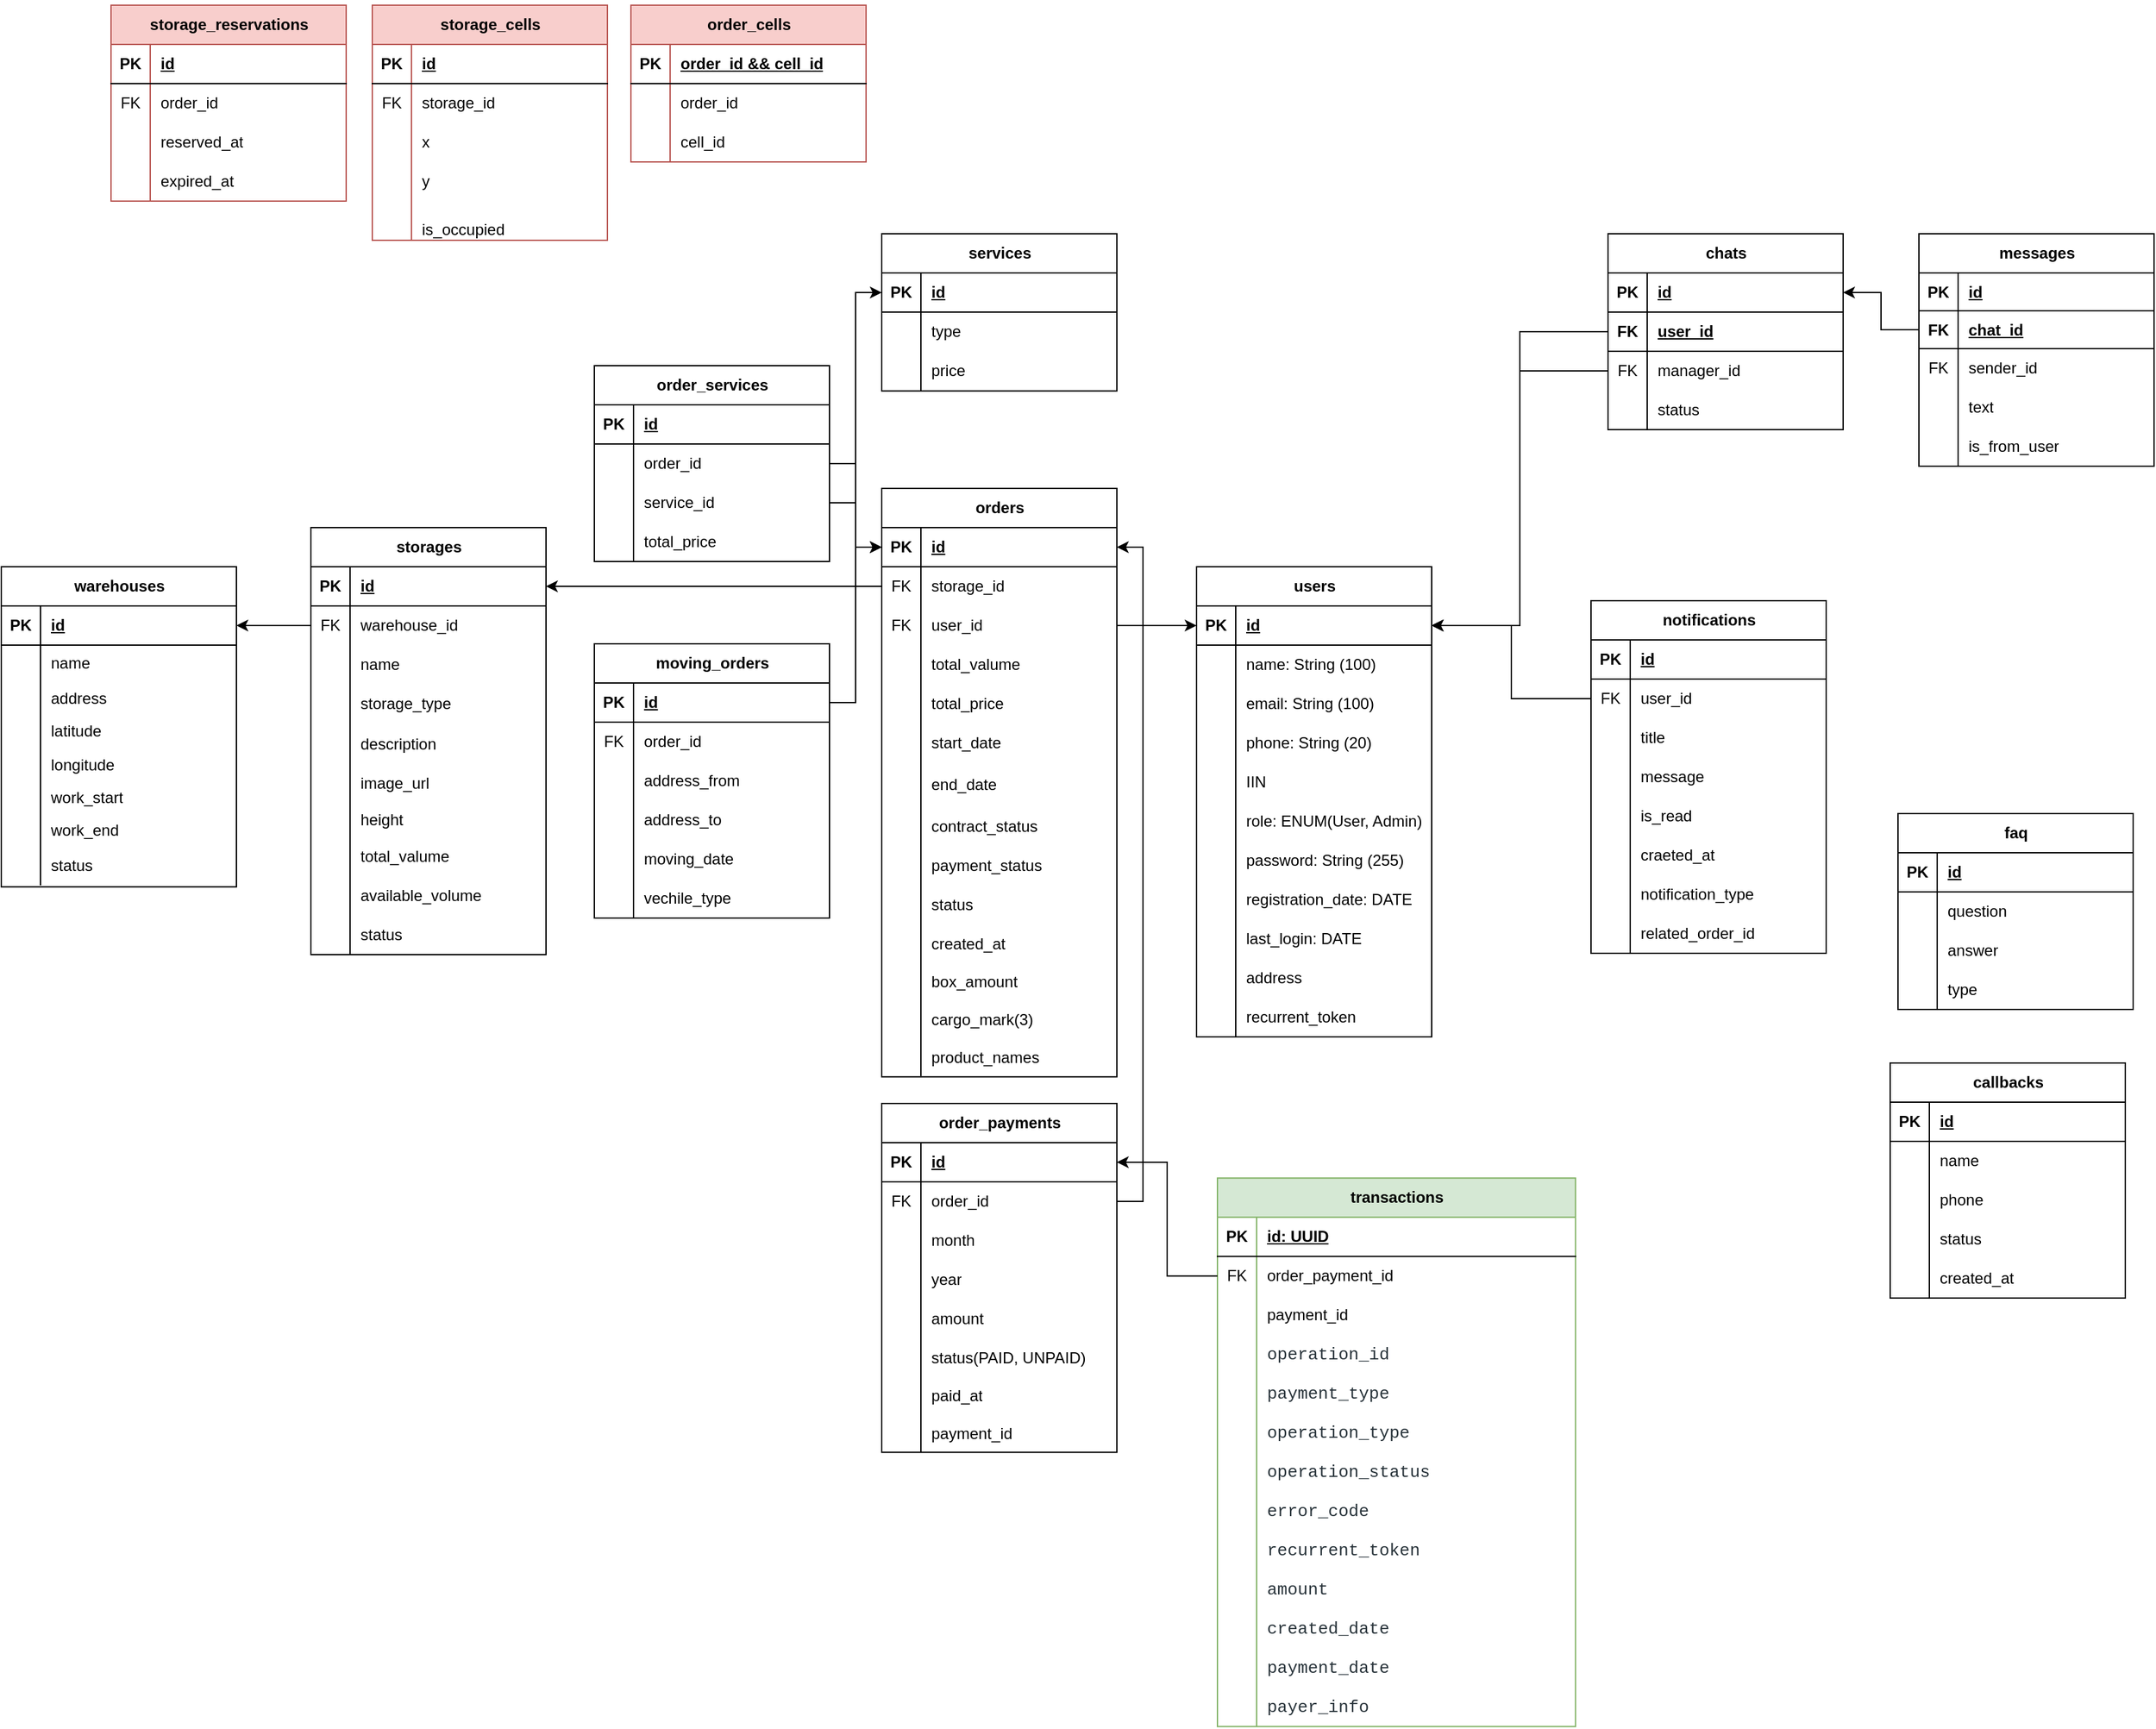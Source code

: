 <mxfile version="27.1.5">
  <diagram name="Страница — 1" id="dFzFZ7Knvpc2E2u1QQfh">
    <mxGraphModel dx="2262" dy="1549" grid="1" gridSize="10" guides="1" tooltips="1" connect="1" arrows="1" fold="1" page="1" pageScale="1" pageWidth="827" pageHeight="1169" math="0" shadow="0">
      <root>
        <mxCell id="0" />
        <mxCell id="1" parent="0" />
        <mxCell id="gAoBGF9X50VBVCVtNHDn-1" value="users" style="shape=table;startSize=30;container=1;collapsible=1;childLayout=tableLayout;fixedRows=1;rowLines=0;fontStyle=1;align=center;resizeLast=1;html=1;" vertex="1" parent="1">
          <mxGeometry x="1085" y="460" width="180" height="360" as="geometry" />
        </mxCell>
        <mxCell id="gAoBGF9X50VBVCVtNHDn-2" value="" style="shape=tableRow;horizontal=0;startSize=0;swimlaneHead=0;swimlaneBody=0;fillColor=none;collapsible=0;dropTarget=0;points=[[0,0.5],[1,0.5]];portConstraint=eastwest;top=0;left=0;right=0;bottom=1;" vertex="1" parent="gAoBGF9X50VBVCVtNHDn-1">
          <mxGeometry y="30" width="180" height="30" as="geometry" />
        </mxCell>
        <mxCell id="gAoBGF9X50VBVCVtNHDn-3" value="PK" style="shape=partialRectangle;connectable=0;fillColor=none;top=0;left=0;bottom=0;right=0;fontStyle=1;overflow=hidden;whiteSpace=wrap;html=1;" vertex="1" parent="gAoBGF9X50VBVCVtNHDn-2">
          <mxGeometry width="30" height="30" as="geometry">
            <mxRectangle width="30" height="30" as="alternateBounds" />
          </mxGeometry>
        </mxCell>
        <mxCell id="gAoBGF9X50VBVCVtNHDn-4" value="id" style="shape=partialRectangle;connectable=0;fillColor=none;top=0;left=0;bottom=0;right=0;align=left;spacingLeft=6;fontStyle=5;overflow=hidden;whiteSpace=wrap;html=1;" vertex="1" parent="gAoBGF9X50VBVCVtNHDn-2">
          <mxGeometry x="30" width="150" height="30" as="geometry">
            <mxRectangle width="150" height="30" as="alternateBounds" />
          </mxGeometry>
        </mxCell>
        <mxCell id="gAoBGF9X50VBVCVtNHDn-5" value="" style="shape=tableRow;horizontal=0;startSize=0;swimlaneHead=0;swimlaneBody=0;fillColor=none;collapsible=0;dropTarget=0;points=[[0,0.5],[1,0.5]];portConstraint=eastwest;top=0;left=0;right=0;bottom=0;" vertex="1" parent="gAoBGF9X50VBVCVtNHDn-1">
          <mxGeometry y="60" width="180" height="30" as="geometry" />
        </mxCell>
        <mxCell id="gAoBGF9X50VBVCVtNHDn-6" value="" style="shape=partialRectangle;connectable=0;fillColor=none;top=0;left=0;bottom=0;right=0;editable=1;overflow=hidden;whiteSpace=wrap;html=1;" vertex="1" parent="gAoBGF9X50VBVCVtNHDn-5">
          <mxGeometry width="30" height="30" as="geometry">
            <mxRectangle width="30" height="30" as="alternateBounds" />
          </mxGeometry>
        </mxCell>
        <mxCell id="gAoBGF9X50VBVCVtNHDn-7" value="name: String (100)" style="shape=partialRectangle;connectable=0;fillColor=none;top=0;left=0;bottom=0;right=0;align=left;spacingLeft=6;overflow=hidden;whiteSpace=wrap;html=1;" vertex="1" parent="gAoBGF9X50VBVCVtNHDn-5">
          <mxGeometry x="30" width="150" height="30" as="geometry">
            <mxRectangle width="150" height="30" as="alternateBounds" />
          </mxGeometry>
        </mxCell>
        <mxCell id="gAoBGF9X50VBVCVtNHDn-8" value="" style="shape=tableRow;horizontal=0;startSize=0;swimlaneHead=0;swimlaneBody=0;fillColor=none;collapsible=0;dropTarget=0;points=[[0,0.5],[1,0.5]];portConstraint=eastwest;top=0;left=0;right=0;bottom=0;" vertex="1" parent="gAoBGF9X50VBVCVtNHDn-1">
          <mxGeometry y="90" width="180" height="30" as="geometry" />
        </mxCell>
        <mxCell id="gAoBGF9X50VBVCVtNHDn-9" value="" style="shape=partialRectangle;connectable=0;fillColor=none;top=0;left=0;bottom=0;right=0;editable=1;overflow=hidden;whiteSpace=wrap;html=1;" vertex="1" parent="gAoBGF9X50VBVCVtNHDn-8">
          <mxGeometry width="30" height="30" as="geometry">
            <mxRectangle width="30" height="30" as="alternateBounds" />
          </mxGeometry>
        </mxCell>
        <mxCell id="gAoBGF9X50VBVCVtNHDn-10" value="email: String (100)" style="shape=partialRectangle;connectable=0;fillColor=none;top=0;left=0;bottom=0;right=0;align=left;spacingLeft=6;overflow=hidden;whiteSpace=wrap;html=1;" vertex="1" parent="gAoBGF9X50VBVCVtNHDn-8">
          <mxGeometry x="30" width="150" height="30" as="geometry">
            <mxRectangle width="150" height="30" as="alternateBounds" />
          </mxGeometry>
        </mxCell>
        <mxCell id="gAoBGF9X50VBVCVtNHDn-11" value="" style="shape=tableRow;horizontal=0;startSize=0;swimlaneHead=0;swimlaneBody=0;fillColor=none;collapsible=0;dropTarget=0;points=[[0,0.5],[1,0.5]];portConstraint=eastwest;top=0;left=0;right=0;bottom=0;" vertex="1" parent="gAoBGF9X50VBVCVtNHDn-1">
          <mxGeometry y="120" width="180" height="30" as="geometry" />
        </mxCell>
        <mxCell id="gAoBGF9X50VBVCVtNHDn-12" value="" style="shape=partialRectangle;connectable=0;fillColor=none;top=0;left=0;bottom=0;right=0;editable=1;overflow=hidden;whiteSpace=wrap;html=1;" vertex="1" parent="gAoBGF9X50VBVCVtNHDn-11">
          <mxGeometry width="30" height="30" as="geometry">
            <mxRectangle width="30" height="30" as="alternateBounds" />
          </mxGeometry>
        </mxCell>
        <mxCell id="gAoBGF9X50VBVCVtNHDn-13" value="phone: String (20)" style="shape=partialRectangle;connectable=0;fillColor=none;top=0;left=0;bottom=0;right=0;align=left;spacingLeft=6;overflow=hidden;whiteSpace=wrap;html=1;" vertex="1" parent="gAoBGF9X50VBVCVtNHDn-11">
          <mxGeometry x="30" width="150" height="30" as="geometry">
            <mxRectangle width="150" height="30" as="alternateBounds" />
          </mxGeometry>
        </mxCell>
        <mxCell id="gAoBGF9X50VBVCVtNHDn-14" style="shape=tableRow;horizontal=0;startSize=0;swimlaneHead=0;swimlaneBody=0;fillColor=none;collapsible=0;dropTarget=0;points=[[0,0.5],[1,0.5]];portConstraint=eastwest;top=0;left=0;right=0;bottom=0;" vertex="1" parent="gAoBGF9X50VBVCVtNHDn-1">
          <mxGeometry y="150" width="180" height="30" as="geometry" />
        </mxCell>
        <mxCell id="gAoBGF9X50VBVCVtNHDn-15" style="shape=partialRectangle;connectable=0;fillColor=none;top=0;left=0;bottom=0;right=0;editable=1;overflow=hidden;whiteSpace=wrap;html=1;" vertex="1" parent="gAoBGF9X50VBVCVtNHDn-14">
          <mxGeometry width="30" height="30" as="geometry">
            <mxRectangle width="30" height="30" as="alternateBounds" />
          </mxGeometry>
        </mxCell>
        <mxCell id="gAoBGF9X50VBVCVtNHDn-16" value="IIN" style="shape=partialRectangle;connectable=0;fillColor=none;top=0;left=0;bottom=0;right=0;align=left;spacingLeft=6;overflow=hidden;whiteSpace=wrap;html=1;" vertex="1" parent="gAoBGF9X50VBVCVtNHDn-14">
          <mxGeometry x="30" width="150" height="30" as="geometry">
            <mxRectangle width="150" height="30" as="alternateBounds" />
          </mxGeometry>
        </mxCell>
        <mxCell id="gAoBGF9X50VBVCVtNHDn-17" style="shape=tableRow;horizontal=0;startSize=0;swimlaneHead=0;swimlaneBody=0;fillColor=none;collapsible=0;dropTarget=0;points=[[0,0.5],[1,0.5]];portConstraint=eastwest;top=0;left=0;right=0;bottom=0;" vertex="1" parent="gAoBGF9X50VBVCVtNHDn-1">
          <mxGeometry y="180" width="180" height="30" as="geometry" />
        </mxCell>
        <mxCell id="gAoBGF9X50VBVCVtNHDn-18" style="shape=partialRectangle;connectable=0;fillColor=none;top=0;left=0;bottom=0;right=0;editable=1;overflow=hidden;whiteSpace=wrap;html=1;" vertex="1" parent="gAoBGF9X50VBVCVtNHDn-17">
          <mxGeometry width="30" height="30" as="geometry">
            <mxRectangle width="30" height="30" as="alternateBounds" />
          </mxGeometry>
        </mxCell>
        <mxCell id="gAoBGF9X50VBVCVtNHDn-19" value="role: ENUM(User, Admin)" style="shape=partialRectangle;connectable=0;fillColor=none;top=0;left=0;bottom=0;right=0;align=left;spacingLeft=6;overflow=hidden;whiteSpace=wrap;html=1;" vertex="1" parent="gAoBGF9X50VBVCVtNHDn-17">
          <mxGeometry x="30" width="150" height="30" as="geometry">
            <mxRectangle width="150" height="30" as="alternateBounds" />
          </mxGeometry>
        </mxCell>
        <mxCell id="gAoBGF9X50VBVCVtNHDn-20" style="shape=tableRow;horizontal=0;startSize=0;swimlaneHead=0;swimlaneBody=0;fillColor=none;collapsible=0;dropTarget=0;points=[[0,0.5],[1,0.5]];portConstraint=eastwest;top=0;left=0;right=0;bottom=0;" vertex="1" parent="gAoBGF9X50VBVCVtNHDn-1">
          <mxGeometry y="210" width="180" height="30" as="geometry" />
        </mxCell>
        <mxCell id="gAoBGF9X50VBVCVtNHDn-21" style="shape=partialRectangle;connectable=0;fillColor=none;top=0;left=0;bottom=0;right=0;editable=1;overflow=hidden;whiteSpace=wrap;html=1;" vertex="1" parent="gAoBGF9X50VBVCVtNHDn-20">
          <mxGeometry width="30" height="30" as="geometry">
            <mxRectangle width="30" height="30" as="alternateBounds" />
          </mxGeometry>
        </mxCell>
        <mxCell id="gAoBGF9X50VBVCVtNHDn-22" value="password: String (255)" style="shape=partialRectangle;connectable=0;fillColor=none;top=0;left=0;bottom=0;right=0;align=left;spacingLeft=6;overflow=hidden;whiteSpace=wrap;html=1;" vertex="1" parent="gAoBGF9X50VBVCVtNHDn-20">
          <mxGeometry x="30" width="150" height="30" as="geometry">
            <mxRectangle width="150" height="30" as="alternateBounds" />
          </mxGeometry>
        </mxCell>
        <mxCell id="gAoBGF9X50VBVCVtNHDn-23" style="shape=tableRow;horizontal=0;startSize=0;swimlaneHead=0;swimlaneBody=0;fillColor=none;collapsible=0;dropTarget=0;points=[[0,0.5],[1,0.5]];portConstraint=eastwest;top=0;left=0;right=0;bottom=0;" vertex="1" parent="gAoBGF9X50VBVCVtNHDn-1">
          <mxGeometry y="240" width="180" height="30" as="geometry" />
        </mxCell>
        <mxCell id="gAoBGF9X50VBVCVtNHDn-24" style="shape=partialRectangle;connectable=0;fillColor=none;top=0;left=0;bottom=0;right=0;editable=1;overflow=hidden;whiteSpace=wrap;html=1;" vertex="1" parent="gAoBGF9X50VBVCVtNHDn-23">
          <mxGeometry width="30" height="30" as="geometry">
            <mxRectangle width="30" height="30" as="alternateBounds" />
          </mxGeometry>
        </mxCell>
        <mxCell id="gAoBGF9X50VBVCVtNHDn-25" value="registration_date: DATE" style="shape=partialRectangle;connectable=0;fillColor=none;top=0;left=0;bottom=0;right=0;align=left;spacingLeft=6;overflow=hidden;whiteSpace=wrap;html=1;" vertex="1" parent="gAoBGF9X50VBVCVtNHDn-23">
          <mxGeometry x="30" width="150" height="30" as="geometry">
            <mxRectangle width="150" height="30" as="alternateBounds" />
          </mxGeometry>
        </mxCell>
        <mxCell id="gAoBGF9X50VBVCVtNHDn-26" style="shape=tableRow;horizontal=0;startSize=0;swimlaneHead=0;swimlaneBody=0;fillColor=none;collapsible=0;dropTarget=0;points=[[0,0.5],[1,0.5]];portConstraint=eastwest;top=0;left=0;right=0;bottom=0;" vertex="1" parent="gAoBGF9X50VBVCVtNHDn-1">
          <mxGeometry y="270" width="180" height="30" as="geometry" />
        </mxCell>
        <mxCell id="gAoBGF9X50VBVCVtNHDn-27" style="shape=partialRectangle;connectable=0;fillColor=none;top=0;left=0;bottom=0;right=0;editable=1;overflow=hidden;whiteSpace=wrap;html=1;" vertex="1" parent="gAoBGF9X50VBVCVtNHDn-26">
          <mxGeometry width="30" height="30" as="geometry">
            <mxRectangle width="30" height="30" as="alternateBounds" />
          </mxGeometry>
        </mxCell>
        <mxCell id="gAoBGF9X50VBVCVtNHDn-28" value="last_login: DATE" style="shape=partialRectangle;connectable=0;fillColor=none;top=0;left=0;bottom=0;right=0;align=left;spacingLeft=6;overflow=hidden;whiteSpace=wrap;html=1;" vertex="1" parent="gAoBGF9X50VBVCVtNHDn-26">
          <mxGeometry x="30" width="150" height="30" as="geometry">
            <mxRectangle width="150" height="30" as="alternateBounds" />
          </mxGeometry>
        </mxCell>
        <mxCell id="gAoBGF9X50VBVCVtNHDn-29" style="shape=tableRow;horizontal=0;startSize=0;swimlaneHead=0;swimlaneBody=0;fillColor=none;collapsible=0;dropTarget=0;points=[[0,0.5],[1,0.5]];portConstraint=eastwest;top=0;left=0;right=0;bottom=0;" vertex="1" parent="gAoBGF9X50VBVCVtNHDn-1">
          <mxGeometry y="300" width="180" height="30" as="geometry" />
        </mxCell>
        <mxCell id="gAoBGF9X50VBVCVtNHDn-30" style="shape=partialRectangle;connectable=0;fillColor=none;top=0;left=0;bottom=0;right=0;editable=1;overflow=hidden;whiteSpace=wrap;html=1;" vertex="1" parent="gAoBGF9X50VBVCVtNHDn-29">
          <mxGeometry width="30" height="30" as="geometry">
            <mxRectangle width="30" height="30" as="alternateBounds" />
          </mxGeometry>
        </mxCell>
        <mxCell id="gAoBGF9X50VBVCVtNHDn-31" value="address" style="shape=partialRectangle;connectable=0;fillColor=none;top=0;left=0;bottom=0;right=0;align=left;spacingLeft=6;overflow=hidden;whiteSpace=wrap;html=1;" vertex="1" parent="gAoBGF9X50VBVCVtNHDn-29">
          <mxGeometry x="30" width="150" height="30" as="geometry">
            <mxRectangle width="150" height="30" as="alternateBounds" />
          </mxGeometry>
        </mxCell>
        <mxCell id="gAoBGF9X50VBVCVtNHDn-32" style="shape=tableRow;horizontal=0;startSize=0;swimlaneHead=0;swimlaneBody=0;fillColor=none;collapsible=0;dropTarget=0;points=[[0,0.5],[1,0.5]];portConstraint=eastwest;top=0;left=0;right=0;bottom=0;strokeColor=#82b366;" vertex="1" parent="gAoBGF9X50VBVCVtNHDn-1">
          <mxGeometry y="330" width="180" height="30" as="geometry" />
        </mxCell>
        <mxCell id="gAoBGF9X50VBVCVtNHDn-33" style="shape=partialRectangle;connectable=0;fillColor=none;top=0;left=0;bottom=0;right=0;editable=1;overflow=hidden;whiteSpace=wrap;html=1;" vertex="1" parent="gAoBGF9X50VBVCVtNHDn-32">
          <mxGeometry width="30" height="30" as="geometry">
            <mxRectangle width="30" height="30" as="alternateBounds" />
          </mxGeometry>
        </mxCell>
        <mxCell id="gAoBGF9X50VBVCVtNHDn-34" value="recurrent_token" style="shape=partialRectangle;connectable=0;fillColor=none;top=0;left=0;bottom=0;right=0;align=left;spacingLeft=6;overflow=hidden;whiteSpace=wrap;html=1;" vertex="1" parent="gAoBGF9X50VBVCVtNHDn-32">
          <mxGeometry x="30" width="150" height="30" as="geometry">
            <mxRectangle width="150" height="30" as="alternateBounds" />
          </mxGeometry>
        </mxCell>
        <mxCell id="gAoBGF9X50VBVCVtNHDn-35" value="storages" style="shape=table;startSize=30;container=1;collapsible=1;childLayout=tableLayout;fixedRows=1;rowLines=0;fontStyle=1;align=center;resizeLast=1;html=1;" vertex="1" parent="1">
          <mxGeometry x="407" y="430" width="180" height="327" as="geometry" />
        </mxCell>
        <mxCell id="gAoBGF9X50VBVCVtNHDn-36" value="" style="shape=tableRow;horizontal=0;startSize=0;swimlaneHead=0;swimlaneBody=0;fillColor=none;collapsible=0;dropTarget=0;points=[[0,0.5],[1,0.5]];portConstraint=eastwest;top=0;left=0;right=0;bottom=1;" vertex="1" parent="gAoBGF9X50VBVCVtNHDn-35">
          <mxGeometry y="30" width="180" height="30" as="geometry" />
        </mxCell>
        <mxCell id="gAoBGF9X50VBVCVtNHDn-37" value="PK" style="shape=partialRectangle;connectable=0;fillColor=none;top=0;left=0;bottom=0;right=0;fontStyle=1;overflow=hidden;whiteSpace=wrap;html=1;" vertex="1" parent="gAoBGF9X50VBVCVtNHDn-36">
          <mxGeometry width="30" height="30" as="geometry">
            <mxRectangle width="30" height="30" as="alternateBounds" />
          </mxGeometry>
        </mxCell>
        <mxCell id="gAoBGF9X50VBVCVtNHDn-38" value="id" style="shape=partialRectangle;connectable=0;fillColor=none;top=0;left=0;bottom=0;right=0;align=left;spacingLeft=6;fontStyle=5;overflow=hidden;whiteSpace=wrap;html=1;" vertex="1" parent="gAoBGF9X50VBVCVtNHDn-36">
          <mxGeometry x="30" width="150" height="30" as="geometry">
            <mxRectangle width="150" height="30" as="alternateBounds" />
          </mxGeometry>
        </mxCell>
        <mxCell id="gAoBGF9X50VBVCVtNHDn-39" style="shape=tableRow;horizontal=0;startSize=0;swimlaneHead=0;swimlaneBody=0;fillColor=none;collapsible=0;dropTarget=0;points=[[0,0.5],[1,0.5]];portConstraint=eastwest;top=0;left=0;right=0;bottom=0;" vertex="1" parent="gAoBGF9X50VBVCVtNHDn-35">
          <mxGeometry y="60" width="180" height="30" as="geometry" />
        </mxCell>
        <mxCell id="gAoBGF9X50VBVCVtNHDn-40" value="FK" style="shape=partialRectangle;connectable=0;fillColor=none;top=0;left=0;bottom=0;right=0;editable=1;overflow=hidden;whiteSpace=wrap;html=1;" vertex="1" parent="gAoBGF9X50VBVCVtNHDn-39">
          <mxGeometry width="30" height="30" as="geometry">
            <mxRectangle width="30" height="30" as="alternateBounds" />
          </mxGeometry>
        </mxCell>
        <mxCell id="gAoBGF9X50VBVCVtNHDn-41" value="warehouse_id" style="shape=partialRectangle;connectable=0;fillColor=none;top=0;left=0;bottom=0;right=0;align=left;spacingLeft=6;overflow=hidden;whiteSpace=wrap;html=1;" vertex="1" parent="gAoBGF9X50VBVCVtNHDn-39">
          <mxGeometry x="30" width="150" height="30" as="geometry">
            <mxRectangle width="150" height="30" as="alternateBounds" />
          </mxGeometry>
        </mxCell>
        <mxCell id="gAoBGF9X50VBVCVtNHDn-42" value="" style="shape=tableRow;horizontal=0;startSize=0;swimlaneHead=0;swimlaneBody=0;fillColor=none;collapsible=0;dropTarget=0;points=[[0,0.5],[1,0.5]];portConstraint=eastwest;top=0;left=0;right=0;bottom=0;" vertex="1" parent="gAoBGF9X50VBVCVtNHDn-35">
          <mxGeometry y="90" width="180" height="30" as="geometry" />
        </mxCell>
        <mxCell id="gAoBGF9X50VBVCVtNHDn-43" value="" style="shape=partialRectangle;connectable=0;fillColor=none;top=0;left=0;bottom=0;right=0;editable=1;overflow=hidden;whiteSpace=wrap;html=1;" vertex="1" parent="gAoBGF9X50VBVCVtNHDn-42">
          <mxGeometry width="30" height="30" as="geometry">
            <mxRectangle width="30" height="30" as="alternateBounds" />
          </mxGeometry>
        </mxCell>
        <mxCell id="gAoBGF9X50VBVCVtNHDn-44" value="name" style="shape=partialRectangle;connectable=0;fillColor=none;top=0;left=0;bottom=0;right=0;align=left;spacingLeft=6;overflow=hidden;whiteSpace=wrap;html=1;" vertex="1" parent="gAoBGF9X50VBVCVtNHDn-42">
          <mxGeometry x="30" width="150" height="30" as="geometry">
            <mxRectangle width="150" height="30" as="alternateBounds" />
          </mxGeometry>
        </mxCell>
        <mxCell id="gAoBGF9X50VBVCVtNHDn-45" style="shape=tableRow;horizontal=0;startSize=0;swimlaneHead=0;swimlaneBody=0;fillColor=none;collapsible=0;dropTarget=0;points=[[0,0.5],[1,0.5]];portConstraint=eastwest;top=0;left=0;right=0;bottom=0;" vertex="1" parent="gAoBGF9X50VBVCVtNHDn-35">
          <mxGeometry y="120" width="180" height="30" as="geometry" />
        </mxCell>
        <mxCell id="gAoBGF9X50VBVCVtNHDn-46" style="shape=partialRectangle;connectable=0;fillColor=none;top=0;left=0;bottom=0;right=0;editable=1;overflow=hidden;whiteSpace=wrap;html=1;" vertex="1" parent="gAoBGF9X50VBVCVtNHDn-45">
          <mxGeometry width="30" height="30" as="geometry">
            <mxRectangle width="30" height="30" as="alternateBounds" />
          </mxGeometry>
        </mxCell>
        <mxCell id="gAoBGF9X50VBVCVtNHDn-47" value="storage_type" style="shape=partialRectangle;connectable=0;fillColor=none;top=0;left=0;bottom=0;right=0;align=left;spacingLeft=6;overflow=hidden;whiteSpace=wrap;html=1;" vertex="1" parent="gAoBGF9X50VBVCVtNHDn-45">
          <mxGeometry x="30" width="150" height="30" as="geometry">
            <mxRectangle width="150" height="30" as="alternateBounds" />
          </mxGeometry>
        </mxCell>
        <mxCell id="gAoBGF9X50VBVCVtNHDn-48" value="" style="shape=tableRow;horizontal=0;startSize=0;swimlaneHead=0;swimlaneBody=0;fillColor=none;collapsible=0;dropTarget=0;points=[[0,0.5],[1,0.5]];portConstraint=eastwest;top=0;left=0;right=0;bottom=0;" vertex="1" parent="gAoBGF9X50VBVCVtNHDn-35">
          <mxGeometry y="150" width="180" height="31" as="geometry" />
        </mxCell>
        <mxCell id="gAoBGF9X50VBVCVtNHDn-49" value="" style="shape=partialRectangle;connectable=0;fillColor=none;top=0;left=0;bottom=0;right=0;editable=1;overflow=hidden;whiteSpace=wrap;html=1;" vertex="1" parent="gAoBGF9X50VBVCVtNHDn-48">
          <mxGeometry width="30" height="31" as="geometry">
            <mxRectangle width="30" height="31" as="alternateBounds" />
          </mxGeometry>
        </mxCell>
        <mxCell id="gAoBGF9X50VBVCVtNHDn-50" value="description" style="shape=partialRectangle;connectable=0;fillColor=none;top=0;left=0;bottom=0;right=0;align=left;spacingLeft=6;overflow=hidden;whiteSpace=wrap;html=1;" vertex="1" parent="gAoBGF9X50VBVCVtNHDn-48">
          <mxGeometry x="30" width="150" height="31" as="geometry">
            <mxRectangle width="150" height="31" as="alternateBounds" />
          </mxGeometry>
        </mxCell>
        <mxCell id="gAoBGF9X50VBVCVtNHDn-51" value="" style="shape=tableRow;horizontal=0;startSize=0;swimlaneHead=0;swimlaneBody=0;fillColor=none;collapsible=0;dropTarget=0;points=[[0,0.5],[1,0.5]];portConstraint=eastwest;top=0;left=0;right=0;bottom=0;" vertex="1" parent="gAoBGF9X50VBVCVtNHDn-35">
          <mxGeometry y="181" width="180" height="30" as="geometry" />
        </mxCell>
        <mxCell id="gAoBGF9X50VBVCVtNHDn-52" value="" style="shape=partialRectangle;connectable=0;fillColor=none;top=0;left=0;bottom=0;right=0;editable=1;overflow=hidden;whiteSpace=wrap;html=1;" vertex="1" parent="gAoBGF9X50VBVCVtNHDn-51">
          <mxGeometry width="30" height="30" as="geometry">
            <mxRectangle width="30" height="30" as="alternateBounds" />
          </mxGeometry>
        </mxCell>
        <mxCell id="gAoBGF9X50VBVCVtNHDn-53" value="image_url" style="shape=partialRectangle;connectable=0;fillColor=none;top=0;left=0;bottom=0;right=0;align=left;spacingLeft=6;overflow=hidden;whiteSpace=wrap;html=1;" vertex="1" parent="gAoBGF9X50VBVCVtNHDn-51">
          <mxGeometry x="30" width="150" height="30" as="geometry">
            <mxRectangle width="150" height="30" as="alternateBounds" />
          </mxGeometry>
        </mxCell>
        <mxCell id="gAoBGF9X50VBVCVtNHDn-54" style="shape=tableRow;horizontal=0;startSize=0;swimlaneHead=0;swimlaneBody=0;fillColor=none;collapsible=0;dropTarget=0;points=[[0,0.5],[1,0.5]];portConstraint=eastwest;top=0;left=0;right=0;bottom=0;" vertex="1" parent="gAoBGF9X50VBVCVtNHDn-35">
          <mxGeometry y="211" width="180" height="26" as="geometry" />
        </mxCell>
        <mxCell id="gAoBGF9X50VBVCVtNHDn-55" style="shape=partialRectangle;connectable=0;fillColor=none;top=0;left=0;bottom=0;right=0;editable=1;overflow=hidden;whiteSpace=wrap;html=1;" vertex="1" parent="gAoBGF9X50VBVCVtNHDn-54">
          <mxGeometry width="30" height="26" as="geometry">
            <mxRectangle width="30" height="26" as="alternateBounds" />
          </mxGeometry>
        </mxCell>
        <mxCell id="gAoBGF9X50VBVCVtNHDn-56" value="height" style="shape=partialRectangle;connectable=0;fillColor=none;top=0;left=0;bottom=0;right=0;align=left;spacingLeft=6;overflow=hidden;whiteSpace=wrap;html=1;" vertex="1" parent="gAoBGF9X50VBVCVtNHDn-54">
          <mxGeometry x="30" width="150" height="26" as="geometry">
            <mxRectangle width="150" height="26" as="alternateBounds" />
          </mxGeometry>
        </mxCell>
        <mxCell id="gAoBGF9X50VBVCVtNHDn-57" style="shape=tableRow;horizontal=0;startSize=0;swimlaneHead=0;swimlaneBody=0;fillColor=none;collapsible=0;dropTarget=0;points=[[0,0.5],[1,0.5]];portConstraint=eastwest;top=0;left=0;right=0;bottom=0;" vertex="1" parent="gAoBGF9X50VBVCVtNHDn-35">
          <mxGeometry y="237" width="180" height="30" as="geometry" />
        </mxCell>
        <mxCell id="gAoBGF9X50VBVCVtNHDn-58" style="shape=partialRectangle;connectable=0;fillColor=none;top=0;left=0;bottom=0;right=0;editable=1;overflow=hidden;whiteSpace=wrap;html=1;" vertex="1" parent="gAoBGF9X50VBVCVtNHDn-57">
          <mxGeometry width="30" height="30" as="geometry">
            <mxRectangle width="30" height="30" as="alternateBounds" />
          </mxGeometry>
        </mxCell>
        <mxCell id="gAoBGF9X50VBVCVtNHDn-59" value="total_valume" style="shape=partialRectangle;connectable=0;fillColor=none;top=0;left=0;bottom=0;right=0;align=left;spacingLeft=6;overflow=hidden;whiteSpace=wrap;html=1;" vertex="1" parent="gAoBGF9X50VBVCVtNHDn-57">
          <mxGeometry x="30" width="150" height="30" as="geometry">
            <mxRectangle width="150" height="30" as="alternateBounds" />
          </mxGeometry>
        </mxCell>
        <mxCell id="gAoBGF9X50VBVCVtNHDn-60" style="shape=tableRow;horizontal=0;startSize=0;swimlaneHead=0;swimlaneBody=0;collapsible=0;dropTarget=0;points=[[0,0.5],[1,0.5]];portConstraint=eastwest;top=0;left=0;right=0;bottom=0;gradientColor=default;fillColor=none;" vertex="1" parent="gAoBGF9X50VBVCVtNHDn-35">
          <mxGeometry y="267" width="180" height="30" as="geometry" />
        </mxCell>
        <mxCell id="gAoBGF9X50VBVCVtNHDn-61" style="shape=partialRectangle;connectable=0;fillColor=none;top=0;left=0;bottom=0;right=0;editable=1;overflow=hidden;whiteSpace=wrap;html=1;" vertex="1" parent="gAoBGF9X50VBVCVtNHDn-60">
          <mxGeometry width="30" height="30" as="geometry">
            <mxRectangle width="30" height="30" as="alternateBounds" />
          </mxGeometry>
        </mxCell>
        <mxCell id="gAoBGF9X50VBVCVtNHDn-62" value="available_volume" style="shape=partialRectangle;connectable=0;fillColor=none;top=0;left=0;bottom=0;right=0;align=left;spacingLeft=6;overflow=hidden;whiteSpace=wrap;html=1;" vertex="1" parent="gAoBGF9X50VBVCVtNHDn-60">
          <mxGeometry x="30" width="150" height="30" as="geometry">
            <mxRectangle width="150" height="30" as="alternateBounds" />
          </mxGeometry>
        </mxCell>
        <mxCell id="gAoBGF9X50VBVCVtNHDn-63" style="shape=tableRow;horizontal=0;startSize=0;swimlaneHead=0;swimlaneBody=0;fillColor=none;collapsible=0;dropTarget=0;points=[[0,0.5],[1,0.5]];portConstraint=eastwest;top=0;left=0;right=0;bottom=0;" vertex="1" parent="gAoBGF9X50VBVCVtNHDn-35">
          <mxGeometry y="297" width="180" height="30" as="geometry" />
        </mxCell>
        <mxCell id="gAoBGF9X50VBVCVtNHDn-64" style="shape=partialRectangle;connectable=0;fillColor=none;top=0;left=0;bottom=0;right=0;editable=1;overflow=hidden;whiteSpace=wrap;html=1;" vertex="1" parent="gAoBGF9X50VBVCVtNHDn-63">
          <mxGeometry width="30" height="30" as="geometry">
            <mxRectangle width="30" height="30" as="alternateBounds" />
          </mxGeometry>
        </mxCell>
        <mxCell id="gAoBGF9X50VBVCVtNHDn-65" value="status" style="shape=partialRectangle;connectable=0;fillColor=none;top=0;left=0;bottom=0;right=0;align=left;spacingLeft=6;overflow=hidden;whiteSpace=wrap;html=1;" vertex="1" parent="gAoBGF9X50VBVCVtNHDn-63">
          <mxGeometry x="30" width="150" height="30" as="geometry">
            <mxRectangle width="150" height="30" as="alternateBounds" />
          </mxGeometry>
        </mxCell>
        <mxCell id="gAoBGF9X50VBVCVtNHDn-66" value="orders" style="shape=table;startSize=30;container=1;collapsible=1;childLayout=tableLayout;fixedRows=1;rowLines=0;fontStyle=1;align=center;resizeLast=1;html=1;" vertex="1" parent="1">
          <mxGeometry x="844" y="400" width="180" height="450.616" as="geometry" />
        </mxCell>
        <mxCell id="gAoBGF9X50VBVCVtNHDn-67" value="" style="shape=tableRow;horizontal=0;startSize=0;swimlaneHead=0;swimlaneBody=0;fillColor=none;collapsible=0;dropTarget=0;points=[[0,0.5],[1,0.5]];portConstraint=eastwest;top=0;left=0;right=0;bottom=1;" vertex="1" parent="gAoBGF9X50VBVCVtNHDn-66">
          <mxGeometry y="30" width="180" height="30" as="geometry" />
        </mxCell>
        <mxCell id="gAoBGF9X50VBVCVtNHDn-68" value="PK" style="shape=partialRectangle;connectable=0;fillColor=none;top=0;left=0;bottom=0;right=0;fontStyle=1;overflow=hidden;whiteSpace=wrap;html=1;" vertex="1" parent="gAoBGF9X50VBVCVtNHDn-67">
          <mxGeometry width="30" height="30" as="geometry">
            <mxRectangle width="30" height="30" as="alternateBounds" />
          </mxGeometry>
        </mxCell>
        <mxCell id="gAoBGF9X50VBVCVtNHDn-69" value="id" style="shape=partialRectangle;connectable=0;fillColor=none;top=0;left=0;bottom=0;right=0;align=left;spacingLeft=6;fontStyle=5;overflow=hidden;whiteSpace=wrap;html=1;" vertex="1" parent="gAoBGF9X50VBVCVtNHDn-67">
          <mxGeometry x="30" width="150" height="30" as="geometry">
            <mxRectangle width="150" height="30" as="alternateBounds" />
          </mxGeometry>
        </mxCell>
        <mxCell id="gAoBGF9X50VBVCVtNHDn-70" value="" style="shape=tableRow;horizontal=0;startSize=0;swimlaneHead=0;swimlaneBody=0;fillColor=none;collapsible=0;dropTarget=0;points=[[0,0.5],[1,0.5]];portConstraint=eastwest;top=0;left=0;right=0;bottom=0;" vertex="1" parent="gAoBGF9X50VBVCVtNHDn-66">
          <mxGeometry y="60" width="180" height="30" as="geometry" />
        </mxCell>
        <mxCell id="gAoBGF9X50VBVCVtNHDn-71" value="FK" style="shape=partialRectangle;connectable=0;fillColor=none;top=0;left=0;bottom=0;right=0;editable=1;overflow=hidden;whiteSpace=wrap;html=1;" vertex="1" parent="gAoBGF9X50VBVCVtNHDn-70">
          <mxGeometry width="30" height="30" as="geometry">
            <mxRectangle width="30" height="30" as="alternateBounds" />
          </mxGeometry>
        </mxCell>
        <mxCell id="gAoBGF9X50VBVCVtNHDn-72" value="storage_id" style="shape=partialRectangle;connectable=0;fillColor=none;top=0;left=0;bottom=0;right=0;align=left;spacingLeft=6;overflow=hidden;whiteSpace=wrap;html=1;" vertex="1" parent="gAoBGF9X50VBVCVtNHDn-70">
          <mxGeometry x="30" width="150" height="30" as="geometry">
            <mxRectangle width="150" height="30" as="alternateBounds" />
          </mxGeometry>
        </mxCell>
        <mxCell id="gAoBGF9X50VBVCVtNHDn-73" value="" style="shape=tableRow;horizontal=0;startSize=0;swimlaneHead=0;swimlaneBody=0;fillColor=none;collapsible=0;dropTarget=0;points=[[0,0.5],[1,0.5]];portConstraint=eastwest;top=0;left=0;right=0;bottom=0;" vertex="1" parent="gAoBGF9X50VBVCVtNHDn-66">
          <mxGeometry y="90" width="180" height="30" as="geometry" />
        </mxCell>
        <mxCell id="gAoBGF9X50VBVCVtNHDn-74" value="FK" style="shape=partialRectangle;connectable=0;fillColor=none;top=0;left=0;bottom=0;right=0;editable=1;overflow=hidden;whiteSpace=wrap;html=1;" vertex="1" parent="gAoBGF9X50VBVCVtNHDn-73">
          <mxGeometry width="30" height="30" as="geometry">
            <mxRectangle width="30" height="30" as="alternateBounds" />
          </mxGeometry>
        </mxCell>
        <mxCell id="gAoBGF9X50VBVCVtNHDn-75" value="user_id" style="shape=partialRectangle;connectable=0;fillColor=none;top=0;left=0;bottom=0;right=0;align=left;spacingLeft=6;overflow=hidden;whiteSpace=wrap;html=1;" vertex="1" parent="gAoBGF9X50VBVCVtNHDn-73">
          <mxGeometry x="30" width="150" height="30" as="geometry">
            <mxRectangle width="150" height="30" as="alternateBounds" />
          </mxGeometry>
        </mxCell>
        <mxCell id="gAoBGF9X50VBVCVtNHDn-76" style="shape=tableRow;horizontal=0;startSize=0;swimlaneHead=0;swimlaneBody=0;fillColor=none;collapsible=0;dropTarget=0;points=[[0,0.5],[1,0.5]];portConstraint=eastwest;top=0;left=0;right=0;bottom=0;" vertex="1" parent="gAoBGF9X50VBVCVtNHDn-66">
          <mxGeometry y="120" width="180" height="30" as="geometry" />
        </mxCell>
        <mxCell id="gAoBGF9X50VBVCVtNHDn-77" style="shape=partialRectangle;connectable=0;fillColor=none;top=0;left=0;bottom=0;right=0;editable=1;overflow=hidden;whiteSpace=wrap;html=1;" vertex="1" parent="gAoBGF9X50VBVCVtNHDn-76">
          <mxGeometry width="30" height="30" as="geometry">
            <mxRectangle width="30" height="30" as="alternateBounds" />
          </mxGeometry>
        </mxCell>
        <mxCell id="gAoBGF9X50VBVCVtNHDn-78" value="total_valume" style="shape=partialRectangle;connectable=0;fillColor=none;top=0;left=0;bottom=0;right=0;align=left;spacingLeft=6;overflow=hidden;whiteSpace=wrap;html=1;" vertex="1" parent="gAoBGF9X50VBVCVtNHDn-76">
          <mxGeometry x="30" width="150" height="30" as="geometry">
            <mxRectangle width="150" height="30" as="alternateBounds" />
          </mxGeometry>
        </mxCell>
        <mxCell id="gAoBGF9X50VBVCVtNHDn-79" style="shape=tableRow;horizontal=0;startSize=0;swimlaneHead=0;swimlaneBody=0;fillColor=none;collapsible=0;dropTarget=0;points=[[0,0.5],[1,0.5]];portConstraint=eastwest;top=0;left=0;right=0;bottom=0;" vertex="1" parent="gAoBGF9X50VBVCVtNHDn-66">
          <mxGeometry y="150" width="180" height="30" as="geometry" />
        </mxCell>
        <mxCell id="gAoBGF9X50VBVCVtNHDn-80" style="shape=partialRectangle;connectable=0;fillColor=none;top=0;left=0;bottom=0;right=0;editable=1;overflow=hidden;whiteSpace=wrap;html=1;" vertex="1" parent="gAoBGF9X50VBVCVtNHDn-79">
          <mxGeometry width="30" height="30" as="geometry">
            <mxRectangle width="30" height="30" as="alternateBounds" />
          </mxGeometry>
        </mxCell>
        <mxCell id="gAoBGF9X50VBVCVtNHDn-81" value="total_price" style="shape=partialRectangle;connectable=0;fillColor=none;top=0;left=0;bottom=0;right=0;align=left;spacingLeft=6;overflow=hidden;whiteSpace=wrap;html=1;" vertex="1" parent="gAoBGF9X50VBVCVtNHDn-79">
          <mxGeometry x="30" width="150" height="30" as="geometry">
            <mxRectangle width="150" height="30" as="alternateBounds" />
          </mxGeometry>
        </mxCell>
        <mxCell id="gAoBGF9X50VBVCVtNHDn-82" style="shape=tableRow;horizontal=0;startSize=0;swimlaneHead=0;swimlaneBody=0;fillColor=none;collapsible=0;dropTarget=0;points=[[0,0.5],[1,0.5]];portConstraint=eastwest;top=0;left=0;right=0;bottom=0;" vertex="1" parent="gAoBGF9X50VBVCVtNHDn-66">
          <mxGeometry y="180" width="180" height="30" as="geometry" />
        </mxCell>
        <mxCell id="gAoBGF9X50VBVCVtNHDn-83" style="shape=partialRectangle;connectable=0;fillColor=none;top=0;left=0;bottom=0;right=0;editable=1;overflow=hidden;whiteSpace=wrap;html=1;" vertex="1" parent="gAoBGF9X50VBVCVtNHDn-82">
          <mxGeometry width="30" height="30" as="geometry">
            <mxRectangle width="30" height="30" as="alternateBounds" />
          </mxGeometry>
        </mxCell>
        <mxCell id="gAoBGF9X50VBVCVtNHDn-84" value="start_date" style="shape=partialRectangle;connectable=0;fillColor=none;top=0;left=0;bottom=0;right=0;align=left;spacingLeft=6;overflow=hidden;whiteSpace=wrap;html=1;" vertex="1" parent="gAoBGF9X50VBVCVtNHDn-82">
          <mxGeometry x="30" width="150" height="30" as="geometry">
            <mxRectangle width="150" height="30" as="alternateBounds" />
          </mxGeometry>
        </mxCell>
        <mxCell id="gAoBGF9X50VBVCVtNHDn-85" style="shape=tableRow;horizontal=0;startSize=0;swimlaneHead=0;swimlaneBody=0;fillColor=none;collapsible=0;dropTarget=0;points=[[0,0.5],[1,0.5]];portConstraint=eastwest;top=0;left=0;right=0;bottom=0;" vertex="1" parent="gAoBGF9X50VBVCVtNHDn-66">
          <mxGeometry y="210" width="180" height="34" as="geometry" />
        </mxCell>
        <mxCell id="gAoBGF9X50VBVCVtNHDn-86" style="shape=partialRectangle;connectable=0;fillColor=none;top=0;left=0;bottom=0;right=0;editable=1;overflow=hidden;whiteSpace=wrap;html=1;" vertex="1" parent="gAoBGF9X50VBVCVtNHDn-85">
          <mxGeometry width="30" height="34" as="geometry">
            <mxRectangle width="30" height="34" as="alternateBounds" />
          </mxGeometry>
        </mxCell>
        <mxCell id="gAoBGF9X50VBVCVtNHDn-87" value="end_date" style="shape=partialRectangle;connectable=0;fillColor=none;top=0;left=0;bottom=0;right=0;align=left;spacingLeft=6;overflow=hidden;whiteSpace=wrap;html=1;" vertex="1" parent="gAoBGF9X50VBVCVtNHDn-85">
          <mxGeometry x="30" width="150" height="34" as="geometry">
            <mxRectangle width="150" height="34" as="alternateBounds" />
          </mxGeometry>
        </mxCell>
        <mxCell id="gAoBGF9X50VBVCVtNHDn-88" style="shape=tableRow;horizontal=0;startSize=0;swimlaneHead=0;swimlaneBody=0;fillColor=none;collapsible=0;dropTarget=0;points=[[0,0.5],[1,0.5]];portConstraint=eastwest;top=0;left=0;right=0;bottom=0;" vertex="1" parent="gAoBGF9X50VBVCVtNHDn-66">
          <mxGeometry y="244" width="180" height="30" as="geometry" />
        </mxCell>
        <mxCell id="gAoBGF9X50VBVCVtNHDn-89" style="shape=partialRectangle;connectable=0;fillColor=none;top=0;left=0;bottom=0;right=0;editable=1;overflow=hidden;whiteSpace=wrap;html=1;" vertex="1" parent="gAoBGF9X50VBVCVtNHDn-88">
          <mxGeometry width="30" height="30" as="geometry">
            <mxRectangle width="30" height="30" as="alternateBounds" />
          </mxGeometry>
        </mxCell>
        <mxCell id="gAoBGF9X50VBVCVtNHDn-90" value="contract_status" style="shape=partialRectangle;connectable=0;fillColor=none;top=0;left=0;bottom=0;right=0;align=left;spacingLeft=6;overflow=hidden;whiteSpace=wrap;html=1;" vertex="1" parent="gAoBGF9X50VBVCVtNHDn-88">
          <mxGeometry x="30" width="150" height="30" as="geometry">
            <mxRectangle width="150" height="30" as="alternateBounds" />
          </mxGeometry>
        </mxCell>
        <mxCell id="gAoBGF9X50VBVCVtNHDn-91" style="shape=tableRow;horizontal=0;startSize=0;swimlaneHead=0;swimlaneBody=0;fillColor=none;collapsible=0;dropTarget=0;points=[[0,0.5],[1,0.5]];portConstraint=eastwest;top=0;left=0;right=0;bottom=0;" vertex="1" parent="gAoBGF9X50VBVCVtNHDn-66">
          <mxGeometry y="274" width="180" height="30" as="geometry" />
        </mxCell>
        <mxCell id="gAoBGF9X50VBVCVtNHDn-92" style="shape=partialRectangle;connectable=0;fillColor=none;top=0;left=0;bottom=0;right=0;editable=1;overflow=hidden;whiteSpace=wrap;html=1;" vertex="1" parent="gAoBGF9X50VBVCVtNHDn-91">
          <mxGeometry width="30" height="30" as="geometry">
            <mxRectangle width="30" height="30" as="alternateBounds" />
          </mxGeometry>
        </mxCell>
        <mxCell id="gAoBGF9X50VBVCVtNHDn-93" value="payment_status" style="shape=partialRectangle;connectable=0;fillColor=none;top=0;left=0;bottom=0;right=0;align=left;spacingLeft=6;overflow=hidden;whiteSpace=wrap;html=1;" vertex="1" parent="gAoBGF9X50VBVCVtNHDn-91">
          <mxGeometry x="30" width="150" height="30" as="geometry">
            <mxRectangle width="150" height="30" as="alternateBounds" />
          </mxGeometry>
        </mxCell>
        <mxCell id="gAoBGF9X50VBVCVtNHDn-94" style="shape=tableRow;horizontal=0;startSize=0;swimlaneHead=0;swimlaneBody=0;fillColor=none;collapsible=0;dropTarget=0;points=[[0,0.5],[1,0.5]];portConstraint=eastwest;top=0;left=0;right=0;bottom=0;strokeColor=#82b366;" vertex="1" parent="gAoBGF9X50VBVCVtNHDn-66">
          <mxGeometry y="304" width="180" height="30" as="geometry" />
        </mxCell>
        <mxCell id="gAoBGF9X50VBVCVtNHDn-95" style="shape=partialRectangle;connectable=0;fillColor=none;top=0;left=0;bottom=0;right=0;editable=1;overflow=hidden;whiteSpace=wrap;html=1;" vertex="1" parent="gAoBGF9X50VBVCVtNHDn-94">
          <mxGeometry width="30" height="30" as="geometry">
            <mxRectangle width="30" height="30" as="alternateBounds" />
          </mxGeometry>
        </mxCell>
        <mxCell id="gAoBGF9X50VBVCVtNHDn-96" value="status" style="shape=partialRectangle;connectable=0;fillColor=none;top=0;left=0;bottom=0;right=0;align=left;spacingLeft=6;overflow=hidden;whiteSpace=wrap;html=1;" vertex="1" parent="gAoBGF9X50VBVCVtNHDn-94">
          <mxGeometry x="30" width="150" height="30" as="geometry">
            <mxRectangle width="150" height="30" as="alternateBounds" />
          </mxGeometry>
        </mxCell>
        <mxCell id="gAoBGF9X50VBVCVtNHDn-97" style="shape=tableRow;horizontal=0;startSize=0;swimlaneHead=0;swimlaneBody=0;fillColor=none;collapsible=0;dropTarget=0;points=[[0,0.5],[1,0.5]];portConstraint=eastwest;top=0;left=0;right=0;bottom=0;" vertex="1" parent="gAoBGF9X50VBVCVtNHDn-66">
          <mxGeometry y="334" width="180" height="29" as="geometry" />
        </mxCell>
        <mxCell id="gAoBGF9X50VBVCVtNHDn-98" style="shape=partialRectangle;connectable=0;fillColor=none;top=0;left=0;bottom=0;right=0;editable=1;overflow=hidden;whiteSpace=wrap;html=1;" vertex="1" parent="gAoBGF9X50VBVCVtNHDn-97">
          <mxGeometry width="30" height="29" as="geometry">
            <mxRectangle width="30" height="29" as="alternateBounds" />
          </mxGeometry>
        </mxCell>
        <mxCell id="gAoBGF9X50VBVCVtNHDn-99" value="created_at" style="shape=partialRectangle;connectable=0;fillColor=none;top=0;left=0;bottom=0;right=0;align=left;spacingLeft=6;overflow=hidden;whiteSpace=wrap;html=1;" vertex="1" parent="gAoBGF9X50VBVCVtNHDn-97">
          <mxGeometry x="30" width="150" height="29" as="geometry">
            <mxRectangle width="150" height="29" as="alternateBounds" />
          </mxGeometry>
        </mxCell>
        <mxCell id="gAoBGF9X50VBVCVtNHDn-100" style="shape=tableRow;horizontal=0;startSize=0;swimlaneHead=0;swimlaneBody=0;fillColor=none;collapsible=0;dropTarget=0;points=[[0,0.5],[1,0.5]];portConstraint=eastwest;top=0;left=0;right=0;bottom=0;strokeColor=#82b366;" vertex="1" parent="gAoBGF9X50VBVCVtNHDn-66">
          <mxGeometry y="363" width="180" height="29" as="geometry" />
        </mxCell>
        <mxCell id="gAoBGF9X50VBVCVtNHDn-101" style="shape=partialRectangle;connectable=0;fillColor=none;top=0;left=0;bottom=0;right=0;editable=1;overflow=hidden;whiteSpace=wrap;html=1;" vertex="1" parent="gAoBGF9X50VBVCVtNHDn-100">
          <mxGeometry width="30" height="29" as="geometry">
            <mxRectangle width="30" height="29" as="alternateBounds" />
          </mxGeometry>
        </mxCell>
        <mxCell id="gAoBGF9X50VBVCVtNHDn-102" value="box_amount" style="shape=partialRectangle;connectable=0;fillColor=none;top=0;left=0;bottom=0;right=0;align=left;spacingLeft=6;overflow=hidden;whiteSpace=wrap;html=1;" vertex="1" parent="gAoBGF9X50VBVCVtNHDn-100">
          <mxGeometry x="30" width="150" height="29" as="geometry">
            <mxRectangle width="150" height="29" as="alternateBounds" />
          </mxGeometry>
        </mxCell>
        <mxCell id="gAoBGF9X50VBVCVtNHDn-103" style="shape=tableRow;horizontal=0;startSize=0;swimlaneHead=0;swimlaneBody=0;fillColor=none;collapsible=0;dropTarget=0;points=[[0,0.5],[1,0.5]];portConstraint=eastwest;top=0;left=0;right=0;bottom=0;strokeColor=#82b366;" vertex="1" parent="gAoBGF9X50VBVCVtNHDn-66">
          <mxGeometry y="392" width="180" height="29" as="geometry" />
        </mxCell>
        <mxCell id="gAoBGF9X50VBVCVtNHDn-104" style="shape=partialRectangle;connectable=0;fillColor=none;top=0;left=0;bottom=0;right=0;editable=1;overflow=hidden;whiteSpace=wrap;html=1;" vertex="1" parent="gAoBGF9X50VBVCVtNHDn-103">
          <mxGeometry width="30" height="29" as="geometry">
            <mxRectangle width="30" height="29" as="alternateBounds" />
          </mxGeometry>
        </mxCell>
        <mxCell id="gAoBGF9X50VBVCVtNHDn-105" value="cargo_mark(3)" style="shape=partialRectangle;connectable=0;fillColor=none;top=0;left=0;bottom=0;right=0;align=left;spacingLeft=6;overflow=hidden;whiteSpace=wrap;html=1;" vertex="1" parent="gAoBGF9X50VBVCVtNHDn-103">
          <mxGeometry x="30" width="150" height="29" as="geometry">
            <mxRectangle width="150" height="29" as="alternateBounds" />
          </mxGeometry>
        </mxCell>
        <mxCell id="gAoBGF9X50VBVCVtNHDn-106" style="shape=tableRow;horizontal=0;startSize=0;swimlaneHead=0;swimlaneBody=0;fillColor=none;collapsible=0;dropTarget=0;points=[[0,0.5],[1,0.5]];portConstraint=eastwest;top=0;left=0;right=0;bottom=0;strokeColor=#82b366;" vertex="1" parent="gAoBGF9X50VBVCVtNHDn-66">
          <mxGeometry y="421" width="180" height="29" as="geometry" />
        </mxCell>
        <mxCell id="gAoBGF9X50VBVCVtNHDn-107" style="shape=partialRectangle;connectable=0;fillColor=none;top=0;left=0;bottom=0;right=0;editable=1;overflow=hidden;whiteSpace=wrap;html=1;" vertex="1" parent="gAoBGF9X50VBVCVtNHDn-106">
          <mxGeometry width="30" height="29" as="geometry">
            <mxRectangle width="30" height="29" as="alternateBounds" />
          </mxGeometry>
        </mxCell>
        <mxCell id="gAoBGF9X50VBVCVtNHDn-108" value="product_names" style="shape=partialRectangle;connectable=0;fillColor=none;top=0;left=0;bottom=0;right=0;align=left;spacingLeft=6;overflow=hidden;whiteSpace=wrap;html=1;" vertex="1" parent="gAoBGF9X50VBVCVtNHDn-106">
          <mxGeometry x="30" width="150" height="29" as="geometry">
            <mxRectangle width="150" height="29" as="alternateBounds" />
          </mxGeometry>
        </mxCell>
        <mxCell id="gAoBGF9X50VBVCVtNHDn-109" value="warehouses" style="shape=table;startSize=30;container=1;collapsible=1;childLayout=tableLayout;fixedRows=1;rowLines=0;fontStyle=1;align=center;resizeLast=1;html=1;" vertex="1" parent="1">
          <mxGeometry x="170" y="460" width="180" height="245.094" as="geometry" />
        </mxCell>
        <mxCell id="gAoBGF9X50VBVCVtNHDn-110" value="" style="shape=tableRow;horizontal=0;startSize=0;swimlaneHead=0;swimlaneBody=0;fillColor=none;collapsible=0;dropTarget=0;points=[[0,0.5],[1,0.5]];portConstraint=eastwest;top=0;left=0;right=0;bottom=1;" vertex="1" parent="gAoBGF9X50VBVCVtNHDn-109">
          <mxGeometry y="30" width="180" height="30" as="geometry" />
        </mxCell>
        <mxCell id="gAoBGF9X50VBVCVtNHDn-111" value="PK" style="shape=partialRectangle;connectable=0;fillColor=none;top=0;left=0;bottom=0;right=0;fontStyle=1;overflow=hidden;whiteSpace=wrap;html=1;" vertex="1" parent="gAoBGF9X50VBVCVtNHDn-110">
          <mxGeometry width="30" height="30" as="geometry">
            <mxRectangle width="30" height="30" as="alternateBounds" />
          </mxGeometry>
        </mxCell>
        <mxCell id="gAoBGF9X50VBVCVtNHDn-112" value="id" style="shape=partialRectangle;connectable=0;fillColor=none;top=0;left=0;bottom=0;right=0;align=left;spacingLeft=6;fontStyle=5;overflow=hidden;whiteSpace=wrap;html=1;" vertex="1" parent="gAoBGF9X50VBVCVtNHDn-110">
          <mxGeometry x="30" width="150" height="30" as="geometry">
            <mxRectangle width="150" height="30" as="alternateBounds" />
          </mxGeometry>
        </mxCell>
        <mxCell id="gAoBGF9X50VBVCVtNHDn-113" value="" style="shape=tableRow;horizontal=0;startSize=0;swimlaneHead=0;swimlaneBody=0;fillColor=none;collapsible=0;dropTarget=0;points=[[0,0.5],[1,0.5]];portConstraint=eastwest;top=0;left=0;right=0;bottom=0;" vertex="1" parent="gAoBGF9X50VBVCVtNHDn-109">
          <mxGeometry y="60" width="180" height="28" as="geometry" />
        </mxCell>
        <mxCell id="gAoBGF9X50VBVCVtNHDn-114" value="" style="shape=partialRectangle;connectable=0;fillColor=none;top=0;left=0;bottom=0;right=0;editable=1;overflow=hidden;whiteSpace=wrap;html=1;" vertex="1" parent="gAoBGF9X50VBVCVtNHDn-113">
          <mxGeometry width="30" height="28" as="geometry">
            <mxRectangle width="30" height="28" as="alternateBounds" />
          </mxGeometry>
        </mxCell>
        <mxCell id="gAoBGF9X50VBVCVtNHDn-115" value="name" style="shape=partialRectangle;connectable=0;fillColor=none;top=0;left=0;bottom=0;right=0;align=left;spacingLeft=6;overflow=hidden;whiteSpace=wrap;html=1;" vertex="1" parent="gAoBGF9X50VBVCVtNHDn-113">
          <mxGeometry x="30" width="150" height="28" as="geometry">
            <mxRectangle width="150" height="28" as="alternateBounds" />
          </mxGeometry>
        </mxCell>
        <mxCell id="gAoBGF9X50VBVCVtNHDn-116" value="" style="shape=tableRow;horizontal=0;startSize=0;swimlaneHead=0;swimlaneBody=0;fillColor=none;collapsible=0;dropTarget=0;points=[[0,0.5],[1,0.5]];portConstraint=eastwest;top=0;left=0;right=0;bottom=0;" vertex="1" parent="gAoBGF9X50VBVCVtNHDn-109">
          <mxGeometry y="88" width="180" height="25" as="geometry" />
        </mxCell>
        <mxCell id="gAoBGF9X50VBVCVtNHDn-117" value="" style="shape=partialRectangle;connectable=0;fillColor=none;top=0;left=0;bottom=0;right=0;editable=1;overflow=hidden;whiteSpace=wrap;html=1;" vertex="1" parent="gAoBGF9X50VBVCVtNHDn-116">
          <mxGeometry width="30" height="25" as="geometry">
            <mxRectangle width="30" height="25" as="alternateBounds" />
          </mxGeometry>
        </mxCell>
        <mxCell id="gAoBGF9X50VBVCVtNHDn-118" value="address" style="shape=partialRectangle;connectable=0;fillColor=none;top=0;left=0;bottom=0;right=0;align=left;spacingLeft=6;overflow=hidden;whiteSpace=wrap;html=1;" vertex="1" parent="gAoBGF9X50VBVCVtNHDn-116">
          <mxGeometry x="30" width="150" height="25" as="geometry">
            <mxRectangle width="150" height="25" as="alternateBounds" />
          </mxGeometry>
        </mxCell>
        <mxCell id="gAoBGF9X50VBVCVtNHDn-119" style="shape=tableRow;horizontal=0;startSize=0;swimlaneHead=0;swimlaneBody=0;fillColor=none;collapsible=0;dropTarget=0;points=[[0,0.5],[1,0.5]];portConstraint=eastwest;top=0;left=0;right=0;bottom=0;" vertex="1" parent="gAoBGF9X50VBVCVtNHDn-109">
          <mxGeometry y="113" width="180" height="26" as="geometry" />
        </mxCell>
        <mxCell id="gAoBGF9X50VBVCVtNHDn-120" style="shape=partialRectangle;connectable=0;fillColor=none;top=0;left=0;bottom=0;right=0;editable=1;overflow=hidden;whiteSpace=wrap;html=1;" vertex="1" parent="gAoBGF9X50VBVCVtNHDn-119">
          <mxGeometry width="30" height="26" as="geometry">
            <mxRectangle width="30" height="26" as="alternateBounds" />
          </mxGeometry>
        </mxCell>
        <mxCell id="gAoBGF9X50VBVCVtNHDn-121" value="latitude" style="shape=partialRectangle;connectable=0;fillColor=none;top=0;left=0;bottom=0;right=0;align=left;spacingLeft=6;overflow=hidden;whiteSpace=wrap;html=1;" vertex="1" parent="gAoBGF9X50VBVCVtNHDn-119">
          <mxGeometry x="30" width="150" height="26" as="geometry">
            <mxRectangle width="150" height="26" as="alternateBounds" />
          </mxGeometry>
        </mxCell>
        <mxCell id="gAoBGF9X50VBVCVtNHDn-122" style="shape=tableRow;horizontal=0;startSize=0;swimlaneHead=0;swimlaneBody=0;fillColor=none;collapsible=0;dropTarget=0;points=[[0,0.5],[1,0.5]];portConstraint=eastwest;top=0;left=0;right=0;bottom=0;" vertex="1" parent="gAoBGF9X50VBVCVtNHDn-109">
          <mxGeometry y="139" width="180" height="25" as="geometry" />
        </mxCell>
        <mxCell id="gAoBGF9X50VBVCVtNHDn-123" style="shape=partialRectangle;connectable=0;fillColor=none;top=0;left=0;bottom=0;right=0;editable=1;overflow=hidden;whiteSpace=wrap;html=1;" vertex="1" parent="gAoBGF9X50VBVCVtNHDn-122">
          <mxGeometry width="30" height="25" as="geometry">
            <mxRectangle width="30" height="25" as="alternateBounds" />
          </mxGeometry>
        </mxCell>
        <mxCell id="gAoBGF9X50VBVCVtNHDn-124" value="longitude" style="shape=partialRectangle;connectable=0;fillColor=none;top=0;left=0;bottom=0;right=0;align=left;spacingLeft=6;overflow=hidden;whiteSpace=wrap;html=1;" vertex="1" parent="gAoBGF9X50VBVCVtNHDn-122">
          <mxGeometry x="30" width="150" height="25" as="geometry">
            <mxRectangle width="150" height="25" as="alternateBounds" />
          </mxGeometry>
        </mxCell>
        <mxCell id="gAoBGF9X50VBVCVtNHDn-125" style="shape=tableRow;horizontal=0;startSize=0;swimlaneHead=0;swimlaneBody=0;fillColor=none;collapsible=0;dropTarget=0;points=[[0,0.5],[1,0.5]];portConstraint=eastwest;top=0;left=0;right=0;bottom=0;" vertex="1" parent="gAoBGF9X50VBVCVtNHDn-109">
          <mxGeometry y="164" width="180" height="25" as="geometry" />
        </mxCell>
        <mxCell id="gAoBGF9X50VBVCVtNHDn-126" style="shape=partialRectangle;connectable=0;fillColor=none;top=0;left=0;bottom=0;right=0;editable=1;overflow=hidden;whiteSpace=wrap;html=1;" vertex="1" parent="gAoBGF9X50VBVCVtNHDn-125">
          <mxGeometry width="30" height="25" as="geometry">
            <mxRectangle width="30" height="25" as="alternateBounds" />
          </mxGeometry>
        </mxCell>
        <mxCell id="gAoBGF9X50VBVCVtNHDn-127" value="work_start" style="shape=partialRectangle;connectable=0;fillColor=none;top=0;left=0;bottom=0;right=0;align=left;spacingLeft=6;overflow=hidden;whiteSpace=wrap;html=1;" vertex="1" parent="gAoBGF9X50VBVCVtNHDn-125">
          <mxGeometry x="30" width="150" height="25" as="geometry">
            <mxRectangle width="150" height="25" as="alternateBounds" />
          </mxGeometry>
        </mxCell>
        <mxCell id="gAoBGF9X50VBVCVtNHDn-128" style="shape=tableRow;horizontal=0;startSize=0;swimlaneHead=0;swimlaneBody=0;fillColor=none;collapsible=0;dropTarget=0;points=[[0,0.5],[1,0.5]];portConstraint=eastwest;top=0;left=0;right=0;bottom=0;" vertex="1" parent="gAoBGF9X50VBVCVtNHDn-109">
          <mxGeometry y="189" width="180" height="25" as="geometry" />
        </mxCell>
        <mxCell id="gAoBGF9X50VBVCVtNHDn-129" style="shape=partialRectangle;connectable=0;fillColor=none;top=0;left=0;bottom=0;right=0;editable=1;overflow=hidden;whiteSpace=wrap;html=1;" vertex="1" parent="gAoBGF9X50VBVCVtNHDn-128">
          <mxGeometry width="30" height="25" as="geometry">
            <mxRectangle width="30" height="25" as="alternateBounds" />
          </mxGeometry>
        </mxCell>
        <mxCell id="gAoBGF9X50VBVCVtNHDn-130" value="work_end" style="shape=partialRectangle;connectable=0;fillColor=none;top=0;left=0;bottom=0;right=0;align=left;spacingLeft=6;overflow=hidden;whiteSpace=wrap;html=1;" vertex="1" parent="gAoBGF9X50VBVCVtNHDn-128">
          <mxGeometry x="30" width="150" height="25" as="geometry">
            <mxRectangle width="150" height="25" as="alternateBounds" />
          </mxGeometry>
        </mxCell>
        <mxCell id="gAoBGF9X50VBVCVtNHDn-131" style="shape=tableRow;horizontal=0;startSize=0;swimlaneHead=0;swimlaneBody=0;fillColor=none;collapsible=0;dropTarget=0;points=[[0,0.5],[1,0.5]];portConstraint=eastwest;top=0;left=0;right=0;bottom=0;" vertex="1" parent="gAoBGF9X50VBVCVtNHDn-109">
          <mxGeometry y="214" width="180" height="30" as="geometry" />
        </mxCell>
        <mxCell id="gAoBGF9X50VBVCVtNHDn-132" style="shape=partialRectangle;connectable=0;fillColor=none;top=0;left=0;bottom=0;right=0;editable=1;overflow=hidden;whiteSpace=wrap;html=1;" vertex="1" parent="gAoBGF9X50VBVCVtNHDn-131">
          <mxGeometry width="30" height="30" as="geometry">
            <mxRectangle width="30" height="30" as="alternateBounds" />
          </mxGeometry>
        </mxCell>
        <mxCell id="gAoBGF9X50VBVCVtNHDn-133" value="status" style="shape=partialRectangle;connectable=0;fillColor=none;top=0;left=0;bottom=0;right=0;align=left;spacingLeft=6;overflow=hidden;whiteSpace=wrap;html=1;" vertex="1" parent="gAoBGF9X50VBVCVtNHDn-131">
          <mxGeometry x="30" width="150" height="30" as="geometry">
            <mxRectangle width="150" height="30" as="alternateBounds" />
          </mxGeometry>
        </mxCell>
        <mxCell id="gAoBGF9X50VBVCVtNHDn-134" value="&lt;span style=&quot;color: light-dark(rgb(0, 0, 0), rgb(0, 93, 0));&quot;&gt;services&lt;/span&gt;" style="shape=table;startSize=30;container=1;collapsible=1;childLayout=tableLayout;fixedRows=1;rowLines=0;fontStyle=1;align=center;resizeLast=1;html=1;" vertex="1" parent="1">
          <mxGeometry x="844" y="205" width="180" height="120.4" as="geometry" />
        </mxCell>
        <mxCell id="gAoBGF9X50VBVCVtNHDn-135" value="" style="shape=tableRow;horizontal=0;startSize=0;swimlaneHead=0;swimlaneBody=0;fillColor=none;collapsible=0;dropTarget=0;points=[[0,0.5],[1,0.5]];portConstraint=eastwest;top=0;left=0;right=0;bottom=1;" vertex="1" parent="gAoBGF9X50VBVCVtNHDn-134">
          <mxGeometry y="30" width="180" height="30" as="geometry" />
        </mxCell>
        <mxCell id="gAoBGF9X50VBVCVtNHDn-136" value="PK" style="shape=partialRectangle;connectable=0;fillColor=none;top=0;left=0;bottom=0;right=0;fontStyle=1;overflow=hidden;whiteSpace=wrap;html=1;" vertex="1" parent="gAoBGF9X50VBVCVtNHDn-135">
          <mxGeometry width="30" height="30" as="geometry">
            <mxRectangle width="30" height="30" as="alternateBounds" />
          </mxGeometry>
        </mxCell>
        <mxCell id="gAoBGF9X50VBVCVtNHDn-137" value="id" style="shape=partialRectangle;connectable=0;fillColor=none;top=0;left=0;bottom=0;right=0;align=left;spacingLeft=6;fontStyle=5;overflow=hidden;whiteSpace=wrap;html=1;" vertex="1" parent="gAoBGF9X50VBVCVtNHDn-135">
          <mxGeometry x="30" width="150" height="30" as="geometry">
            <mxRectangle width="150" height="30" as="alternateBounds" />
          </mxGeometry>
        </mxCell>
        <mxCell id="gAoBGF9X50VBVCVtNHDn-138" value="" style="shape=tableRow;horizontal=0;startSize=0;swimlaneHead=0;swimlaneBody=0;fillColor=none;collapsible=0;dropTarget=0;points=[[0,0.5],[1,0.5]];portConstraint=eastwest;top=0;left=0;right=0;bottom=0;" vertex="1" parent="gAoBGF9X50VBVCVtNHDn-134">
          <mxGeometry y="60" width="180" height="30" as="geometry" />
        </mxCell>
        <mxCell id="gAoBGF9X50VBVCVtNHDn-139" value="" style="shape=partialRectangle;connectable=0;fillColor=none;top=0;left=0;bottom=0;right=0;editable=1;overflow=hidden;whiteSpace=wrap;html=1;" vertex="1" parent="gAoBGF9X50VBVCVtNHDn-138">
          <mxGeometry width="30" height="30" as="geometry">
            <mxRectangle width="30" height="30" as="alternateBounds" />
          </mxGeometry>
        </mxCell>
        <mxCell id="gAoBGF9X50VBVCVtNHDn-140" value="type" style="shape=partialRectangle;connectable=0;fillColor=none;top=0;left=0;bottom=0;right=0;align=left;spacingLeft=6;overflow=hidden;whiteSpace=wrap;html=1;" vertex="1" parent="gAoBGF9X50VBVCVtNHDn-138">
          <mxGeometry x="30" width="150" height="30" as="geometry">
            <mxRectangle width="150" height="30" as="alternateBounds" />
          </mxGeometry>
        </mxCell>
        <mxCell id="gAoBGF9X50VBVCVtNHDn-141" value="" style="shape=tableRow;horizontal=0;startSize=0;swimlaneHead=0;swimlaneBody=0;fillColor=none;collapsible=0;dropTarget=0;points=[[0,0.5],[1,0.5]];portConstraint=eastwest;top=0;left=0;right=0;bottom=0;" vertex="1" parent="gAoBGF9X50VBVCVtNHDn-134">
          <mxGeometry y="90" width="180" height="30" as="geometry" />
        </mxCell>
        <mxCell id="gAoBGF9X50VBVCVtNHDn-142" value="" style="shape=partialRectangle;connectable=0;fillColor=none;top=0;left=0;bottom=0;right=0;editable=1;overflow=hidden;whiteSpace=wrap;html=1;" vertex="1" parent="gAoBGF9X50VBVCVtNHDn-141">
          <mxGeometry width="30" height="30" as="geometry">
            <mxRectangle width="30" height="30" as="alternateBounds" />
          </mxGeometry>
        </mxCell>
        <mxCell id="gAoBGF9X50VBVCVtNHDn-143" value="&lt;span style=&quot;color: light-dark(rgb(0, 0, 0), rgb(0, 93, 0));&quot;&gt;price&lt;/span&gt;" style="shape=partialRectangle;connectable=0;fillColor=none;top=0;left=0;bottom=0;right=0;align=left;spacingLeft=6;overflow=hidden;whiteSpace=wrap;html=1;" vertex="1" parent="gAoBGF9X50VBVCVtNHDn-141">
          <mxGeometry x="30" width="150" height="30" as="geometry">
            <mxRectangle width="150" height="30" as="alternateBounds" />
          </mxGeometry>
        </mxCell>
        <mxCell id="gAoBGF9X50VBVCVtNHDn-144" value="order_payments" style="shape=table;startSize=30;container=1;collapsible=1;childLayout=tableLayout;fixedRows=1;rowLines=0;fontStyle=1;align=center;resizeLast=1;html=1;" vertex="1" parent="1">
          <mxGeometry x="844" y="871" width="180" height="267.125" as="geometry" />
        </mxCell>
        <mxCell id="gAoBGF9X50VBVCVtNHDn-145" value="" style="shape=tableRow;horizontal=0;startSize=0;swimlaneHead=0;swimlaneBody=0;fillColor=none;collapsible=0;dropTarget=0;points=[[0,0.5],[1,0.5]];portConstraint=eastwest;top=0;left=0;right=0;bottom=1;" vertex="1" parent="gAoBGF9X50VBVCVtNHDn-144">
          <mxGeometry y="30" width="180" height="30" as="geometry" />
        </mxCell>
        <mxCell id="gAoBGF9X50VBVCVtNHDn-146" value="PK" style="shape=partialRectangle;connectable=0;fillColor=none;top=0;left=0;bottom=0;right=0;fontStyle=1;overflow=hidden;whiteSpace=wrap;html=1;" vertex="1" parent="gAoBGF9X50VBVCVtNHDn-145">
          <mxGeometry width="30" height="30" as="geometry">
            <mxRectangle width="30" height="30" as="alternateBounds" />
          </mxGeometry>
        </mxCell>
        <mxCell id="gAoBGF9X50VBVCVtNHDn-147" value="id" style="shape=partialRectangle;connectable=0;fillColor=none;top=0;left=0;bottom=0;right=0;align=left;spacingLeft=6;fontStyle=5;overflow=hidden;whiteSpace=wrap;html=1;" vertex="1" parent="gAoBGF9X50VBVCVtNHDn-145">
          <mxGeometry x="30" width="150" height="30" as="geometry">
            <mxRectangle width="150" height="30" as="alternateBounds" />
          </mxGeometry>
        </mxCell>
        <mxCell id="gAoBGF9X50VBVCVtNHDn-148" value="" style="shape=tableRow;horizontal=0;startSize=0;swimlaneHead=0;swimlaneBody=0;fillColor=none;collapsible=0;dropTarget=0;points=[[0,0.5],[1,0.5]];portConstraint=eastwest;top=0;left=0;right=0;bottom=0;" vertex="1" parent="gAoBGF9X50VBVCVtNHDn-144">
          <mxGeometry y="60" width="180" height="30" as="geometry" />
        </mxCell>
        <mxCell id="gAoBGF9X50VBVCVtNHDn-149" value="FK" style="shape=partialRectangle;connectable=0;fillColor=none;top=0;left=0;bottom=0;right=0;editable=1;overflow=hidden;whiteSpace=wrap;html=1;" vertex="1" parent="gAoBGF9X50VBVCVtNHDn-148">
          <mxGeometry width="30" height="30" as="geometry">
            <mxRectangle width="30" height="30" as="alternateBounds" />
          </mxGeometry>
        </mxCell>
        <mxCell id="gAoBGF9X50VBVCVtNHDn-150" value="order_id" style="shape=partialRectangle;connectable=0;fillColor=none;top=0;left=0;bottom=0;right=0;align=left;spacingLeft=6;overflow=hidden;whiteSpace=wrap;html=1;" vertex="1" parent="gAoBGF9X50VBVCVtNHDn-148">
          <mxGeometry x="30" width="150" height="30" as="geometry">
            <mxRectangle width="150" height="30" as="alternateBounds" />
          </mxGeometry>
        </mxCell>
        <mxCell id="gAoBGF9X50VBVCVtNHDn-151" value="" style="shape=tableRow;horizontal=0;startSize=0;swimlaneHead=0;swimlaneBody=0;fillColor=none;collapsible=0;dropTarget=0;points=[[0,0.5],[1,0.5]];portConstraint=eastwest;top=0;left=0;right=0;bottom=0;" vertex="1" parent="gAoBGF9X50VBVCVtNHDn-144">
          <mxGeometry y="90" width="180" height="30" as="geometry" />
        </mxCell>
        <mxCell id="gAoBGF9X50VBVCVtNHDn-152" value="" style="shape=partialRectangle;connectable=0;fillColor=none;top=0;left=0;bottom=0;right=0;editable=1;overflow=hidden;whiteSpace=wrap;html=1;" vertex="1" parent="gAoBGF9X50VBVCVtNHDn-151">
          <mxGeometry width="30" height="30" as="geometry">
            <mxRectangle width="30" height="30" as="alternateBounds" />
          </mxGeometry>
        </mxCell>
        <mxCell id="gAoBGF9X50VBVCVtNHDn-153" value="month" style="shape=partialRectangle;connectable=0;fillColor=none;top=0;left=0;bottom=0;right=0;align=left;spacingLeft=6;overflow=hidden;whiteSpace=wrap;html=1;" vertex="1" parent="gAoBGF9X50VBVCVtNHDn-151">
          <mxGeometry x="30" width="150" height="30" as="geometry">
            <mxRectangle width="150" height="30" as="alternateBounds" />
          </mxGeometry>
        </mxCell>
        <mxCell id="gAoBGF9X50VBVCVtNHDn-154" value="" style="shape=tableRow;horizontal=0;startSize=0;swimlaneHead=0;swimlaneBody=0;fillColor=none;collapsible=0;dropTarget=0;points=[[0,0.5],[1,0.5]];portConstraint=eastwest;top=0;left=0;right=0;bottom=0;" vertex="1" parent="gAoBGF9X50VBVCVtNHDn-144">
          <mxGeometry y="120" width="180" height="30" as="geometry" />
        </mxCell>
        <mxCell id="gAoBGF9X50VBVCVtNHDn-155" value="" style="shape=partialRectangle;connectable=0;fillColor=none;top=0;left=0;bottom=0;right=0;editable=1;overflow=hidden;whiteSpace=wrap;html=1;" vertex="1" parent="gAoBGF9X50VBVCVtNHDn-154">
          <mxGeometry width="30" height="30" as="geometry">
            <mxRectangle width="30" height="30" as="alternateBounds" />
          </mxGeometry>
        </mxCell>
        <mxCell id="gAoBGF9X50VBVCVtNHDn-156" value="year" style="shape=partialRectangle;connectable=0;fillColor=none;top=0;left=0;bottom=0;right=0;align=left;spacingLeft=6;overflow=hidden;whiteSpace=wrap;html=1;" vertex="1" parent="gAoBGF9X50VBVCVtNHDn-154">
          <mxGeometry x="30" width="150" height="30" as="geometry">
            <mxRectangle width="150" height="30" as="alternateBounds" />
          </mxGeometry>
        </mxCell>
        <mxCell id="gAoBGF9X50VBVCVtNHDn-157" style="shape=tableRow;horizontal=0;startSize=0;swimlaneHead=0;swimlaneBody=0;fillColor=none;collapsible=0;dropTarget=0;points=[[0,0.5],[1,0.5]];portConstraint=eastwest;top=0;left=0;right=0;bottom=0;" vertex="1" parent="gAoBGF9X50VBVCVtNHDn-144">
          <mxGeometry y="150" width="180" height="30" as="geometry" />
        </mxCell>
        <mxCell id="gAoBGF9X50VBVCVtNHDn-158" style="shape=partialRectangle;connectable=0;fillColor=none;top=0;left=0;bottom=0;right=0;editable=1;overflow=hidden;whiteSpace=wrap;html=1;" vertex="1" parent="gAoBGF9X50VBVCVtNHDn-157">
          <mxGeometry width="30" height="30" as="geometry">
            <mxRectangle width="30" height="30" as="alternateBounds" />
          </mxGeometry>
        </mxCell>
        <mxCell id="gAoBGF9X50VBVCVtNHDn-159" value="amount" style="shape=partialRectangle;connectable=0;fillColor=none;top=0;left=0;bottom=0;right=0;align=left;spacingLeft=6;overflow=hidden;whiteSpace=wrap;html=1;" vertex="1" parent="gAoBGF9X50VBVCVtNHDn-157">
          <mxGeometry x="30" width="150" height="30" as="geometry">
            <mxRectangle width="150" height="30" as="alternateBounds" />
          </mxGeometry>
        </mxCell>
        <mxCell id="gAoBGF9X50VBVCVtNHDn-160" style="shape=tableRow;horizontal=0;startSize=0;swimlaneHead=0;swimlaneBody=0;fillColor=none;collapsible=0;dropTarget=0;points=[[0,0.5],[1,0.5]];portConstraint=eastwest;top=0;left=0;right=0;bottom=0;" vertex="1" parent="gAoBGF9X50VBVCVtNHDn-144">
          <mxGeometry y="180" width="180" height="29" as="geometry" />
        </mxCell>
        <mxCell id="gAoBGF9X50VBVCVtNHDn-161" style="shape=partialRectangle;connectable=0;fillColor=none;top=0;left=0;bottom=0;right=0;editable=1;overflow=hidden;whiteSpace=wrap;html=1;" vertex="1" parent="gAoBGF9X50VBVCVtNHDn-160">
          <mxGeometry width="30" height="29" as="geometry">
            <mxRectangle width="30" height="29" as="alternateBounds" />
          </mxGeometry>
        </mxCell>
        <mxCell id="gAoBGF9X50VBVCVtNHDn-162" value="status(PAID, UNPAID)" style="shape=partialRectangle;connectable=0;fillColor=none;top=0;left=0;bottom=0;right=0;align=left;spacingLeft=6;overflow=hidden;whiteSpace=wrap;html=1;" vertex="1" parent="gAoBGF9X50VBVCVtNHDn-160">
          <mxGeometry x="30" width="150" height="29" as="geometry">
            <mxRectangle width="150" height="29" as="alternateBounds" />
          </mxGeometry>
        </mxCell>
        <mxCell id="gAoBGF9X50VBVCVtNHDn-163" style="shape=tableRow;horizontal=0;startSize=0;swimlaneHead=0;swimlaneBody=0;fillColor=none;collapsible=0;dropTarget=0;points=[[0,0.5],[1,0.5]];portConstraint=eastwest;top=0;left=0;right=0;bottom=0;" vertex="1" parent="gAoBGF9X50VBVCVtNHDn-144">
          <mxGeometry y="209" width="180" height="29" as="geometry" />
        </mxCell>
        <mxCell id="gAoBGF9X50VBVCVtNHDn-164" style="shape=partialRectangle;connectable=0;fillColor=none;top=0;left=0;bottom=0;right=0;editable=1;overflow=hidden;whiteSpace=wrap;html=1;" vertex="1" parent="gAoBGF9X50VBVCVtNHDn-163">
          <mxGeometry width="30" height="29" as="geometry">
            <mxRectangle width="30" height="29" as="alternateBounds" />
          </mxGeometry>
        </mxCell>
        <mxCell id="gAoBGF9X50VBVCVtNHDn-165" value="paid_at" style="shape=partialRectangle;connectable=0;fillColor=none;top=0;left=0;bottom=0;right=0;align=left;spacingLeft=6;overflow=hidden;whiteSpace=wrap;html=1;" vertex="1" parent="gAoBGF9X50VBVCVtNHDn-163">
          <mxGeometry x="30" width="150" height="29" as="geometry">
            <mxRectangle width="150" height="29" as="alternateBounds" />
          </mxGeometry>
        </mxCell>
        <mxCell id="gAoBGF9X50VBVCVtNHDn-166" style="shape=tableRow;horizontal=0;startSize=0;swimlaneHead=0;swimlaneBody=0;fillColor=none;collapsible=0;dropTarget=0;points=[[0,0.5],[1,0.5]];portConstraint=eastwest;top=0;left=0;right=0;bottom=0;strokeColor=#82b366;" vertex="1" parent="gAoBGF9X50VBVCVtNHDn-144">
          <mxGeometry y="238" width="180" height="29" as="geometry" />
        </mxCell>
        <mxCell id="gAoBGF9X50VBVCVtNHDn-167" style="shape=partialRectangle;connectable=0;fillColor=none;top=0;left=0;bottom=0;right=0;editable=1;overflow=hidden;whiteSpace=wrap;html=1;" vertex="1" parent="gAoBGF9X50VBVCVtNHDn-166">
          <mxGeometry width="30" height="29" as="geometry">
            <mxRectangle width="30" height="29" as="alternateBounds" />
          </mxGeometry>
        </mxCell>
        <mxCell id="gAoBGF9X50VBVCVtNHDn-168" value="payment_id" style="shape=partialRectangle;connectable=0;fillColor=none;top=0;left=0;bottom=0;right=0;align=left;spacingLeft=6;overflow=hidden;whiteSpace=wrap;html=1;" vertex="1" parent="gAoBGF9X50VBVCVtNHDn-166">
          <mxGeometry x="30" width="150" height="29" as="geometry">
            <mxRectangle width="150" height="29" as="alternateBounds" />
          </mxGeometry>
        </mxCell>
        <mxCell id="gAoBGF9X50VBVCVtNHDn-169" value="transactions" style="shape=table;startSize=30;container=1;collapsible=1;childLayout=tableLayout;fixedRows=1;rowLines=0;fontStyle=1;align=center;resizeLast=1;html=1;fillColor=#d5e8d4;strokeColor=#82b366;" vertex="1" parent="1">
          <mxGeometry x="1101" y="928.13" width="274.125" height="420" as="geometry" />
        </mxCell>
        <mxCell id="gAoBGF9X50VBVCVtNHDn-170" value="" style="shape=tableRow;horizontal=0;startSize=0;swimlaneHead=0;swimlaneBody=0;fillColor=none;collapsible=0;dropTarget=0;points=[[0,0.5],[1,0.5]];portConstraint=eastwest;top=0;left=0;right=0;bottom=1;" vertex="1" parent="gAoBGF9X50VBVCVtNHDn-169">
          <mxGeometry y="30" width="274.125" height="30" as="geometry" />
        </mxCell>
        <mxCell id="gAoBGF9X50VBVCVtNHDn-171" value="PK" style="shape=partialRectangle;connectable=0;fillColor=none;top=0;left=0;bottom=0;right=0;fontStyle=1;overflow=hidden;whiteSpace=wrap;html=1;" vertex="1" parent="gAoBGF9X50VBVCVtNHDn-170">
          <mxGeometry width="30" height="30" as="geometry">
            <mxRectangle width="30" height="30" as="alternateBounds" />
          </mxGeometry>
        </mxCell>
        <mxCell id="gAoBGF9X50VBVCVtNHDn-172" value="id: UUID" style="shape=partialRectangle;connectable=0;fillColor=none;top=0;left=0;bottom=0;right=0;align=left;spacingLeft=6;fontStyle=5;overflow=hidden;whiteSpace=wrap;html=1;" vertex="1" parent="gAoBGF9X50VBVCVtNHDn-170">
          <mxGeometry x="30" width="244.125" height="30" as="geometry">
            <mxRectangle width="244.125" height="30" as="alternateBounds" />
          </mxGeometry>
        </mxCell>
        <mxCell id="gAoBGF9X50VBVCVtNHDn-173" value="" style="shape=tableRow;horizontal=0;startSize=0;swimlaneHead=0;swimlaneBody=0;fillColor=none;collapsible=0;dropTarget=0;points=[[0,0.5],[1,0.5]];portConstraint=eastwest;top=0;left=0;right=0;bottom=0;" vertex="1" parent="gAoBGF9X50VBVCVtNHDn-169">
          <mxGeometry y="60" width="274.125" height="30" as="geometry" />
        </mxCell>
        <mxCell id="gAoBGF9X50VBVCVtNHDn-174" value="FK" style="shape=partialRectangle;connectable=0;fillColor=none;top=0;left=0;bottom=0;right=0;editable=1;overflow=hidden;whiteSpace=wrap;html=1;" vertex="1" parent="gAoBGF9X50VBVCVtNHDn-173">
          <mxGeometry width="30" height="30" as="geometry">
            <mxRectangle width="30" height="30" as="alternateBounds" />
          </mxGeometry>
        </mxCell>
        <mxCell id="gAoBGF9X50VBVCVtNHDn-175" value="order_payment_id" style="shape=partialRectangle;connectable=0;fillColor=none;top=0;left=0;bottom=0;right=0;align=left;spacingLeft=6;overflow=hidden;whiteSpace=wrap;html=1;" vertex="1" parent="gAoBGF9X50VBVCVtNHDn-173">
          <mxGeometry x="30" width="244.125" height="30" as="geometry">
            <mxRectangle width="244.125" height="30" as="alternateBounds" />
          </mxGeometry>
        </mxCell>
        <mxCell id="gAoBGF9X50VBVCVtNHDn-176" value="" style="shape=tableRow;horizontal=0;startSize=0;swimlaneHead=0;swimlaneBody=0;fillColor=none;collapsible=0;dropTarget=0;points=[[0,0.5],[1,0.5]];portConstraint=eastwest;top=0;left=0;right=0;bottom=0;" vertex="1" parent="gAoBGF9X50VBVCVtNHDn-169">
          <mxGeometry y="90" width="274.125" height="30" as="geometry" />
        </mxCell>
        <mxCell id="gAoBGF9X50VBVCVtNHDn-177" value="" style="shape=partialRectangle;connectable=0;fillColor=none;top=0;left=0;bottom=0;right=0;editable=1;overflow=hidden;whiteSpace=wrap;html=1;" vertex="1" parent="gAoBGF9X50VBVCVtNHDn-176">
          <mxGeometry width="30" height="30" as="geometry">
            <mxRectangle width="30" height="30" as="alternateBounds" />
          </mxGeometry>
        </mxCell>
        <mxCell id="gAoBGF9X50VBVCVtNHDn-178" value="payment_id" style="shape=partialRectangle;connectable=0;fillColor=none;top=0;left=0;bottom=0;right=0;align=left;spacingLeft=6;overflow=hidden;whiteSpace=wrap;html=1;" vertex="1" parent="gAoBGF9X50VBVCVtNHDn-176">
          <mxGeometry x="30" width="244.125" height="30" as="geometry">
            <mxRectangle width="244.125" height="30" as="alternateBounds" />
          </mxGeometry>
        </mxCell>
        <mxCell id="gAoBGF9X50VBVCVtNHDn-179" style="shape=tableRow;horizontal=0;startSize=0;swimlaneHead=0;swimlaneBody=0;fillColor=none;collapsible=0;dropTarget=0;points=[[0,0.5],[1,0.5]];portConstraint=eastwest;top=0;left=0;right=0;bottom=0;" vertex="1" parent="gAoBGF9X50VBVCVtNHDn-169">
          <mxGeometry y="120" width="274.125" height="30" as="geometry" />
        </mxCell>
        <mxCell id="gAoBGF9X50VBVCVtNHDn-180" style="shape=partialRectangle;connectable=0;fillColor=none;top=0;left=0;bottom=0;right=0;editable=1;overflow=hidden;whiteSpace=wrap;html=1;" vertex="1" parent="gAoBGF9X50VBVCVtNHDn-179">
          <mxGeometry width="30" height="30" as="geometry">
            <mxRectangle width="30" height="30" as="alternateBounds" />
          </mxGeometry>
        </mxCell>
        <mxCell id="gAoBGF9X50VBVCVtNHDn-181" value="&lt;span style=&quot;white-space: nowrap; caret-color: rgb(39, 50, 57); color: rgb(39, 50, 57); font-family: Courier, monospace; font-size: 13px;&quot;&gt;operation_id&lt;/span&gt;" style="shape=partialRectangle;connectable=0;fillColor=none;top=0;left=0;bottom=0;right=0;align=left;spacingLeft=6;overflow=hidden;whiteSpace=wrap;html=1;" vertex="1" parent="gAoBGF9X50VBVCVtNHDn-179">
          <mxGeometry x="30" width="244.125" height="30" as="geometry">
            <mxRectangle width="244.125" height="30" as="alternateBounds" />
          </mxGeometry>
        </mxCell>
        <mxCell id="gAoBGF9X50VBVCVtNHDn-182" style="shape=tableRow;horizontal=0;startSize=0;swimlaneHead=0;swimlaneBody=0;fillColor=none;collapsible=0;dropTarget=0;points=[[0,0.5],[1,0.5]];portConstraint=eastwest;top=0;left=0;right=0;bottom=0;" vertex="1" parent="gAoBGF9X50VBVCVtNHDn-169">
          <mxGeometry y="150" width="274.125" height="30" as="geometry" />
        </mxCell>
        <mxCell id="gAoBGF9X50VBVCVtNHDn-183" style="shape=partialRectangle;connectable=0;fillColor=none;top=0;left=0;bottom=0;right=0;editable=1;overflow=hidden;whiteSpace=wrap;html=1;" vertex="1" parent="gAoBGF9X50VBVCVtNHDn-182">
          <mxGeometry width="30" height="30" as="geometry">
            <mxRectangle width="30" height="30" as="alternateBounds" />
          </mxGeometry>
        </mxCell>
        <mxCell id="gAoBGF9X50VBVCVtNHDn-184" value="&lt;span style=&quot;white-space: nowrap; caret-color: rgb(39, 50, 57); color: rgb(39, 50, 57); font-family: Courier, monospace; font-size: 13px;&quot;&gt;payment_type&lt;/span&gt;" style="shape=partialRectangle;connectable=0;fillColor=none;top=0;left=0;bottom=0;right=0;align=left;spacingLeft=6;overflow=hidden;whiteSpace=wrap;html=1;" vertex="1" parent="gAoBGF9X50VBVCVtNHDn-182">
          <mxGeometry x="30" width="244.125" height="30" as="geometry">
            <mxRectangle width="244.125" height="30" as="alternateBounds" />
          </mxGeometry>
        </mxCell>
        <mxCell id="gAoBGF9X50VBVCVtNHDn-185" style="shape=tableRow;horizontal=0;startSize=0;swimlaneHead=0;swimlaneBody=0;fillColor=none;collapsible=0;dropTarget=0;points=[[0,0.5],[1,0.5]];portConstraint=eastwest;top=0;left=0;right=0;bottom=0;" vertex="1" parent="gAoBGF9X50VBVCVtNHDn-169">
          <mxGeometry y="180" width="274.125" height="30" as="geometry" />
        </mxCell>
        <mxCell id="gAoBGF9X50VBVCVtNHDn-186" style="shape=partialRectangle;connectable=0;fillColor=none;top=0;left=0;bottom=0;right=0;editable=1;overflow=hidden;whiteSpace=wrap;html=1;" vertex="1" parent="gAoBGF9X50VBVCVtNHDn-185">
          <mxGeometry width="30" height="30" as="geometry">
            <mxRectangle width="30" height="30" as="alternateBounds" />
          </mxGeometry>
        </mxCell>
        <mxCell id="gAoBGF9X50VBVCVtNHDn-187" value="&lt;span style=&quot;white-space: nowrap; caret-color: rgb(39, 50, 57); color: rgb(39, 50, 57); font-family: Courier, monospace; font-size: 13px;&quot;&gt;operation_type&lt;/span&gt;" style="shape=partialRectangle;connectable=0;fillColor=none;top=0;left=0;bottom=0;right=0;align=left;spacingLeft=6;overflow=hidden;whiteSpace=wrap;html=1;" vertex="1" parent="gAoBGF9X50VBVCVtNHDn-185">
          <mxGeometry x="30" width="244.125" height="30" as="geometry">
            <mxRectangle width="244.125" height="30" as="alternateBounds" />
          </mxGeometry>
        </mxCell>
        <mxCell id="gAoBGF9X50VBVCVtNHDn-188" style="shape=tableRow;horizontal=0;startSize=0;swimlaneHead=0;swimlaneBody=0;fillColor=none;collapsible=0;dropTarget=0;points=[[0,0.5],[1,0.5]];portConstraint=eastwest;top=0;left=0;right=0;bottom=0;" vertex="1" parent="gAoBGF9X50VBVCVtNHDn-169">
          <mxGeometry y="210" width="274.125" height="30" as="geometry" />
        </mxCell>
        <mxCell id="gAoBGF9X50VBVCVtNHDn-189" style="shape=partialRectangle;connectable=0;fillColor=none;top=0;left=0;bottom=0;right=0;editable=1;overflow=hidden;whiteSpace=wrap;html=1;" vertex="1" parent="gAoBGF9X50VBVCVtNHDn-188">
          <mxGeometry width="30" height="30" as="geometry">
            <mxRectangle width="30" height="30" as="alternateBounds" />
          </mxGeometry>
        </mxCell>
        <mxCell id="gAoBGF9X50VBVCVtNHDn-190" value="&lt;span style=&quot;white-space: nowrap; caret-color: rgb(39, 50, 57); color: rgb(39, 50, 57); font-family: Courier, monospace; font-size: 13px;&quot;&gt;operation_status&lt;/span&gt;" style="shape=partialRectangle;connectable=0;fillColor=none;top=0;left=0;bottom=0;right=0;align=left;spacingLeft=6;overflow=hidden;whiteSpace=wrap;html=1;" vertex="1" parent="gAoBGF9X50VBVCVtNHDn-188">
          <mxGeometry x="30" width="244.125" height="30" as="geometry">
            <mxRectangle width="244.125" height="30" as="alternateBounds" />
          </mxGeometry>
        </mxCell>
        <mxCell id="gAoBGF9X50VBVCVtNHDn-191" style="shape=tableRow;horizontal=0;startSize=0;swimlaneHead=0;swimlaneBody=0;fillColor=none;collapsible=0;dropTarget=0;points=[[0,0.5],[1,0.5]];portConstraint=eastwest;top=0;left=0;right=0;bottom=0;" vertex="1" parent="gAoBGF9X50VBVCVtNHDn-169">
          <mxGeometry y="240" width="274.125" height="30" as="geometry" />
        </mxCell>
        <mxCell id="gAoBGF9X50VBVCVtNHDn-192" style="shape=partialRectangle;connectable=0;fillColor=none;top=0;left=0;bottom=0;right=0;editable=1;overflow=hidden;whiteSpace=wrap;html=1;" vertex="1" parent="gAoBGF9X50VBVCVtNHDn-191">
          <mxGeometry width="30" height="30" as="geometry">
            <mxRectangle width="30" height="30" as="alternateBounds" />
          </mxGeometry>
        </mxCell>
        <mxCell id="gAoBGF9X50VBVCVtNHDn-193" value="&lt;span style=&quot;white-space: nowrap; caret-color: rgb(39, 50, 57); color: rgb(39, 50, 57); font-family: Courier, monospace; font-size: 13px;&quot;&gt;error_code&lt;/span&gt;" style="shape=partialRectangle;connectable=0;fillColor=none;top=0;left=0;bottom=0;right=0;align=left;spacingLeft=6;overflow=hidden;whiteSpace=wrap;html=1;" vertex="1" parent="gAoBGF9X50VBVCVtNHDn-191">
          <mxGeometry x="30" width="244.125" height="30" as="geometry">
            <mxRectangle width="244.125" height="30" as="alternateBounds" />
          </mxGeometry>
        </mxCell>
        <mxCell id="gAoBGF9X50VBVCVtNHDn-194" style="shape=tableRow;horizontal=0;startSize=0;swimlaneHead=0;swimlaneBody=0;fillColor=none;collapsible=0;dropTarget=0;points=[[0,0.5],[1,0.5]];portConstraint=eastwest;top=0;left=0;right=0;bottom=0;" vertex="1" parent="gAoBGF9X50VBVCVtNHDn-169">
          <mxGeometry y="270" width="274.125" height="30" as="geometry" />
        </mxCell>
        <mxCell id="gAoBGF9X50VBVCVtNHDn-195" style="shape=partialRectangle;connectable=0;fillColor=none;top=0;left=0;bottom=0;right=0;editable=1;overflow=hidden;whiteSpace=wrap;html=1;" vertex="1" parent="gAoBGF9X50VBVCVtNHDn-194">
          <mxGeometry width="30" height="30" as="geometry">
            <mxRectangle width="30" height="30" as="alternateBounds" />
          </mxGeometry>
        </mxCell>
        <mxCell id="gAoBGF9X50VBVCVtNHDn-196" value="&lt;span style=&quot;white-space: nowrap; caret-color: rgb(39, 50, 57); color: rgb(39, 50, 57); font-family: Courier, monospace; font-size: 13px;&quot;&gt;recurrent_token&lt;/span&gt;" style="shape=partialRectangle;connectable=0;fillColor=none;top=0;left=0;bottom=0;right=0;align=left;spacingLeft=6;overflow=hidden;whiteSpace=wrap;html=1;" vertex="1" parent="gAoBGF9X50VBVCVtNHDn-194">
          <mxGeometry x="30" width="244.125" height="30" as="geometry">
            <mxRectangle width="244.125" height="30" as="alternateBounds" />
          </mxGeometry>
        </mxCell>
        <mxCell id="gAoBGF9X50VBVCVtNHDn-197" style="shape=tableRow;horizontal=0;startSize=0;swimlaneHead=0;swimlaneBody=0;fillColor=none;collapsible=0;dropTarget=0;points=[[0,0.5],[1,0.5]];portConstraint=eastwest;top=0;left=0;right=0;bottom=0;" vertex="1" parent="gAoBGF9X50VBVCVtNHDn-169">
          <mxGeometry y="300" width="274.125" height="30" as="geometry" />
        </mxCell>
        <mxCell id="gAoBGF9X50VBVCVtNHDn-198" style="shape=partialRectangle;connectable=0;fillColor=none;top=0;left=0;bottom=0;right=0;editable=1;overflow=hidden;whiteSpace=wrap;html=1;" vertex="1" parent="gAoBGF9X50VBVCVtNHDn-197">
          <mxGeometry width="30" height="30" as="geometry">
            <mxRectangle width="30" height="30" as="alternateBounds" />
          </mxGeometry>
        </mxCell>
        <mxCell id="gAoBGF9X50VBVCVtNHDn-199" value="&lt;span style=&quot;white-space: nowrap; caret-color: rgb(39, 50, 57); color: rgb(39, 50, 57); font-family: Courier, monospace; font-size: 13px;&quot;&gt;amount&lt;/span&gt;" style="shape=partialRectangle;connectable=0;fillColor=none;top=0;left=0;bottom=0;right=0;align=left;spacingLeft=6;overflow=hidden;whiteSpace=wrap;html=1;" vertex="1" parent="gAoBGF9X50VBVCVtNHDn-197">
          <mxGeometry x="30" width="244.125" height="30" as="geometry">
            <mxRectangle width="244.125" height="30" as="alternateBounds" />
          </mxGeometry>
        </mxCell>
        <mxCell id="gAoBGF9X50VBVCVtNHDn-200" style="shape=tableRow;horizontal=0;startSize=0;swimlaneHead=0;swimlaneBody=0;fillColor=none;collapsible=0;dropTarget=0;points=[[0,0.5],[1,0.5]];portConstraint=eastwest;top=0;left=0;right=0;bottom=0;" vertex="1" parent="gAoBGF9X50VBVCVtNHDn-169">
          <mxGeometry y="330" width="274.125" height="30" as="geometry" />
        </mxCell>
        <mxCell id="gAoBGF9X50VBVCVtNHDn-201" style="shape=partialRectangle;connectable=0;fillColor=none;top=0;left=0;bottom=0;right=0;editable=1;overflow=hidden;whiteSpace=wrap;html=1;" vertex="1" parent="gAoBGF9X50VBVCVtNHDn-200">
          <mxGeometry width="30" height="30" as="geometry">
            <mxRectangle width="30" height="30" as="alternateBounds" />
          </mxGeometry>
        </mxCell>
        <mxCell id="gAoBGF9X50VBVCVtNHDn-202" value="&lt;span style=&quot;white-space: nowrap; caret-color: rgb(39, 50, 57); color: rgb(39, 50, 57); font-family: Courier, monospace; font-size: 13px;&quot;&gt;created_date&lt;/span&gt;" style="shape=partialRectangle;connectable=0;fillColor=none;top=0;left=0;bottom=0;right=0;align=left;spacingLeft=6;overflow=hidden;whiteSpace=wrap;html=1;" vertex="1" parent="gAoBGF9X50VBVCVtNHDn-200">
          <mxGeometry x="30" width="244.125" height="30" as="geometry">
            <mxRectangle width="244.125" height="30" as="alternateBounds" />
          </mxGeometry>
        </mxCell>
        <mxCell id="gAoBGF9X50VBVCVtNHDn-203" style="shape=tableRow;horizontal=0;startSize=0;swimlaneHead=0;swimlaneBody=0;fillColor=none;collapsible=0;dropTarget=0;points=[[0,0.5],[1,0.5]];portConstraint=eastwest;top=0;left=0;right=0;bottom=0;" vertex="1" parent="gAoBGF9X50VBVCVtNHDn-169">
          <mxGeometry y="360" width="274.125" height="30" as="geometry" />
        </mxCell>
        <mxCell id="gAoBGF9X50VBVCVtNHDn-204" style="shape=partialRectangle;connectable=0;fillColor=none;top=0;left=0;bottom=0;right=0;editable=1;overflow=hidden;whiteSpace=wrap;html=1;" vertex="1" parent="gAoBGF9X50VBVCVtNHDn-203">
          <mxGeometry width="30" height="30" as="geometry">
            <mxRectangle width="30" height="30" as="alternateBounds" />
          </mxGeometry>
        </mxCell>
        <mxCell id="gAoBGF9X50VBVCVtNHDn-205" value="&lt;span style=&quot;white-space: nowrap; caret-color: rgb(39, 50, 57); color: rgb(39, 50, 57); font-family: Courier, monospace; font-size: 13px;&quot;&gt;payment_date&lt;/span&gt;" style="shape=partialRectangle;connectable=0;fillColor=none;top=0;left=0;bottom=0;right=0;align=left;spacingLeft=6;overflow=hidden;whiteSpace=wrap;html=1;" vertex="1" parent="gAoBGF9X50VBVCVtNHDn-203">
          <mxGeometry x="30" width="244.125" height="30" as="geometry">
            <mxRectangle width="244.125" height="30" as="alternateBounds" />
          </mxGeometry>
        </mxCell>
        <mxCell id="gAoBGF9X50VBVCVtNHDn-206" style="shape=tableRow;horizontal=0;startSize=0;swimlaneHead=0;swimlaneBody=0;fillColor=none;collapsible=0;dropTarget=0;points=[[0,0.5],[1,0.5]];portConstraint=eastwest;top=0;left=0;right=0;bottom=0;" vertex="1" parent="gAoBGF9X50VBVCVtNHDn-169">
          <mxGeometry y="390" width="274.125" height="30" as="geometry" />
        </mxCell>
        <mxCell id="gAoBGF9X50VBVCVtNHDn-207" style="shape=partialRectangle;connectable=0;fillColor=none;top=0;left=0;bottom=0;right=0;editable=1;overflow=hidden;whiteSpace=wrap;html=1;" vertex="1" parent="gAoBGF9X50VBVCVtNHDn-206">
          <mxGeometry width="30" height="30" as="geometry">
            <mxRectangle width="30" height="30" as="alternateBounds" />
          </mxGeometry>
        </mxCell>
        <mxCell id="gAoBGF9X50VBVCVtNHDn-208" value="&lt;span style=&quot;white-space: nowrap; caret-color: rgb(39, 50, 57); color: rgb(39, 50, 57); font-family: Courier, monospace; font-size: 13px;&quot;&gt;payer_info&lt;/span&gt;" style="shape=partialRectangle;connectable=0;fillColor=none;top=0;left=0;bottom=0;right=0;align=left;spacingLeft=6;overflow=hidden;whiteSpace=wrap;html=1;" vertex="1" parent="gAoBGF9X50VBVCVtNHDn-206">
          <mxGeometry x="30" width="244.125" height="30" as="geometry">
            <mxRectangle width="244.125" height="30" as="alternateBounds" />
          </mxGeometry>
        </mxCell>
        <mxCell id="gAoBGF9X50VBVCVtNHDn-209" style="edgeStyle=orthogonalEdgeStyle;rounded=0;orthogonalLoop=1;jettySize=auto;html=1;exitX=0;exitY=0.5;exitDx=0;exitDy=0;" edge="1" parent="1" source="gAoBGF9X50VBVCVtNHDn-70" target="gAoBGF9X50VBVCVtNHDn-36">
          <mxGeometry relative="1" as="geometry" />
        </mxCell>
        <mxCell id="gAoBGF9X50VBVCVtNHDn-210" style="edgeStyle=orthogonalEdgeStyle;rounded=0;orthogonalLoop=1;jettySize=auto;html=1;exitX=0;exitY=0.5;exitDx=0;exitDy=0;entryX=1;entryY=0.5;entryDx=0;entryDy=0;" edge="1" parent="1" source="gAoBGF9X50VBVCVtNHDn-39" target="gAoBGF9X50VBVCVtNHDn-110">
          <mxGeometry relative="1" as="geometry" />
        </mxCell>
        <mxCell id="gAoBGF9X50VBVCVtNHDn-211" value="storage_reservations" style="shape=table;startSize=30;container=1;collapsible=1;childLayout=tableLayout;fixedRows=1;rowLines=0;fontStyle=1;align=center;resizeLast=1;html=1;fillColor=#f8cecc;strokeColor=#b85450;" vertex="1" parent="1">
          <mxGeometry x="254" y="30" width="180" height="150" as="geometry" />
        </mxCell>
        <mxCell id="gAoBGF9X50VBVCVtNHDn-212" value="" style="shape=tableRow;horizontal=0;startSize=0;swimlaneHead=0;swimlaneBody=0;fillColor=none;collapsible=0;dropTarget=0;points=[[0,0.5],[1,0.5]];portConstraint=eastwest;top=0;left=0;right=0;bottom=1;" vertex="1" parent="gAoBGF9X50VBVCVtNHDn-211">
          <mxGeometry y="30" width="180" height="30" as="geometry" />
        </mxCell>
        <mxCell id="gAoBGF9X50VBVCVtNHDn-213" value="PK" style="shape=partialRectangle;connectable=0;fillColor=none;top=0;left=0;bottom=0;right=0;fontStyle=1;overflow=hidden;whiteSpace=wrap;html=1;" vertex="1" parent="gAoBGF9X50VBVCVtNHDn-212">
          <mxGeometry width="30" height="30" as="geometry">
            <mxRectangle width="30" height="30" as="alternateBounds" />
          </mxGeometry>
        </mxCell>
        <mxCell id="gAoBGF9X50VBVCVtNHDn-214" value="id" style="shape=partialRectangle;connectable=0;fillColor=none;top=0;left=0;bottom=0;right=0;align=left;spacingLeft=6;fontStyle=5;overflow=hidden;whiteSpace=wrap;html=1;" vertex="1" parent="gAoBGF9X50VBVCVtNHDn-212">
          <mxGeometry x="30" width="150" height="30" as="geometry">
            <mxRectangle width="150" height="30" as="alternateBounds" />
          </mxGeometry>
        </mxCell>
        <mxCell id="gAoBGF9X50VBVCVtNHDn-215" value="" style="shape=tableRow;horizontal=0;startSize=0;swimlaneHead=0;swimlaneBody=0;fillColor=none;collapsible=0;dropTarget=0;points=[[0,0.5],[1,0.5]];portConstraint=eastwest;top=0;left=0;right=0;bottom=0;" vertex="1" parent="gAoBGF9X50VBVCVtNHDn-211">
          <mxGeometry y="60" width="180" height="30" as="geometry" />
        </mxCell>
        <mxCell id="gAoBGF9X50VBVCVtNHDn-216" value="FK" style="shape=partialRectangle;connectable=0;fillColor=none;top=0;left=0;bottom=0;right=0;editable=1;overflow=hidden;whiteSpace=wrap;html=1;" vertex="1" parent="gAoBGF9X50VBVCVtNHDn-215">
          <mxGeometry width="30" height="30" as="geometry">
            <mxRectangle width="30" height="30" as="alternateBounds" />
          </mxGeometry>
        </mxCell>
        <mxCell id="gAoBGF9X50VBVCVtNHDn-217" value="order_id" style="shape=partialRectangle;connectable=0;fillColor=none;top=0;left=0;bottom=0;right=0;align=left;spacingLeft=6;overflow=hidden;whiteSpace=wrap;html=1;" vertex="1" parent="gAoBGF9X50VBVCVtNHDn-215">
          <mxGeometry x="30" width="150" height="30" as="geometry">
            <mxRectangle width="150" height="30" as="alternateBounds" />
          </mxGeometry>
        </mxCell>
        <mxCell id="gAoBGF9X50VBVCVtNHDn-218" value="" style="shape=tableRow;horizontal=0;startSize=0;swimlaneHead=0;swimlaneBody=0;fillColor=none;collapsible=0;dropTarget=0;points=[[0,0.5],[1,0.5]];portConstraint=eastwest;top=0;left=0;right=0;bottom=0;" vertex="1" parent="gAoBGF9X50VBVCVtNHDn-211">
          <mxGeometry y="90" width="180" height="30" as="geometry" />
        </mxCell>
        <mxCell id="gAoBGF9X50VBVCVtNHDn-219" value="" style="shape=partialRectangle;connectable=0;fillColor=none;top=0;left=0;bottom=0;right=0;editable=1;overflow=hidden;whiteSpace=wrap;html=1;" vertex="1" parent="gAoBGF9X50VBVCVtNHDn-218">
          <mxGeometry width="30" height="30" as="geometry">
            <mxRectangle width="30" height="30" as="alternateBounds" />
          </mxGeometry>
        </mxCell>
        <mxCell id="gAoBGF9X50VBVCVtNHDn-220" value="reserved_at" style="shape=partialRectangle;connectable=0;fillColor=none;top=0;left=0;bottom=0;right=0;align=left;spacingLeft=6;overflow=hidden;whiteSpace=wrap;html=1;" vertex="1" parent="gAoBGF9X50VBVCVtNHDn-218">
          <mxGeometry x="30" width="150" height="30" as="geometry">
            <mxRectangle width="150" height="30" as="alternateBounds" />
          </mxGeometry>
        </mxCell>
        <mxCell id="gAoBGF9X50VBVCVtNHDn-221" style="shape=tableRow;horizontal=0;startSize=0;swimlaneHead=0;swimlaneBody=0;fillColor=none;collapsible=0;dropTarget=0;points=[[0,0.5],[1,0.5]];portConstraint=eastwest;top=0;left=0;right=0;bottom=0;" vertex="1" parent="gAoBGF9X50VBVCVtNHDn-211">
          <mxGeometry y="120" width="180" height="30" as="geometry" />
        </mxCell>
        <mxCell id="gAoBGF9X50VBVCVtNHDn-222" style="shape=partialRectangle;connectable=0;fillColor=none;top=0;left=0;bottom=0;right=0;editable=1;overflow=hidden;whiteSpace=wrap;html=1;" vertex="1" parent="gAoBGF9X50VBVCVtNHDn-221">
          <mxGeometry width="30" height="30" as="geometry">
            <mxRectangle width="30" height="30" as="alternateBounds" />
          </mxGeometry>
        </mxCell>
        <mxCell id="gAoBGF9X50VBVCVtNHDn-223" value="expired_at" style="shape=partialRectangle;connectable=0;fillColor=none;top=0;left=0;bottom=0;right=0;align=left;spacingLeft=6;overflow=hidden;whiteSpace=wrap;html=1;" vertex="1" parent="gAoBGF9X50VBVCVtNHDn-221">
          <mxGeometry x="30" width="150" height="30" as="geometry">
            <mxRectangle width="150" height="30" as="alternateBounds" />
          </mxGeometry>
        </mxCell>
        <mxCell id="gAoBGF9X50VBVCVtNHDn-224" style="edgeStyle=orthogonalEdgeStyle;rounded=0;orthogonalLoop=1;jettySize=auto;html=1;exitX=1;exitY=0.5;exitDx=0;exitDy=0;entryX=1;entryY=0.5;entryDx=0;entryDy=0;" edge="1" parent="1" source="gAoBGF9X50VBVCVtNHDn-148" target="gAoBGF9X50VBVCVtNHDn-67">
          <mxGeometry relative="1" as="geometry" />
        </mxCell>
        <mxCell id="gAoBGF9X50VBVCVtNHDn-225" value="&lt;p style=&quot;text-align: start; white-space: normal;&quot; class=&quot;p1&quot;&gt;storage_cells&lt;/p&gt;" style="shape=table;startSize=30;container=1;collapsible=1;childLayout=tableLayout;fixedRows=1;rowLines=0;fontStyle=1;align=center;resizeLast=1;html=1;fillColor=#f8cecc;strokeColor=#b85450;" vertex="1" parent="1">
          <mxGeometry x="454" y="30" width="180" height="180" as="geometry" />
        </mxCell>
        <mxCell id="gAoBGF9X50VBVCVtNHDn-226" value="" style="shape=tableRow;horizontal=0;startSize=0;swimlaneHead=0;swimlaneBody=0;fillColor=none;collapsible=0;dropTarget=0;points=[[0,0.5],[1,0.5]];portConstraint=eastwest;top=0;left=0;right=0;bottom=1;" vertex="1" parent="gAoBGF9X50VBVCVtNHDn-225">
          <mxGeometry y="30" width="180" height="30" as="geometry" />
        </mxCell>
        <mxCell id="gAoBGF9X50VBVCVtNHDn-227" value="PK" style="shape=partialRectangle;connectable=0;fillColor=none;top=0;left=0;bottom=0;right=0;fontStyle=1;overflow=hidden;whiteSpace=wrap;html=1;" vertex="1" parent="gAoBGF9X50VBVCVtNHDn-226">
          <mxGeometry width="30" height="30" as="geometry">
            <mxRectangle width="30" height="30" as="alternateBounds" />
          </mxGeometry>
        </mxCell>
        <mxCell id="gAoBGF9X50VBVCVtNHDn-228" value="id" style="shape=partialRectangle;connectable=0;fillColor=none;top=0;left=0;bottom=0;right=0;align=left;spacingLeft=6;fontStyle=5;overflow=hidden;whiteSpace=wrap;html=1;" vertex="1" parent="gAoBGF9X50VBVCVtNHDn-226">
          <mxGeometry x="30" width="150" height="30" as="geometry">
            <mxRectangle width="150" height="30" as="alternateBounds" />
          </mxGeometry>
        </mxCell>
        <mxCell id="gAoBGF9X50VBVCVtNHDn-229" value="" style="shape=tableRow;horizontal=0;startSize=0;swimlaneHead=0;swimlaneBody=0;fillColor=none;collapsible=0;dropTarget=0;points=[[0,0.5],[1,0.5]];portConstraint=eastwest;top=0;left=0;right=0;bottom=0;" vertex="1" parent="gAoBGF9X50VBVCVtNHDn-225">
          <mxGeometry y="60" width="180" height="30" as="geometry" />
        </mxCell>
        <mxCell id="gAoBGF9X50VBVCVtNHDn-230" value="FK" style="shape=partialRectangle;connectable=0;fillColor=none;top=0;left=0;bottom=0;right=0;editable=1;overflow=hidden;whiteSpace=wrap;html=1;" vertex="1" parent="gAoBGF9X50VBVCVtNHDn-229">
          <mxGeometry width="30" height="30" as="geometry">
            <mxRectangle width="30" height="30" as="alternateBounds" />
          </mxGeometry>
        </mxCell>
        <mxCell id="gAoBGF9X50VBVCVtNHDn-231" value="storage_id" style="shape=partialRectangle;connectable=0;fillColor=none;top=0;left=0;bottom=0;right=0;align=left;spacingLeft=6;overflow=hidden;whiteSpace=wrap;html=1;" vertex="1" parent="gAoBGF9X50VBVCVtNHDn-229">
          <mxGeometry x="30" width="150" height="30" as="geometry">
            <mxRectangle width="150" height="30" as="alternateBounds" />
          </mxGeometry>
        </mxCell>
        <mxCell id="gAoBGF9X50VBVCVtNHDn-232" value="" style="shape=tableRow;horizontal=0;startSize=0;swimlaneHead=0;swimlaneBody=0;fillColor=none;collapsible=0;dropTarget=0;points=[[0,0.5],[1,0.5]];portConstraint=eastwest;top=0;left=0;right=0;bottom=0;" vertex="1" parent="gAoBGF9X50VBVCVtNHDn-225">
          <mxGeometry y="90" width="180" height="30" as="geometry" />
        </mxCell>
        <mxCell id="gAoBGF9X50VBVCVtNHDn-233" value="" style="shape=partialRectangle;connectable=0;fillColor=none;top=0;left=0;bottom=0;right=0;editable=1;overflow=hidden;whiteSpace=wrap;html=1;" vertex="1" parent="gAoBGF9X50VBVCVtNHDn-232">
          <mxGeometry width="30" height="30" as="geometry">
            <mxRectangle width="30" height="30" as="alternateBounds" />
          </mxGeometry>
        </mxCell>
        <mxCell id="gAoBGF9X50VBVCVtNHDn-234" value="x" style="shape=partialRectangle;connectable=0;fillColor=none;top=0;left=0;bottom=0;right=0;align=left;spacingLeft=6;overflow=hidden;whiteSpace=wrap;html=1;" vertex="1" parent="gAoBGF9X50VBVCVtNHDn-232">
          <mxGeometry x="30" width="150" height="30" as="geometry">
            <mxRectangle width="150" height="30" as="alternateBounds" />
          </mxGeometry>
        </mxCell>
        <mxCell id="gAoBGF9X50VBVCVtNHDn-235" value="" style="shape=tableRow;horizontal=0;startSize=0;swimlaneHead=0;swimlaneBody=0;fillColor=none;collapsible=0;dropTarget=0;points=[[0,0.5],[1,0.5]];portConstraint=eastwest;top=0;left=0;right=0;bottom=0;" vertex="1" parent="gAoBGF9X50VBVCVtNHDn-225">
          <mxGeometry y="120" width="180" height="30" as="geometry" />
        </mxCell>
        <mxCell id="gAoBGF9X50VBVCVtNHDn-236" value="" style="shape=partialRectangle;connectable=0;fillColor=none;top=0;left=0;bottom=0;right=0;editable=1;overflow=hidden;whiteSpace=wrap;html=1;" vertex="1" parent="gAoBGF9X50VBVCVtNHDn-235">
          <mxGeometry width="30" height="30" as="geometry">
            <mxRectangle width="30" height="30" as="alternateBounds" />
          </mxGeometry>
        </mxCell>
        <mxCell id="gAoBGF9X50VBVCVtNHDn-237" value="y" style="shape=partialRectangle;connectable=0;fillColor=none;top=0;left=0;bottom=0;right=0;align=left;spacingLeft=6;overflow=hidden;whiteSpace=wrap;html=1;" vertex="1" parent="gAoBGF9X50VBVCVtNHDn-235">
          <mxGeometry x="30" width="150" height="30" as="geometry">
            <mxRectangle width="150" height="30" as="alternateBounds" />
          </mxGeometry>
        </mxCell>
        <mxCell id="gAoBGF9X50VBVCVtNHDn-238" style="shape=tableRow;horizontal=0;startSize=0;swimlaneHead=0;swimlaneBody=0;fillColor=none;collapsible=0;dropTarget=0;points=[[0,0.5],[1,0.5]];portConstraint=eastwest;top=0;left=0;right=0;bottom=0;" vertex="1" parent="gAoBGF9X50VBVCVtNHDn-225">
          <mxGeometry y="150" width="180" height="30" as="geometry" />
        </mxCell>
        <mxCell id="gAoBGF9X50VBVCVtNHDn-239" style="shape=partialRectangle;connectable=0;fillColor=none;top=0;left=0;bottom=0;right=0;editable=1;overflow=hidden;whiteSpace=wrap;html=1;" vertex="1" parent="gAoBGF9X50VBVCVtNHDn-238">
          <mxGeometry width="30" height="30" as="geometry">
            <mxRectangle width="30" height="30" as="alternateBounds" />
          </mxGeometry>
        </mxCell>
        <mxCell id="gAoBGF9X50VBVCVtNHDn-240" value="&lt;p class=&quot;p1&quot;&gt;is_occupied&lt;/p&gt;" style="shape=partialRectangle;connectable=0;fillColor=none;top=0;left=0;bottom=0;right=0;align=left;spacingLeft=6;overflow=hidden;whiteSpace=wrap;html=1;" vertex="1" parent="gAoBGF9X50VBVCVtNHDn-238">
          <mxGeometry x="30" width="150" height="30" as="geometry">
            <mxRectangle width="150" height="30" as="alternateBounds" />
          </mxGeometry>
        </mxCell>
        <mxCell id="gAoBGF9X50VBVCVtNHDn-241" value="&lt;p style=&quot;text-align: start; white-space: normal;&quot; class=&quot;p1&quot;&gt;order_cells&lt;/p&gt;" style="shape=table;startSize=30;container=1;collapsible=1;childLayout=tableLayout;fixedRows=1;rowLines=0;fontStyle=1;align=center;resizeLast=1;html=1;fillColor=#f8cecc;strokeColor=#b85450;" vertex="1" parent="1">
          <mxGeometry x="652" y="30" width="180" height="120" as="geometry" />
        </mxCell>
        <mxCell id="gAoBGF9X50VBVCVtNHDn-242" value="" style="shape=tableRow;horizontal=0;startSize=0;swimlaneHead=0;swimlaneBody=0;fillColor=none;collapsible=0;dropTarget=0;points=[[0,0.5],[1,0.5]];portConstraint=eastwest;top=0;left=0;right=0;bottom=1;" vertex="1" parent="gAoBGF9X50VBVCVtNHDn-241">
          <mxGeometry y="30" width="180" height="30" as="geometry" />
        </mxCell>
        <mxCell id="gAoBGF9X50VBVCVtNHDn-243" value="PK" style="shape=partialRectangle;connectable=0;fillColor=none;top=0;left=0;bottom=0;right=0;fontStyle=1;overflow=hidden;whiteSpace=wrap;html=1;" vertex="1" parent="gAoBGF9X50VBVCVtNHDn-242">
          <mxGeometry width="30" height="30" as="geometry">
            <mxRectangle width="30" height="30" as="alternateBounds" />
          </mxGeometry>
        </mxCell>
        <mxCell id="gAoBGF9X50VBVCVtNHDn-244" value="order_id &amp;amp;&amp;amp; cell_id" style="shape=partialRectangle;connectable=0;fillColor=none;top=0;left=0;bottom=0;right=0;align=left;spacingLeft=6;fontStyle=5;overflow=hidden;whiteSpace=wrap;html=1;" vertex="1" parent="gAoBGF9X50VBVCVtNHDn-242">
          <mxGeometry x="30" width="150" height="30" as="geometry">
            <mxRectangle width="150" height="30" as="alternateBounds" />
          </mxGeometry>
        </mxCell>
        <mxCell id="gAoBGF9X50VBVCVtNHDn-245" value="" style="shape=tableRow;horizontal=0;startSize=0;swimlaneHead=0;swimlaneBody=0;fillColor=none;collapsible=0;dropTarget=0;points=[[0,0.5],[1,0.5]];portConstraint=eastwest;top=0;left=0;right=0;bottom=0;" vertex="1" parent="gAoBGF9X50VBVCVtNHDn-241">
          <mxGeometry y="60" width="180" height="30" as="geometry" />
        </mxCell>
        <mxCell id="gAoBGF9X50VBVCVtNHDn-246" value="" style="shape=partialRectangle;connectable=0;fillColor=none;top=0;left=0;bottom=0;right=0;editable=1;overflow=hidden;whiteSpace=wrap;html=1;" vertex="1" parent="gAoBGF9X50VBVCVtNHDn-245">
          <mxGeometry width="30" height="30" as="geometry">
            <mxRectangle width="30" height="30" as="alternateBounds" />
          </mxGeometry>
        </mxCell>
        <mxCell id="gAoBGF9X50VBVCVtNHDn-247" value="order_id" style="shape=partialRectangle;connectable=0;fillColor=none;top=0;left=0;bottom=0;right=0;align=left;spacingLeft=6;overflow=hidden;whiteSpace=wrap;html=1;" vertex="1" parent="gAoBGF9X50VBVCVtNHDn-245">
          <mxGeometry x="30" width="150" height="30" as="geometry">
            <mxRectangle width="150" height="30" as="alternateBounds" />
          </mxGeometry>
        </mxCell>
        <mxCell id="gAoBGF9X50VBVCVtNHDn-248" value="" style="shape=tableRow;horizontal=0;startSize=0;swimlaneHead=0;swimlaneBody=0;fillColor=none;collapsible=0;dropTarget=0;points=[[0,0.5],[1,0.5]];portConstraint=eastwest;top=0;left=0;right=0;bottom=0;" vertex="1" parent="gAoBGF9X50VBVCVtNHDn-241">
          <mxGeometry y="90" width="180" height="30" as="geometry" />
        </mxCell>
        <mxCell id="gAoBGF9X50VBVCVtNHDn-249" value="" style="shape=partialRectangle;connectable=0;fillColor=none;top=0;left=0;bottom=0;right=0;editable=1;overflow=hidden;whiteSpace=wrap;html=1;" vertex="1" parent="gAoBGF9X50VBVCVtNHDn-248">
          <mxGeometry width="30" height="30" as="geometry">
            <mxRectangle width="30" height="30" as="alternateBounds" />
          </mxGeometry>
        </mxCell>
        <mxCell id="gAoBGF9X50VBVCVtNHDn-250" value="cell_id" style="shape=partialRectangle;connectable=0;fillColor=none;top=0;left=0;bottom=0;right=0;align=left;spacingLeft=6;overflow=hidden;whiteSpace=wrap;html=1;" vertex="1" parent="gAoBGF9X50VBVCVtNHDn-248">
          <mxGeometry x="30" width="150" height="30" as="geometry">
            <mxRectangle width="150" height="30" as="alternateBounds" />
          </mxGeometry>
        </mxCell>
        <mxCell id="gAoBGF9X50VBVCVtNHDn-251" style="edgeStyle=orthogonalEdgeStyle;rounded=0;orthogonalLoop=1;jettySize=auto;html=1;exitX=1;exitY=0.5;exitDx=0;exitDy=0;entryX=0;entryY=0.5;entryDx=0;entryDy=0;" edge="1" parent="1" source="gAoBGF9X50VBVCVtNHDn-73" target="gAoBGF9X50VBVCVtNHDn-2">
          <mxGeometry relative="1" as="geometry" />
        </mxCell>
        <mxCell id="gAoBGF9X50VBVCVtNHDn-252" value="callbacks" style="shape=table;startSize=30;container=1;collapsible=1;childLayout=tableLayout;fixedRows=1;rowLines=0;fontStyle=1;align=center;resizeLast=1;html=1;" vertex="1" parent="1">
          <mxGeometry x="1616" y="840" width="180" height="180" as="geometry" />
        </mxCell>
        <mxCell id="gAoBGF9X50VBVCVtNHDn-253" value="" style="shape=tableRow;horizontal=0;startSize=0;swimlaneHead=0;swimlaneBody=0;fillColor=none;collapsible=0;dropTarget=0;points=[[0,0.5],[1,0.5]];portConstraint=eastwest;top=0;left=0;right=0;bottom=1;" vertex="1" parent="gAoBGF9X50VBVCVtNHDn-252">
          <mxGeometry y="30" width="180" height="30" as="geometry" />
        </mxCell>
        <mxCell id="gAoBGF9X50VBVCVtNHDn-254" value="PK" style="shape=partialRectangle;connectable=0;fillColor=none;top=0;left=0;bottom=0;right=0;fontStyle=1;overflow=hidden;whiteSpace=wrap;html=1;" vertex="1" parent="gAoBGF9X50VBVCVtNHDn-253">
          <mxGeometry width="30" height="30" as="geometry">
            <mxRectangle width="30" height="30" as="alternateBounds" />
          </mxGeometry>
        </mxCell>
        <mxCell id="gAoBGF9X50VBVCVtNHDn-255" value="id" style="shape=partialRectangle;connectable=0;fillColor=none;top=0;left=0;bottom=0;right=0;align=left;spacingLeft=6;fontStyle=5;overflow=hidden;whiteSpace=wrap;html=1;" vertex="1" parent="gAoBGF9X50VBVCVtNHDn-253">
          <mxGeometry x="30" width="150" height="30" as="geometry">
            <mxRectangle width="150" height="30" as="alternateBounds" />
          </mxGeometry>
        </mxCell>
        <mxCell id="gAoBGF9X50VBVCVtNHDn-256" value="" style="shape=tableRow;horizontal=0;startSize=0;swimlaneHead=0;swimlaneBody=0;fillColor=none;collapsible=0;dropTarget=0;points=[[0,0.5],[1,0.5]];portConstraint=eastwest;top=0;left=0;right=0;bottom=0;" vertex="1" parent="gAoBGF9X50VBVCVtNHDn-252">
          <mxGeometry y="60" width="180" height="30" as="geometry" />
        </mxCell>
        <mxCell id="gAoBGF9X50VBVCVtNHDn-257" value="" style="shape=partialRectangle;connectable=0;fillColor=none;top=0;left=0;bottom=0;right=0;editable=1;overflow=hidden;whiteSpace=wrap;html=1;" vertex="1" parent="gAoBGF9X50VBVCVtNHDn-256">
          <mxGeometry width="30" height="30" as="geometry">
            <mxRectangle width="30" height="30" as="alternateBounds" />
          </mxGeometry>
        </mxCell>
        <mxCell id="gAoBGF9X50VBVCVtNHDn-258" value="name" style="shape=partialRectangle;connectable=0;fillColor=none;top=0;left=0;bottom=0;right=0;align=left;spacingLeft=6;overflow=hidden;whiteSpace=wrap;html=1;" vertex="1" parent="gAoBGF9X50VBVCVtNHDn-256">
          <mxGeometry x="30" width="150" height="30" as="geometry">
            <mxRectangle width="150" height="30" as="alternateBounds" />
          </mxGeometry>
        </mxCell>
        <mxCell id="gAoBGF9X50VBVCVtNHDn-259" value="" style="shape=tableRow;horizontal=0;startSize=0;swimlaneHead=0;swimlaneBody=0;fillColor=none;collapsible=0;dropTarget=0;points=[[0,0.5],[1,0.5]];portConstraint=eastwest;top=0;left=0;right=0;bottom=0;" vertex="1" parent="gAoBGF9X50VBVCVtNHDn-252">
          <mxGeometry y="90" width="180" height="30" as="geometry" />
        </mxCell>
        <mxCell id="gAoBGF9X50VBVCVtNHDn-260" value="" style="shape=partialRectangle;connectable=0;fillColor=none;top=0;left=0;bottom=0;right=0;editable=1;overflow=hidden;whiteSpace=wrap;html=1;" vertex="1" parent="gAoBGF9X50VBVCVtNHDn-259">
          <mxGeometry width="30" height="30" as="geometry">
            <mxRectangle width="30" height="30" as="alternateBounds" />
          </mxGeometry>
        </mxCell>
        <mxCell id="gAoBGF9X50VBVCVtNHDn-261" value="phone" style="shape=partialRectangle;connectable=0;fillColor=none;top=0;left=0;bottom=0;right=0;align=left;spacingLeft=6;overflow=hidden;whiteSpace=wrap;html=1;" vertex="1" parent="gAoBGF9X50VBVCVtNHDn-259">
          <mxGeometry x="30" width="150" height="30" as="geometry">
            <mxRectangle width="150" height="30" as="alternateBounds" />
          </mxGeometry>
        </mxCell>
        <mxCell id="gAoBGF9X50VBVCVtNHDn-262" value="" style="shape=tableRow;horizontal=0;startSize=0;swimlaneHead=0;swimlaneBody=0;fillColor=none;collapsible=0;dropTarget=0;points=[[0,0.5],[1,0.5]];portConstraint=eastwest;top=0;left=0;right=0;bottom=0;" vertex="1" parent="gAoBGF9X50VBVCVtNHDn-252">
          <mxGeometry y="120" width="180" height="30" as="geometry" />
        </mxCell>
        <mxCell id="gAoBGF9X50VBVCVtNHDn-263" value="" style="shape=partialRectangle;connectable=0;fillColor=none;top=0;left=0;bottom=0;right=0;editable=1;overflow=hidden;whiteSpace=wrap;html=1;" vertex="1" parent="gAoBGF9X50VBVCVtNHDn-262">
          <mxGeometry width="30" height="30" as="geometry">
            <mxRectangle width="30" height="30" as="alternateBounds" />
          </mxGeometry>
        </mxCell>
        <mxCell id="gAoBGF9X50VBVCVtNHDn-264" value="status" style="shape=partialRectangle;connectable=0;fillColor=none;top=0;left=0;bottom=0;right=0;align=left;spacingLeft=6;overflow=hidden;whiteSpace=wrap;html=1;" vertex="1" parent="gAoBGF9X50VBVCVtNHDn-262">
          <mxGeometry x="30" width="150" height="30" as="geometry">
            <mxRectangle width="150" height="30" as="alternateBounds" />
          </mxGeometry>
        </mxCell>
        <mxCell id="gAoBGF9X50VBVCVtNHDn-265" style="shape=tableRow;horizontal=0;startSize=0;swimlaneHead=0;swimlaneBody=0;fillColor=none;collapsible=0;dropTarget=0;points=[[0,0.5],[1,0.5]];portConstraint=eastwest;top=0;left=0;right=0;bottom=0;" vertex="1" parent="gAoBGF9X50VBVCVtNHDn-252">
          <mxGeometry y="150" width="180" height="30" as="geometry" />
        </mxCell>
        <mxCell id="gAoBGF9X50VBVCVtNHDn-266" style="shape=partialRectangle;connectable=0;fillColor=none;top=0;left=0;bottom=0;right=0;editable=1;overflow=hidden;whiteSpace=wrap;html=1;" vertex="1" parent="gAoBGF9X50VBVCVtNHDn-265">
          <mxGeometry width="30" height="30" as="geometry">
            <mxRectangle width="30" height="30" as="alternateBounds" />
          </mxGeometry>
        </mxCell>
        <mxCell id="gAoBGF9X50VBVCVtNHDn-267" value="created_at" style="shape=partialRectangle;connectable=0;fillColor=none;top=0;left=0;bottom=0;right=0;align=left;spacingLeft=6;overflow=hidden;whiteSpace=wrap;html=1;" vertex="1" parent="gAoBGF9X50VBVCVtNHDn-265">
          <mxGeometry x="30" width="150" height="30" as="geometry">
            <mxRectangle width="150" height="30" as="alternateBounds" />
          </mxGeometry>
        </mxCell>
        <mxCell id="gAoBGF9X50VBVCVtNHDn-268" value="chats" style="shape=table;startSize=30;container=1;collapsible=1;childLayout=tableLayout;fixedRows=1;rowLines=0;fontStyle=1;align=center;resizeLast=1;html=1;" vertex="1" parent="1">
          <mxGeometry x="1400" y="205" width="180" height="150" as="geometry" />
        </mxCell>
        <mxCell id="gAoBGF9X50VBVCVtNHDn-269" value="" style="shape=tableRow;horizontal=0;startSize=0;swimlaneHead=0;swimlaneBody=0;fillColor=none;collapsible=0;dropTarget=0;points=[[0,0.5],[1,0.5]];portConstraint=eastwest;top=0;left=0;right=0;bottom=1;" vertex="1" parent="gAoBGF9X50VBVCVtNHDn-268">
          <mxGeometry y="30" width="180" height="30" as="geometry" />
        </mxCell>
        <mxCell id="gAoBGF9X50VBVCVtNHDn-270" value="PK" style="shape=partialRectangle;connectable=0;fillColor=none;top=0;left=0;bottom=0;right=0;fontStyle=1;overflow=hidden;whiteSpace=wrap;html=1;" vertex="1" parent="gAoBGF9X50VBVCVtNHDn-269">
          <mxGeometry width="30" height="30" as="geometry">
            <mxRectangle width="30" height="30" as="alternateBounds" />
          </mxGeometry>
        </mxCell>
        <mxCell id="gAoBGF9X50VBVCVtNHDn-271" value="id" style="shape=partialRectangle;connectable=0;fillColor=none;top=0;left=0;bottom=0;right=0;align=left;spacingLeft=6;fontStyle=5;overflow=hidden;whiteSpace=wrap;html=1;" vertex="1" parent="gAoBGF9X50VBVCVtNHDn-269">
          <mxGeometry x="30" width="150" height="30" as="geometry">
            <mxRectangle width="150" height="30" as="alternateBounds" />
          </mxGeometry>
        </mxCell>
        <mxCell id="gAoBGF9X50VBVCVtNHDn-272" style="shape=tableRow;horizontal=0;startSize=0;swimlaneHead=0;swimlaneBody=0;fillColor=none;collapsible=0;dropTarget=0;points=[[0,0.5],[1,0.5]];portConstraint=eastwest;top=0;left=0;right=0;bottom=1;" vertex="1" parent="gAoBGF9X50VBVCVtNHDn-268">
          <mxGeometry y="60" width="180" height="30" as="geometry" />
        </mxCell>
        <mxCell id="gAoBGF9X50VBVCVtNHDn-273" value="FK" style="shape=partialRectangle;connectable=0;fillColor=none;top=0;left=0;bottom=0;right=0;fontStyle=1;overflow=hidden;whiteSpace=wrap;html=1;" vertex="1" parent="gAoBGF9X50VBVCVtNHDn-272">
          <mxGeometry width="30" height="30" as="geometry">
            <mxRectangle width="30" height="30" as="alternateBounds" />
          </mxGeometry>
        </mxCell>
        <mxCell id="gAoBGF9X50VBVCVtNHDn-274" value="user_id" style="shape=partialRectangle;connectable=0;fillColor=none;top=0;left=0;bottom=0;right=0;align=left;spacingLeft=6;fontStyle=5;overflow=hidden;whiteSpace=wrap;html=1;" vertex="1" parent="gAoBGF9X50VBVCVtNHDn-272">
          <mxGeometry x="30" width="150" height="30" as="geometry">
            <mxRectangle width="150" height="30" as="alternateBounds" />
          </mxGeometry>
        </mxCell>
        <mxCell id="gAoBGF9X50VBVCVtNHDn-275" value="" style="shape=tableRow;horizontal=0;startSize=0;swimlaneHead=0;swimlaneBody=0;fillColor=none;collapsible=0;dropTarget=0;points=[[0,0.5],[1,0.5]];portConstraint=eastwest;top=0;left=0;right=0;bottom=0;" vertex="1" parent="gAoBGF9X50VBVCVtNHDn-268">
          <mxGeometry y="90" width="180" height="30" as="geometry" />
        </mxCell>
        <mxCell id="gAoBGF9X50VBVCVtNHDn-276" value="FK" style="shape=partialRectangle;connectable=0;fillColor=none;top=0;left=0;bottom=0;right=0;editable=1;overflow=hidden;whiteSpace=wrap;html=1;" vertex="1" parent="gAoBGF9X50VBVCVtNHDn-275">
          <mxGeometry width="30" height="30" as="geometry">
            <mxRectangle width="30" height="30" as="alternateBounds" />
          </mxGeometry>
        </mxCell>
        <mxCell id="gAoBGF9X50VBVCVtNHDn-277" value="manager_id" style="shape=partialRectangle;connectable=0;fillColor=none;top=0;left=0;bottom=0;right=0;align=left;spacingLeft=6;overflow=hidden;whiteSpace=wrap;html=1;" vertex="1" parent="gAoBGF9X50VBVCVtNHDn-275">
          <mxGeometry x="30" width="150" height="30" as="geometry">
            <mxRectangle width="150" height="30" as="alternateBounds" />
          </mxGeometry>
        </mxCell>
        <mxCell id="gAoBGF9X50VBVCVtNHDn-278" value="" style="shape=tableRow;horizontal=0;startSize=0;swimlaneHead=0;swimlaneBody=0;fillColor=none;collapsible=0;dropTarget=0;points=[[0,0.5],[1,0.5]];portConstraint=eastwest;top=0;left=0;right=0;bottom=0;" vertex="1" parent="gAoBGF9X50VBVCVtNHDn-268">
          <mxGeometry y="120" width="180" height="30" as="geometry" />
        </mxCell>
        <mxCell id="gAoBGF9X50VBVCVtNHDn-279" value="" style="shape=partialRectangle;connectable=0;fillColor=none;top=0;left=0;bottom=0;right=0;editable=1;overflow=hidden;whiteSpace=wrap;html=1;" vertex="1" parent="gAoBGF9X50VBVCVtNHDn-278">
          <mxGeometry width="30" height="30" as="geometry">
            <mxRectangle width="30" height="30" as="alternateBounds" />
          </mxGeometry>
        </mxCell>
        <mxCell id="gAoBGF9X50VBVCVtNHDn-280" value="status" style="shape=partialRectangle;connectable=0;fillColor=none;top=0;left=0;bottom=0;right=0;align=left;spacingLeft=6;overflow=hidden;whiteSpace=wrap;html=1;" vertex="1" parent="gAoBGF9X50VBVCVtNHDn-278">
          <mxGeometry x="30" width="150" height="30" as="geometry">
            <mxRectangle width="150" height="30" as="alternateBounds" />
          </mxGeometry>
        </mxCell>
        <mxCell id="gAoBGF9X50VBVCVtNHDn-281" value="faq" style="shape=table;startSize=30;container=1;collapsible=1;childLayout=tableLayout;fixedRows=1;rowLines=0;fontStyle=1;align=center;resizeLast=1;html=1;" vertex="1" parent="1">
          <mxGeometry x="1622" y="649" width="180" height="150" as="geometry" />
        </mxCell>
        <mxCell id="gAoBGF9X50VBVCVtNHDn-282" value="" style="shape=tableRow;horizontal=0;startSize=0;swimlaneHead=0;swimlaneBody=0;fillColor=none;collapsible=0;dropTarget=0;points=[[0,0.5],[1,0.5]];portConstraint=eastwest;top=0;left=0;right=0;bottom=1;" vertex="1" parent="gAoBGF9X50VBVCVtNHDn-281">
          <mxGeometry y="30" width="180" height="30" as="geometry" />
        </mxCell>
        <mxCell id="gAoBGF9X50VBVCVtNHDn-283" value="PK" style="shape=partialRectangle;connectable=0;fillColor=none;top=0;left=0;bottom=0;right=0;fontStyle=1;overflow=hidden;whiteSpace=wrap;html=1;" vertex="1" parent="gAoBGF9X50VBVCVtNHDn-282">
          <mxGeometry width="30" height="30" as="geometry">
            <mxRectangle width="30" height="30" as="alternateBounds" />
          </mxGeometry>
        </mxCell>
        <mxCell id="gAoBGF9X50VBVCVtNHDn-284" value="id" style="shape=partialRectangle;connectable=0;fillColor=none;top=0;left=0;bottom=0;right=0;align=left;spacingLeft=6;fontStyle=5;overflow=hidden;whiteSpace=wrap;html=1;" vertex="1" parent="gAoBGF9X50VBVCVtNHDn-282">
          <mxGeometry x="30" width="150" height="30" as="geometry">
            <mxRectangle width="150" height="30" as="alternateBounds" />
          </mxGeometry>
        </mxCell>
        <mxCell id="gAoBGF9X50VBVCVtNHDn-285" value="" style="shape=tableRow;horizontal=0;startSize=0;swimlaneHead=0;swimlaneBody=0;fillColor=none;collapsible=0;dropTarget=0;points=[[0,0.5],[1,0.5]];portConstraint=eastwest;top=0;left=0;right=0;bottom=0;" vertex="1" parent="gAoBGF9X50VBVCVtNHDn-281">
          <mxGeometry y="60" width="180" height="30" as="geometry" />
        </mxCell>
        <mxCell id="gAoBGF9X50VBVCVtNHDn-286" value="" style="shape=partialRectangle;connectable=0;fillColor=none;top=0;left=0;bottom=0;right=0;editable=1;overflow=hidden;whiteSpace=wrap;html=1;" vertex="1" parent="gAoBGF9X50VBVCVtNHDn-285">
          <mxGeometry width="30" height="30" as="geometry">
            <mxRectangle width="30" height="30" as="alternateBounds" />
          </mxGeometry>
        </mxCell>
        <mxCell id="gAoBGF9X50VBVCVtNHDn-287" value="question" style="shape=partialRectangle;connectable=0;fillColor=none;top=0;left=0;bottom=0;right=0;align=left;spacingLeft=6;overflow=hidden;whiteSpace=wrap;html=1;" vertex="1" parent="gAoBGF9X50VBVCVtNHDn-285">
          <mxGeometry x="30" width="150" height="30" as="geometry">
            <mxRectangle width="150" height="30" as="alternateBounds" />
          </mxGeometry>
        </mxCell>
        <mxCell id="gAoBGF9X50VBVCVtNHDn-288" value="" style="shape=tableRow;horizontal=0;startSize=0;swimlaneHead=0;swimlaneBody=0;fillColor=none;collapsible=0;dropTarget=0;points=[[0,0.5],[1,0.5]];portConstraint=eastwest;top=0;left=0;right=0;bottom=0;" vertex="1" parent="gAoBGF9X50VBVCVtNHDn-281">
          <mxGeometry y="90" width="180" height="30" as="geometry" />
        </mxCell>
        <mxCell id="gAoBGF9X50VBVCVtNHDn-289" value="" style="shape=partialRectangle;connectable=0;fillColor=none;top=0;left=0;bottom=0;right=0;editable=1;overflow=hidden;whiteSpace=wrap;html=1;" vertex="1" parent="gAoBGF9X50VBVCVtNHDn-288">
          <mxGeometry width="30" height="30" as="geometry">
            <mxRectangle width="30" height="30" as="alternateBounds" />
          </mxGeometry>
        </mxCell>
        <mxCell id="gAoBGF9X50VBVCVtNHDn-290" value="answer" style="shape=partialRectangle;connectable=0;fillColor=none;top=0;left=0;bottom=0;right=0;align=left;spacingLeft=6;overflow=hidden;whiteSpace=wrap;html=1;" vertex="1" parent="gAoBGF9X50VBVCVtNHDn-288">
          <mxGeometry x="30" width="150" height="30" as="geometry">
            <mxRectangle width="150" height="30" as="alternateBounds" />
          </mxGeometry>
        </mxCell>
        <mxCell id="gAoBGF9X50VBVCVtNHDn-291" value="" style="shape=tableRow;horizontal=0;startSize=0;swimlaneHead=0;swimlaneBody=0;fillColor=none;collapsible=0;dropTarget=0;points=[[0,0.5],[1,0.5]];portConstraint=eastwest;top=0;left=0;right=0;bottom=0;" vertex="1" parent="gAoBGF9X50VBVCVtNHDn-281">
          <mxGeometry y="120" width="180" height="30" as="geometry" />
        </mxCell>
        <mxCell id="gAoBGF9X50VBVCVtNHDn-292" value="" style="shape=partialRectangle;connectable=0;fillColor=none;top=0;left=0;bottom=0;right=0;editable=1;overflow=hidden;whiteSpace=wrap;html=1;" vertex="1" parent="gAoBGF9X50VBVCVtNHDn-291">
          <mxGeometry width="30" height="30" as="geometry">
            <mxRectangle width="30" height="30" as="alternateBounds" />
          </mxGeometry>
        </mxCell>
        <mxCell id="gAoBGF9X50VBVCVtNHDn-293" value="type" style="shape=partialRectangle;connectable=0;fillColor=none;top=0;left=0;bottom=0;right=0;align=left;spacingLeft=6;overflow=hidden;whiteSpace=wrap;html=1;" vertex="1" parent="gAoBGF9X50VBVCVtNHDn-291">
          <mxGeometry x="30" width="150" height="30" as="geometry">
            <mxRectangle width="150" height="30" as="alternateBounds" />
          </mxGeometry>
        </mxCell>
        <mxCell id="gAoBGF9X50VBVCVtNHDn-294" value="messages" style="shape=table;startSize=30;container=1;collapsible=1;childLayout=tableLayout;fixedRows=1;rowLines=0;fontStyle=1;align=center;resizeLast=1;html=1;" vertex="1" parent="1">
          <mxGeometry x="1638" y="205" width="180" height="178" as="geometry" />
        </mxCell>
        <mxCell id="gAoBGF9X50VBVCVtNHDn-295" value="" style="shape=tableRow;horizontal=0;startSize=0;swimlaneHead=0;swimlaneBody=0;fillColor=none;collapsible=0;dropTarget=0;points=[[0,0.5],[1,0.5]];portConstraint=eastwest;top=0;left=0;right=0;bottom=1;" vertex="1" parent="gAoBGF9X50VBVCVtNHDn-294">
          <mxGeometry y="30" width="180" height="29" as="geometry" />
        </mxCell>
        <mxCell id="gAoBGF9X50VBVCVtNHDn-296" value="PK" style="shape=partialRectangle;connectable=0;fillColor=none;top=0;left=0;bottom=0;right=0;fontStyle=1;overflow=hidden;whiteSpace=wrap;html=1;" vertex="1" parent="gAoBGF9X50VBVCVtNHDn-295">
          <mxGeometry width="30" height="29" as="geometry">
            <mxRectangle width="30" height="29" as="alternateBounds" />
          </mxGeometry>
        </mxCell>
        <mxCell id="gAoBGF9X50VBVCVtNHDn-297" value="id" style="shape=partialRectangle;connectable=0;fillColor=none;top=0;left=0;bottom=0;right=0;align=left;spacingLeft=6;fontStyle=5;overflow=hidden;whiteSpace=wrap;html=1;" vertex="1" parent="gAoBGF9X50VBVCVtNHDn-295">
          <mxGeometry x="30" width="150" height="29" as="geometry">
            <mxRectangle width="150" height="29" as="alternateBounds" />
          </mxGeometry>
        </mxCell>
        <mxCell id="gAoBGF9X50VBVCVtNHDn-298" style="shape=tableRow;horizontal=0;startSize=0;swimlaneHead=0;swimlaneBody=0;fillColor=none;collapsible=0;dropTarget=0;points=[[0,0.5],[1,0.5]];portConstraint=eastwest;top=0;left=0;right=0;bottom=1;" vertex="1" parent="gAoBGF9X50VBVCVtNHDn-294">
          <mxGeometry y="59" width="180" height="29" as="geometry" />
        </mxCell>
        <mxCell id="gAoBGF9X50VBVCVtNHDn-299" value="FK" style="shape=partialRectangle;connectable=0;fillColor=none;top=0;left=0;bottom=0;right=0;fontStyle=1;overflow=hidden;whiteSpace=wrap;html=1;" vertex="1" parent="gAoBGF9X50VBVCVtNHDn-298">
          <mxGeometry width="30" height="29" as="geometry">
            <mxRectangle width="30" height="29" as="alternateBounds" />
          </mxGeometry>
        </mxCell>
        <mxCell id="gAoBGF9X50VBVCVtNHDn-300" value="chat_id" style="shape=partialRectangle;connectable=0;fillColor=none;top=0;left=0;bottom=0;right=0;align=left;spacingLeft=6;fontStyle=5;overflow=hidden;whiteSpace=wrap;html=1;" vertex="1" parent="gAoBGF9X50VBVCVtNHDn-298">
          <mxGeometry x="30" width="150" height="29" as="geometry">
            <mxRectangle width="150" height="29" as="alternateBounds" />
          </mxGeometry>
        </mxCell>
        <mxCell id="gAoBGF9X50VBVCVtNHDn-301" value="" style="shape=tableRow;horizontal=0;startSize=0;swimlaneHead=0;swimlaneBody=0;fillColor=none;collapsible=0;dropTarget=0;points=[[0,0.5],[1,0.5]];portConstraint=eastwest;top=0;left=0;right=0;bottom=0;" vertex="1" parent="gAoBGF9X50VBVCVtNHDn-294">
          <mxGeometry y="88" width="180" height="30" as="geometry" />
        </mxCell>
        <mxCell id="gAoBGF9X50VBVCVtNHDn-302" value="FK" style="shape=partialRectangle;connectable=0;fillColor=none;top=0;left=0;bottom=0;right=0;editable=1;overflow=hidden;whiteSpace=wrap;html=1;" vertex="1" parent="gAoBGF9X50VBVCVtNHDn-301">
          <mxGeometry width="30" height="30" as="geometry">
            <mxRectangle width="30" height="30" as="alternateBounds" />
          </mxGeometry>
        </mxCell>
        <mxCell id="gAoBGF9X50VBVCVtNHDn-303" value="sender_id" style="shape=partialRectangle;connectable=0;fillColor=none;top=0;left=0;bottom=0;right=0;align=left;spacingLeft=6;overflow=hidden;whiteSpace=wrap;html=1;" vertex="1" parent="gAoBGF9X50VBVCVtNHDn-301">
          <mxGeometry x="30" width="150" height="30" as="geometry">
            <mxRectangle width="150" height="30" as="alternateBounds" />
          </mxGeometry>
        </mxCell>
        <mxCell id="gAoBGF9X50VBVCVtNHDn-304" value="" style="shape=tableRow;horizontal=0;startSize=0;swimlaneHead=0;swimlaneBody=0;fillColor=none;collapsible=0;dropTarget=0;points=[[0,0.5],[1,0.5]];portConstraint=eastwest;top=0;left=0;right=0;bottom=0;" vertex="1" parent="gAoBGF9X50VBVCVtNHDn-294">
          <mxGeometry y="118" width="180" height="30" as="geometry" />
        </mxCell>
        <mxCell id="gAoBGF9X50VBVCVtNHDn-305" value="" style="shape=partialRectangle;connectable=0;fillColor=none;top=0;left=0;bottom=0;right=0;editable=1;overflow=hidden;whiteSpace=wrap;html=1;" vertex="1" parent="gAoBGF9X50VBVCVtNHDn-304">
          <mxGeometry width="30" height="30" as="geometry">
            <mxRectangle width="30" height="30" as="alternateBounds" />
          </mxGeometry>
        </mxCell>
        <mxCell id="gAoBGF9X50VBVCVtNHDn-306" value="text" style="shape=partialRectangle;connectable=0;fillColor=none;top=0;left=0;bottom=0;right=0;align=left;spacingLeft=6;overflow=hidden;whiteSpace=wrap;html=1;" vertex="1" parent="gAoBGF9X50VBVCVtNHDn-304">
          <mxGeometry x="30" width="150" height="30" as="geometry">
            <mxRectangle width="150" height="30" as="alternateBounds" />
          </mxGeometry>
        </mxCell>
        <mxCell id="gAoBGF9X50VBVCVtNHDn-307" value="" style="shape=tableRow;horizontal=0;startSize=0;swimlaneHead=0;swimlaneBody=0;fillColor=none;collapsible=0;dropTarget=0;points=[[0,0.5],[1,0.5]];portConstraint=eastwest;top=0;left=0;right=0;bottom=0;" vertex="1" parent="gAoBGF9X50VBVCVtNHDn-294">
          <mxGeometry y="148" width="180" height="30" as="geometry" />
        </mxCell>
        <mxCell id="gAoBGF9X50VBVCVtNHDn-308" value="" style="shape=partialRectangle;connectable=0;fillColor=none;top=0;left=0;bottom=0;right=0;editable=1;overflow=hidden;whiteSpace=wrap;html=1;" vertex="1" parent="gAoBGF9X50VBVCVtNHDn-307">
          <mxGeometry width="30" height="30" as="geometry">
            <mxRectangle width="30" height="30" as="alternateBounds" />
          </mxGeometry>
        </mxCell>
        <mxCell id="gAoBGF9X50VBVCVtNHDn-309" value="is_from_user" style="shape=partialRectangle;connectable=0;fillColor=none;top=0;left=0;bottom=0;right=0;align=left;spacingLeft=6;overflow=hidden;whiteSpace=wrap;html=1;" vertex="1" parent="gAoBGF9X50VBVCVtNHDn-307">
          <mxGeometry x="30" width="150" height="30" as="geometry">
            <mxRectangle width="150" height="30" as="alternateBounds" />
          </mxGeometry>
        </mxCell>
        <mxCell id="gAoBGF9X50VBVCVtNHDn-310" value="moving_orders" style="shape=table;startSize=30;container=1;collapsible=1;childLayout=tableLayout;fixedRows=1;rowLines=0;fontStyle=1;align=center;resizeLast=1;html=1;" vertex="1" parent="1">
          <mxGeometry x="624" y="519" width="180" height="210" as="geometry" />
        </mxCell>
        <mxCell id="gAoBGF9X50VBVCVtNHDn-311" value="" style="shape=tableRow;horizontal=0;startSize=0;swimlaneHead=0;swimlaneBody=0;fillColor=none;collapsible=0;dropTarget=0;points=[[0,0.5],[1,0.5]];portConstraint=eastwest;top=0;left=0;right=0;bottom=1;" vertex="1" parent="gAoBGF9X50VBVCVtNHDn-310">
          <mxGeometry y="30" width="180" height="30" as="geometry" />
        </mxCell>
        <mxCell id="gAoBGF9X50VBVCVtNHDn-312" value="PK" style="shape=partialRectangle;connectable=0;fillColor=none;top=0;left=0;bottom=0;right=0;fontStyle=1;overflow=hidden;whiteSpace=wrap;html=1;" vertex="1" parent="gAoBGF9X50VBVCVtNHDn-311">
          <mxGeometry width="30" height="30" as="geometry">
            <mxRectangle width="30" height="30" as="alternateBounds" />
          </mxGeometry>
        </mxCell>
        <mxCell id="gAoBGF9X50VBVCVtNHDn-313" value="id" style="shape=partialRectangle;connectable=0;fillColor=none;top=0;left=0;bottom=0;right=0;align=left;spacingLeft=6;fontStyle=5;overflow=hidden;whiteSpace=wrap;html=1;" vertex="1" parent="gAoBGF9X50VBVCVtNHDn-311">
          <mxGeometry x="30" width="150" height="30" as="geometry">
            <mxRectangle width="150" height="30" as="alternateBounds" />
          </mxGeometry>
        </mxCell>
        <mxCell id="gAoBGF9X50VBVCVtNHDn-314" value="" style="shape=tableRow;horizontal=0;startSize=0;swimlaneHead=0;swimlaneBody=0;fillColor=none;collapsible=0;dropTarget=0;points=[[0,0.5],[1,0.5]];portConstraint=eastwest;top=0;left=0;right=0;bottom=0;" vertex="1" parent="gAoBGF9X50VBVCVtNHDn-310">
          <mxGeometry y="60" width="180" height="30" as="geometry" />
        </mxCell>
        <mxCell id="gAoBGF9X50VBVCVtNHDn-315" value="FK" style="shape=partialRectangle;connectable=0;fillColor=none;top=0;left=0;bottom=0;right=0;editable=1;overflow=hidden;whiteSpace=wrap;html=1;" vertex="1" parent="gAoBGF9X50VBVCVtNHDn-314">
          <mxGeometry width="30" height="30" as="geometry">
            <mxRectangle width="30" height="30" as="alternateBounds" />
          </mxGeometry>
        </mxCell>
        <mxCell id="gAoBGF9X50VBVCVtNHDn-316" value="order_id" style="shape=partialRectangle;connectable=0;fillColor=none;top=0;left=0;bottom=0;right=0;align=left;spacingLeft=6;overflow=hidden;whiteSpace=wrap;html=1;" vertex="1" parent="gAoBGF9X50VBVCVtNHDn-314">
          <mxGeometry x="30" width="150" height="30" as="geometry">
            <mxRectangle width="150" height="30" as="alternateBounds" />
          </mxGeometry>
        </mxCell>
        <mxCell id="gAoBGF9X50VBVCVtNHDn-317" value="" style="shape=tableRow;horizontal=0;startSize=0;swimlaneHead=0;swimlaneBody=0;fillColor=none;collapsible=0;dropTarget=0;points=[[0,0.5],[1,0.5]];portConstraint=eastwest;top=0;left=0;right=0;bottom=0;" vertex="1" parent="gAoBGF9X50VBVCVtNHDn-310">
          <mxGeometry y="90" width="180" height="30" as="geometry" />
        </mxCell>
        <mxCell id="gAoBGF9X50VBVCVtNHDn-318" value="" style="shape=partialRectangle;connectable=0;fillColor=none;top=0;left=0;bottom=0;right=0;editable=1;overflow=hidden;whiteSpace=wrap;html=1;" vertex="1" parent="gAoBGF9X50VBVCVtNHDn-317">
          <mxGeometry width="30" height="30" as="geometry">
            <mxRectangle width="30" height="30" as="alternateBounds" />
          </mxGeometry>
        </mxCell>
        <mxCell id="gAoBGF9X50VBVCVtNHDn-319" value="address_from" style="shape=partialRectangle;connectable=0;fillColor=none;top=0;left=0;bottom=0;right=0;align=left;spacingLeft=6;overflow=hidden;whiteSpace=wrap;html=1;" vertex="1" parent="gAoBGF9X50VBVCVtNHDn-317">
          <mxGeometry x="30" width="150" height="30" as="geometry">
            <mxRectangle width="150" height="30" as="alternateBounds" />
          </mxGeometry>
        </mxCell>
        <mxCell id="gAoBGF9X50VBVCVtNHDn-320" value="" style="shape=tableRow;horizontal=0;startSize=0;swimlaneHead=0;swimlaneBody=0;fillColor=none;collapsible=0;dropTarget=0;points=[[0,0.5],[1,0.5]];portConstraint=eastwest;top=0;left=0;right=0;bottom=0;" vertex="1" parent="gAoBGF9X50VBVCVtNHDn-310">
          <mxGeometry y="120" width="180" height="30" as="geometry" />
        </mxCell>
        <mxCell id="gAoBGF9X50VBVCVtNHDn-321" value="" style="shape=partialRectangle;connectable=0;fillColor=none;top=0;left=0;bottom=0;right=0;editable=1;overflow=hidden;whiteSpace=wrap;html=1;" vertex="1" parent="gAoBGF9X50VBVCVtNHDn-320">
          <mxGeometry width="30" height="30" as="geometry">
            <mxRectangle width="30" height="30" as="alternateBounds" />
          </mxGeometry>
        </mxCell>
        <mxCell id="gAoBGF9X50VBVCVtNHDn-322" value="address_to" style="shape=partialRectangle;connectable=0;fillColor=none;top=0;left=0;bottom=0;right=0;align=left;spacingLeft=6;overflow=hidden;whiteSpace=wrap;html=1;" vertex="1" parent="gAoBGF9X50VBVCVtNHDn-320">
          <mxGeometry x="30" width="150" height="30" as="geometry">
            <mxRectangle width="150" height="30" as="alternateBounds" />
          </mxGeometry>
        </mxCell>
        <mxCell id="gAoBGF9X50VBVCVtNHDn-323" style="shape=tableRow;horizontal=0;startSize=0;swimlaneHead=0;swimlaneBody=0;fillColor=none;collapsible=0;dropTarget=0;points=[[0,0.5],[1,0.5]];portConstraint=eastwest;top=0;left=0;right=0;bottom=0;" vertex="1" parent="gAoBGF9X50VBVCVtNHDn-310">
          <mxGeometry y="150" width="180" height="30" as="geometry" />
        </mxCell>
        <mxCell id="gAoBGF9X50VBVCVtNHDn-324" style="shape=partialRectangle;connectable=0;fillColor=none;top=0;left=0;bottom=0;right=0;editable=1;overflow=hidden;whiteSpace=wrap;html=1;" vertex="1" parent="gAoBGF9X50VBVCVtNHDn-323">
          <mxGeometry width="30" height="30" as="geometry">
            <mxRectangle width="30" height="30" as="alternateBounds" />
          </mxGeometry>
        </mxCell>
        <mxCell id="gAoBGF9X50VBVCVtNHDn-325" value="moving_date" style="shape=partialRectangle;connectable=0;fillColor=none;top=0;left=0;bottom=0;right=0;align=left;spacingLeft=6;overflow=hidden;whiteSpace=wrap;html=1;" vertex="1" parent="gAoBGF9X50VBVCVtNHDn-323">
          <mxGeometry x="30" width="150" height="30" as="geometry">
            <mxRectangle width="150" height="30" as="alternateBounds" />
          </mxGeometry>
        </mxCell>
        <mxCell id="gAoBGF9X50VBVCVtNHDn-326" style="shape=tableRow;horizontal=0;startSize=0;swimlaneHead=0;swimlaneBody=0;fillColor=none;collapsible=0;dropTarget=0;points=[[0,0.5],[1,0.5]];portConstraint=eastwest;top=0;left=0;right=0;bottom=0;" vertex="1" parent="gAoBGF9X50VBVCVtNHDn-310">
          <mxGeometry y="180" width="180" height="30" as="geometry" />
        </mxCell>
        <mxCell id="gAoBGF9X50VBVCVtNHDn-327" style="shape=partialRectangle;connectable=0;fillColor=none;top=0;left=0;bottom=0;right=0;editable=1;overflow=hidden;whiteSpace=wrap;html=1;" vertex="1" parent="gAoBGF9X50VBVCVtNHDn-326">
          <mxGeometry width="30" height="30" as="geometry">
            <mxRectangle width="30" height="30" as="alternateBounds" />
          </mxGeometry>
        </mxCell>
        <mxCell id="gAoBGF9X50VBVCVtNHDn-328" value="vechile_type" style="shape=partialRectangle;connectable=0;fillColor=none;top=0;left=0;bottom=0;right=0;align=left;spacingLeft=6;overflow=hidden;whiteSpace=wrap;html=1;" vertex="1" parent="gAoBGF9X50VBVCVtNHDn-326">
          <mxGeometry x="30" width="150" height="30" as="geometry">
            <mxRectangle width="150" height="30" as="alternateBounds" />
          </mxGeometry>
        </mxCell>
        <mxCell id="gAoBGF9X50VBVCVtNHDn-329" value="notifications" style="shape=table;startSize=30;container=1;collapsible=1;childLayout=tableLayout;fixedRows=1;rowLines=0;fontStyle=1;align=center;resizeLast=1;html=1;" vertex="1" parent="1">
          <mxGeometry x="1387" y="486" width="180" height="270" as="geometry" />
        </mxCell>
        <mxCell id="gAoBGF9X50VBVCVtNHDn-330" value="" style="shape=tableRow;horizontal=0;startSize=0;swimlaneHead=0;swimlaneBody=0;fillColor=none;collapsible=0;dropTarget=0;points=[[0,0.5],[1,0.5]];portConstraint=eastwest;top=0;left=0;right=0;bottom=1;" vertex="1" parent="gAoBGF9X50VBVCVtNHDn-329">
          <mxGeometry y="30" width="180" height="30" as="geometry" />
        </mxCell>
        <mxCell id="gAoBGF9X50VBVCVtNHDn-331" value="PK" style="shape=partialRectangle;connectable=0;fillColor=none;top=0;left=0;bottom=0;right=0;fontStyle=1;overflow=hidden;whiteSpace=wrap;html=1;" vertex="1" parent="gAoBGF9X50VBVCVtNHDn-330">
          <mxGeometry width="30" height="30" as="geometry">
            <mxRectangle width="30" height="30" as="alternateBounds" />
          </mxGeometry>
        </mxCell>
        <mxCell id="gAoBGF9X50VBVCVtNHDn-332" value="id" style="shape=partialRectangle;connectable=0;fillColor=none;top=0;left=0;bottom=0;right=0;align=left;spacingLeft=6;fontStyle=5;overflow=hidden;whiteSpace=wrap;html=1;" vertex="1" parent="gAoBGF9X50VBVCVtNHDn-330">
          <mxGeometry x="30" width="150" height="30" as="geometry">
            <mxRectangle width="150" height="30" as="alternateBounds" />
          </mxGeometry>
        </mxCell>
        <mxCell id="gAoBGF9X50VBVCVtNHDn-333" value="" style="shape=tableRow;horizontal=0;startSize=0;swimlaneHead=0;swimlaneBody=0;fillColor=none;collapsible=0;dropTarget=0;points=[[0,0.5],[1,0.5]];portConstraint=eastwest;top=0;left=0;right=0;bottom=0;" vertex="1" parent="gAoBGF9X50VBVCVtNHDn-329">
          <mxGeometry y="60" width="180" height="30" as="geometry" />
        </mxCell>
        <mxCell id="gAoBGF9X50VBVCVtNHDn-334" value="FK" style="shape=partialRectangle;connectable=0;fillColor=none;top=0;left=0;bottom=0;right=0;editable=1;overflow=hidden;whiteSpace=wrap;html=1;" vertex="1" parent="gAoBGF9X50VBVCVtNHDn-333">
          <mxGeometry width="30" height="30" as="geometry">
            <mxRectangle width="30" height="30" as="alternateBounds" />
          </mxGeometry>
        </mxCell>
        <mxCell id="gAoBGF9X50VBVCVtNHDn-335" value="user_id" style="shape=partialRectangle;connectable=0;fillColor=none;top=0;left=0;bottom=0;right=0;align=left;spacingLeft=6;overflow=hidden;whiteSpace=wrap;html=1;" vertex="1" parent="gAoBGF9X50VBVCVtNHDn-333">
          <mxGeometry x="30" width="150" height="30" as="geometry">
            <mxRectangle width="150" height="30" as="alternateBounds" />
          </mxGeometry>
        </mxCell>
        <mxCell id="gAoBGF9X50VBVCVtNHDn-336" value="" style="shape=tableRow;horizontal=0;startSize=0;swimlaneHead=0;swimlaneBody=0;fillColor=none;collapsible=0;dropTarget=0;points=[[0,0.5],[1,0.5]];portConstraint=eastwest;top=0;left=0;right=0;bottom=0;" vertex="1" parent="gAoBGF9X50VBVCVtNHDn-329">
          <mxGeometry y="90" width="180" height="30" as="geometry" />
        </mxCell>
        <mxCell id="gAoBGF9X50VBVCVtNHDn-337" value="" style="shape=partialRectangle;connectable=0;fillColor=none;top=0;left=0;bottom=0;right=0;editable=1;overflow=hidden;whiteSpace=wrap;html=1;" vertex="1" parent="gAoBGF9X50VBVCVtNHDn-336">
          <mxGeometry width="30" height="30" as="geometry">
            <mxRectangle width="30" height="30" as="alternateBounds" />
          </mxGeometry>
        </mxCell>
        <mxCell id="gAoBGF9X50VBVCVtNHDn-338" value="title" style="shape=partialRectangle;connectable=0;fillColor=none;top=0;left=0;bottom=0;right=0;align=left;spacingLeft=6;overflow=hidden;whiteSpace=wrap;html=1;" vertex="1" parent="gAoBGF9X50VBVCVtNHDn-336">
          <mxGeometry x="30" width="150" height="30" as="geometry">
            <mxRectangle width="150" height="30" as="alternateBounds" />
          </mxGeometry>
        </mxCell>
        <mxCell id="gAoBGF9X50VBVCVtNHDn-339" value="" style="shape=tableRow;horizontal=0;startSize=0;swimlaneHead=0;swimlaneBody=0;fillColor=none;collapsible=0;dropTarget=0;points=[[0,0.5],[1,0.5]];portConstraint=eastwest;top=0;left=0;right=0;bottom=0;" vertex="1" parent="gAoBGF9X50VBVCVtNHDn-329">
          <mxGeometry y="120" width="180" height="30" as="geometry" />
        </mxCell>
        <mxCell id="gAoBGF9X50VBVCVtNHDn-340" value="" style="shape=partialRectangle;connectable=0;fillColor=none;top=0;left=0;bottom=0;right=0;editable=1;overflow=hidden;whiteSpace=wrap;html=1;" vertex="1" parent="gAoBGF9X50VBVCVtNHDn-339">
          <mxGeometry width="30" height="30" as="geometry">
            <mxRectangle width="30" height="30" as="alternateBounds" />
          </mxGeometry>
        </mxCell>
        <mxCell id="gAoBGF9X50VBVCVtNHDn-341" value="message" style="shape=partialRectangle;connectable=0;fillColor=none;top=0;left=0;bottom=0;right=0;align=left;spacingLeft=6;overflow=hidden;whiteSpace=wrap;html=1;" vertex="1" parent="gAoBGF9X50VBVCVtNHDn-339">
          <mxGeometry x="30" width="150" height="30" as="geometry">
            <mxRectangle width="150" height="30" as="alternateBounds" />
          </mxGeometry>
        </mxCell>
        <mxCell id="gAoBGF9X50VBVCVtNHDn-342" style="shape=tableRow;horizontal=0;startSize=0;swimlaneHead=0;swimlaneBody=0;fillColor=none;collapsible=0;dropTarget=0;points=[[0,0.5],[1,0.5]];portConstraint=eastwest;top=0;left=0;right=0;bottom=0;" vertex="1" parent="gAoBGF9X50VBVCVtNHDn-329">
          <mxGeometry y="150" width="180" height="30" as="geometry" />
        </mxCell>
        <mxCell id="gAoBGF9X50VBVCVtNHDn-343" style="shape=partialRectangle;connectable=0;fillColor=none;top=0;left=0;bottom=0;right=0;editable=1;overflow=hidden;whiteSpace=wrap;html=1;" vertex="1" parent="gAoBGF9X50VBVCVtNHDn-342">
          <mxGeometry width="30" height="30" as="geometry">
            <mxRectangle width="30" height="30" as="alternateBounds" />
          </mxGeometry>
        </mxCell>
        <mxCell id="gAoBGF9X50VBVCVtNHDn-344" value="is_read" style="shape=partialRectangle;connectable=0;fillColor=none;top=0;left=0;bottom=0;right=0;align=left;spacingLeft=6;overflow=hidden;whiteSpace=wrap;html=1;" vertex="1" parent="gAoBGF9X50VBVCVtNHDn-342">
          <mxGeometry x="30" width="150" height="30" as="geometry">
            <mxRectangle width="150" height="30" as="alternateBounds" />
          </mxGeometry>
        </mxCell>
        <mxCell id="gAoBGF9X50VBVCVtNHDn-345" style="shape=tableRow;horizontal=0;startSize=0;swimlaneHead=0;swimlaneBody=0;fillColor=none;collapsible=0;dropTarget=0;points=[[0,0.5],[1,0.5]];portConstraint=eastwest;top=0;left=0;right=0;bottom=0;" vertex="1" parent="gAoBGF9X50VBVCVtNHDn-329">
          <mxGeometry y="180" width="180" height="30" as="geometry" />
        </mxCell>
        <mxCell id="gAoBGF9X50VBVCVtNHDn-346" style="shape=partialRectangle;connectable=0;fillColor=none;top=0;left=0;bottom=0;right=0;editable=1;overflow=hidden;whiteSpace=wrap;html=1;" vertex="1" parent="gAoBGF9X50VBVCVtNHDn-345">
          <mxGeometry width="30" height="30" as="geometry">
            <mxRectangle width="30" height="30" as="alternateBounds" />
          </mxGeometry>
        </mxCell>
        <mxCell id="gAoBGF9X50VBVCVtNHDn-347" value="craeted_at" style="shape=partialRectangle;connectable=0;fillColor=none;top=0;left=0;bottom=0;right=0;align=left;spacingLeft=6;overflow=hidden;whiteSpace=wrap;html=1;" vertex="1" parent="gAoBGF9X50VBVCVtNHDn-345">
          <mxGeometry x="30" width="150" height="30" as="geometry">
            <mxRectangle width="150" height="30" as="alternateBounds" />
          </mxGeometry>
        </mxCell>
        <mxCell id="gAoBGF9X50VBVCVtNHDn-348" style="shape=tableRow;horizontal=0;startSize=0;swimlaneHead=0;swimlaneBody=0;fillColor=none;collapsible=0;dropTarget=0;points=[[0,0.5],[1,0.5]];portConstraint=eastwest;top=0;left=0;right=0;bottom=0;" vertex="1" parent="gAoBGF9X50VBVCVtNHDn-329">
          <mxGeometry y="210" width="180" height="30" as="geometry" />
        </mxCell>
        <mxCell id="gAoBGF9X50VBVCVtNHDn-349" style="shape=partialRectangle;connectable=0;fillColor=none;top=0;left=0;bottom=0;right=0;editable=1;overflow=hidden;whiteSpace=wrap;html=1;" vertex="1" parent="gAoBGF9X50VBVCVtNHDn-348">
          <mxGeometry width="30" height="30" as="geometry">
            <mxRectangle width="30" height="30" as="alternateBounds" />
          </mxGeometry>
        </mxCell>
        <mxCell id="gAoBGF9X50VBVCVtNHDn-350" value="notification_type" style="shape=partialRectangle;connectable=0;fillColor=none;top=0;left=0;bottom=0;right=0;align=left;spacingLeft=6;overflow=hidden;whiteSpace=wrap;html=1;" vertex="1" parent="gAoBGF9X50VBVCVtNHDn-348">
          <mxGeometry x="30" width="150" height="30" as="geometry">
            <mxRectangle width="150" height="30" as="alternateBounds" />
          </mxGeometry>
        </mxCell>
        <mxCell id="gAoBGF9X50VBVCVtNHDn-351" style="shape=tableRow;horizontal=0;startSize=0;swimlaneHead=0;swimlaneBody=0;fillColor=none;collapsible=0;dropTarget=0;points=[[0,0.5],[1,0.5]];portConstraint=eastwest;top=0;left=0;right=0;bottom=0;" vertex="1" parent="gAoBGF9X50VBVCVtNHDn-329">
          <mxGeometry y="240" width="180" height="30" as="geometry" />
        </mxCell>
        <mxCell id="gAoBGF9X50VBVCVtNHDn-352" style="shape=partialRectangle;connectable=0;fillColor=none;top=0;left=0;bottom=0;right=0;editable=1;overflow=hidden;whiteSpace=wrap;html=1;" vertex="1" parent="gAoBGF9X50VBVCVtNHDn-351">
          <mxGeometry width="30" height="30" as="geometry">
            <mxRectangle width="30" height="30" as="alternateBounds" />
          </mxGeometry>
        </mxCell>
        <mxCell id="gAoBGF9X50VBVCVtNHDn-353" value="related_order_id" style="shape=partialRectangle;connectable=0;fillColor=none;top=0;left=0;bottom=0;right=0;align=left;spacingLeft=6;overflow=hidden;whiteSpace=wrap;html=1;" vertex="1" parent="gAoBGF9X50VBVCVtNHDn-351">
          <mxGeometry x="30" width="150" height="30" as="geometry">
            <mxRectangle width="150" height="30" as="alternateBounds" />
          </mxGeometry>
        </mxCell>
        <mxCell id="gAoBGF9X50VBVCVtNHDn-354" style="edgeStyle=orthogonalEdgeStyle;rounded=0;orthogonalLoop=1;jettySize=auto;html=1;exitX=1;exitY=0.5;exitDx=0;exitDy=0;entryX=0;entryY=0.5;entryDx=0;entryDy=0;" edge="1" parent="1" source="gAoBGF9X50VBVCVtNHDn-311" target="gAoBGF9X50VBVCVtNHDn-67">
          <mxGeometry relative="1" as="geometry" />
        </mxCell>
        <mxCell id="gAoBGF9X50VBVCVtNHDn-355" style="edgeStyle=orthogonalEdgeStyle;rounded=0;orthogonalLoop=1;jettySize=auto;html=1;exitX=0;exitY=0.5;exitDx=0;exitDy=0;entryX=1;entryY=0.5;entryDx=0;entryDy=0;" edge="1" parent="1" source="gAoBGF9X50VBVCVtNHDn-272" target="gAoBGF9X50VBVCVtNHDn-2">
          <mxGeometry relative="1" as="geometry" />
        </mxCell>
        <mxCell id="gAoBGF9X50VBVCVtNHDn-356" style="edgeStyle=orthogonalEdgeStyle;rounded=0;orthogonalLoop=1;jettySize=auto;html=1;exitX=0;exitY=0.5;exitDx=0;exitDy=0;entryX=1;entryY=0.5;entryDx=0;entryDy=0;" edge="1" parent="1" source="gAoBGF9X50VBVCVtNHDn-298" target="gAoBGF9X50VBVCVtNHDn-269">
          <mxGeometry relative="1" as="geometry" />
        </mxCell>
        <mxCell id="gAoBGF9X50VBVCVtNHDn-357" style="edgeStyle=orthogonalEdgeStyle;rounded=0;orthogonalLoop=1;jettySize=auto;html=1;exitX=0;exitY=0.5;exitDx=0;exitDy=0;entryX=1;entryY=0.5;entryDx=0;entryDy=0;" edge="1" parent="1" source="gAoBGF9X50VBVCVtNHDn-333" target="gAoBGF9X50VBVCVtNHDn-2">
          <mxGeometry relative="1" as="geometry" />
        </mxCell>
        <mxCell id="gAoBGF9X50VBVCVtNHDn-358" value="order_services" style="shape=table;startSize=30;container=1;collapsible=1;childLayout=tableLayout;fixedRows=1;rowLines=0;fontStyle=1;align=center;resizeLast=1;html=1;strokeColor=default;fillColor=none;" vertex="1" parent="1">
          <mxGeometry x="624" y="306" width="180" height="150" as="geometry" />
        </mxCell>
        <mxCell id="gAoBGF9X50VBVCVtNHDn-359" value="" style="shape=tableRow;horizontal=0;startSize=0;swimlaneHead=0;swimlaneBody=0;fillColor=none;collapsible=0;dropTarget=0;points=[[0,0.5],[1,0.5]];portConstraint=eastwest;top=0;left=0;right=0;bottom=1;" vertex="1" parent="gAoBGF9X50VBVCVtNHDn-358">
          <mxGeometry y="30" width="180" height="30" as="geometry" />
        </mxCell>
        <mxCell id="gAoBGF9X50VBVCVtNHDn-360" value="PK" style="shape=partialRectangle;connectable=0;fillColor=none;top=0;left=0;bottom=0;right=0;fontStyle=1;overflow=hidden;whiteSpace=wrap;html=1;" vertex="1" parent="gAoBGF9X50VBVCVtNHDn-359">
          <mxGeometry width="30" height="30" as="geometry">
            <mxRectangle width="30" height="30" as="alternateBounds" />
          </mxGeometry>
        </mxCell>
        <mxCell id="gAoBGF9X50VBVCVtNHDn-361" value="id" style="shape=partialRectangle;connectable=0;fillColor=none;top=0;left=0;bottom=0;right=0;align=left;spacingLeft=6;fontStyle=5;overflow=hidden;whiteSpace=wrap;html=1;" vertex="1" parent="gAoBGF9X50VBVCVtNHDn-359">
          <mxGeometry x="30" width="150" height="30" as="geometry">
            <mxRectangle width="150" height="30" as="alternateBounds" />
          </mxGeometry>
        </mxCell>
        <mxCell id="gAoBGF9X50VBVCVtNHDn-362" value="" style="shape=tableRow;horizontal=0;startSize=0;swimlaneHead=0;swimlaneBody=0;fillColor=none;collapsible=0;dropTarget=0;points=[[0,0.5],[1,0.5]];portConstraint=eastwest;top=0;left=0;right=0;bottom=0;" vertex="1" parent="gAoBGF9X50VBVCVtNHDn-358">
          <mxGeometry y="60" width="180" height="30" as="geometry" />
        </mxCell>
        <mxCell id="gAoBGF9X50VBVCVtNHDn-363" value="" style="shape=partialRectangle;connectable=0;fillColor=none;top=0;left=0;bottom=0;right=0;editable=1;overflow=hidden;whiteSpace=wrap;html=1;" vertex="1" parent="gAoBGF9X50VBVCVtNHDn-362">
          <mxGeometry width="30" height="30" as="geometry">
            <mxRectangle width="30" height="30" as="alternateBounds" />
          </mxGeometry>
        </mxCell>
        <mxCell id="gAoBGF9X50VBVCVtNHDn-364" value="order_id" style="shape=partialRectangle;connectable=0;fillColor=none;top=0;left=0;bottom=0;right=0;align=left;spacingLeft=6;overflow=hidden;whiteSpace=wrap;html=1;" vertex="1" parent="gAoBGF9X50VBVCVtNHDn-362">
          <mxGeometry x="30" width="150" height="30" as="geometry">
            <mxRectangle width="150" height="30" as="alternateBounds" />
          </mxGeometry>
        </mxCell>
        <mxCell id="gAoBGF9X50VBVCVtNHDn-365" value="" style="shape=tableRow;horizontal=0;startSize=0;swimlaneHead=0;swimlaneBody=0;fillColor=none;collapsible=0;dropTarget=0;points=[[0,0.5],[1,0.5]];portConstraint=eastwest;top=0;left=0;right=0;bottom=0;" vertex="1" parent="gAoBGF9X50VBVCVtNHDn-358">
          <mxGeometry y="90" width="180" height="30" as="geometry" />
        </mxCell>
        <mxCell id="gAoBGF9X50VBVCVtNHDn-366" value="" style="shape=partialRectangle;connectable=0;fillColor=none;top=0;left=0;bottom=0;right=0;editable=1;overflow=hidden;whiteSpace=wrap;html=1;" vertex="1" parent="gAoBGF9X50VBVCVtNHDn-365">
          <mxGeometry width="30" height="30" as="geometry">
            <mxRectangle width="30" height="30" as="alternateBounds" />
          </mxGeometry>
        </mxCell>
        <mxCell id="gAoBGF9X50VBVCVtNHDn-367" value="service_id" style="shape=partialRectangle;connectable=0;fillColor=none;top=0;left=0;bottom=0;right=0;align=left;spacingLeft=6;overflow=hidden;whiteSpace=wrap;html=1;" vertex="1" parent="gAoBGF9X50VBVCVtNHDn-365">
          <mxGeometry x="30" width="150" height="30" as="geometry">
            <mxRectangle width="150" height="30" as="alternateBounds" />
          </mxGeometry>
        </mxCell>
        <mxCell id="gAoBGF9X50VBVCVtNHDn-368" value="" style="shape=tableRow;horizontal=0;startSize=0;swimlaneHead=0;swimlaneBody=0;fillColor=none;collapsible=0;dropTarget=0;points=[[0,0.5],[1,0.5]];portConstraint=eastwest;top=0;left=0;right=0;bottom=0;" vertex="1" parent="gAoBGF9X50VBVCVtNHDn-358">
          <mxGeometry y="120" width="180" height="30" as="geometry" />
        </mxCell>
        <mxCell id="gAoBGF9X50VBVCVtNHDn-369" value="" style="shape=partialRectangle;connectable=0;fillColor=none;top=0;left=0;bottom=0;right=0;editable=1;overflow=hidden;whiteSpace=wrap;html=1;" vertex="1" parent="gAoBGF9X50VBVCVtNHDn-368">
          <mxGeometry width="30" height="30" as="geometry">
            <mxRectangle width="30" height="30" as="alternateBounds" />
          </mxGeometry>
        </mxCell>
        <mxCell id="gAoBGF9X50VBVCVtNHDn-370" value="total_price" style="shape=partialRectangle;connectable=0;fillColor=none;top=0;left=0;bottom=0;right=0;align=left;spacingLeft=6;overflow=hidden;whiteSpace=wrap;html=1;" vertex="1" parent="gAoBGF9X50VBVCVtNHDn-368">
          <mxGeometry x="30" width="150" height="30" as="geometry">
            <mxRectangle width="150" height="30" as="alternateBounds" />
          </mxGeometry>
        </mxCell>
        <mxCell id="gAoBGF9X50VBVCVtNHDn-371" style="edgeStyle=orthogonalEdgeStyle;rounded=0;orthogonalLoop=1;jettySize=auto;html=1;exitX=1;exitY=0.5;exitDx=0;exitDy=0;entryX=0;entryY=0.5;entryDx=0;entryDy=0;" edge="1" parent="1" source="gAoBGF9X50VBVCVtNHDn-362" target="gAoBGF9X50VBVCVtNHDn-67">
          <mxGeometry relative="1" as="geometry" />
        </mxCell>
        <mxCell id="gAoBGF9X50VBVCVtNHDn-372" style="edgeStyle=orthogonalEdgeStyle;rounded=0;orthogonalLoop=1;jettySize=auto;html=1;exitX=1;exitY=0.5;exitDx=0;exitDy=0;entryX=0;entryY=0.5;entryDx=0;entryDy=0;" edge="1" parent="1" source="gAoBGF9X50VBVCVtNHDn-365" target="gAoBGF9X50VBVCVtNHDn-135">
          <mxGeometry relative="1" as="geometry" />
        </mxCell>
        <mxCell id="gAoBGF9X50VBVCVtNHDn-373" style="edgeStyle=orthogonalEdgeStyle;rounded=0;orthogonalLoop=1;jettySize=auto;html=1;exitX=0;exitY=0.5;exitDx=0;exitDy=0;entryX=1;entryY=0.5;entryDx=0;entryDy=0;" edge="1" parent="1" source="gAoBGF9X50VBVCVtNHDn-275" target="gAoBGF9X50VBVCVtNHDn-2">
          <mxGeometry relative="1" as="geometry" />
        </mxCell>
        <mxCell id="gAoBGF9X50VBVCVtNHDn-374" style="edgeStyle=orthogonalEdgeStyle;rounded=0;orthogonalLoop=1;jettySize=auto;html=1;exitX=0;exitY=0.5;exitDx=0;exitDy=0;entryX=1;entryY=0.5;entryDx=0;entryDy=0;" edge="1" parent="1" source="gAoBGF9X50VBVCVtNHDn-173" target="gAoBGF9X50VBVCVtNHDn-145">
          <mxGeometry relative="1" as="geometry" />
        </mxCell>
      </root>
    </mxGraphModel>
  </diagram>
</mxfile>

